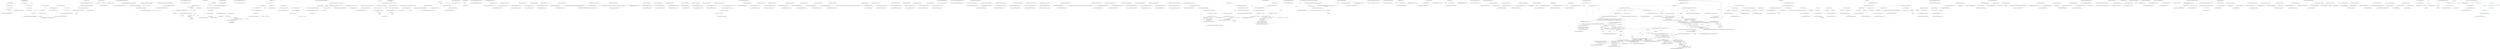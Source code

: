 digraph  {
n11 [label="Humanizer.Tests.AmbientCulture", span=""];
n0 [cluster="Humanizer.Tests.AmbientCulture.AmbientCulture(System.Globalization.CultureInfo)", label="Entry Humanizer.Tests.AmbientCulture.AmbientCulture(System.Globalization.CultureInfo)", span="12-12"];
n1 [cluster="Humanizer.Tests.AmbientCulture.AmbientCulture(System.Globalization.CultureInfo)", color=red, community=0, label="23: _culture = Thread.CurrentThread.CurrentUICulture", span="14-14"];
n2 [cluster="Humanizer.Tests.AmbientCulture.AmbientCulture(System.Globalization.CultureInfo)", color=red, community=0, label="33: Thread.CurrentThread.CurrentCulture = culture", span="15-15"];
n3 [cluster="Humanizer.Tests.AmbientCulture.AmbientCulture(System.Globalization.CultureInfo)", color=red, community=0, label="33: Thread.CurrentThread.CurrentUICulture = culture", span="16-16"];
n4 [cluster="Humanizer.Tests.AmbientCulture.AmbientCulture(System.Globalization.CultureInfo)", label="Exit Humanizer.Tests.AmbientCulture.AmbientCulture(System.Globalization.CultureInfo)", span="12-12"];
n5 [cluster="Humanizer.Tests.AmbientCulture.AmbientCulture(string)", label="Entry Humanizer.Tests.AmbientCulture.AmbientCulture(string)", span="19-19"];
n6 [cluster="Humanizer.Tests.AmbientCulture.AmbientCulture(string)", label="Exit Humanizer.Tests.AmbientCulture.AmbientCulture(string)", span="19-19"];
n7 [cluster="Humanizer.Tests.AmbientCulture.Dispose()", label="Entry Humanizer.Tests.AmbientCulture.Dispose()", span="26-26"];
n8 [cluster="Humanizer.Tests.AmbientCulture.Dispose()", color=red, community=0, label="45: Thread.CurrentThread.CurrentUICulture = _culture", span="28-28"];
n9 [cluster="Humanizer.Tests.AmbientCulture.Dispose()", color=red, community=0, label="37: Thread.CurrentThread.CurrentCulture = _culture", span="29-29"];
n10 [cluster="Humanizer.Tests.AmbientCulture.Dispose()", label="Exit Humanizer.Tests.AmbientCulture.Dispose()", span="26-26"];
m0_3 [cluster="System.Type.GetTypeInfo()", file="App.xaml.cs", label="Entry System.Type.GetTypeInfo()", span="0-0"];
m0_4 [cluster="Unk.AddTestAssembly", file="App.xaml.cs", label="Entry Unk.AddTestAssembly", span=""];
m0_0 [cluster="Humanizer.Tests.Uwp.Runner.App.OnInitializeRunner()", file="App.xaml.cs", label="Entry Humanizer.Tests.Uwp.Runner.App.OnInitializeRunner()", span="26-26"];
m0_1 [cluster="Humanizer.Tests.Uwp.Runner.App.OnInitializeRunner()", color=green, community=0, file="App.xaml.cs", label="12: AddTestAssembly(typeof(App).GetTypeInfo().Assembly)", span="28-28"];
m0_2 [cluster="Humanizer.Tests.Uwp.Runner.App.OnInitializeRunner()", file="App.xaml.cs", label="Exit Humanizer.Tests.Uwp.Runner.App.OnInitializeRunner()", span="26-26"];
m2_2 [cluster="Humanizer.Tests.BitFieldEnumHumanizeTests.CanHumanizeSingleWordDescriptionAttribute()", file="BitFieldEnumHumanizeTests.cs", label="Entry Humanizer.Tests.BitFieldEnumHumanizeTests.CanHumanizeSingleWordDescriptionAttribute()", span="14-14"];
m2_3 [cluster="Humanizer.Tests.BitFieldEnumHumanizeTests.CanHumanizeSingleWordDescriptionAttribute()", file="BitFieldEnumHumanizeTests.cs", label="Assert.Equal(BitFlagEnumTestsResources.MemberWithSingleWordDisplayAttribute, BitFieldEnumUnderTest.RED.Humanize())", span="16-16"];
m2_4 [cluster="Humanizer.Tests.BitFieldEnumHumanizeTests.CanHumanizeSingleWordDescriptionAttribute()", file="BitFieldEnumHumanizeTests.cs", label="Exit Humanizer.Tests.BitFieldEnumHumanizeTests.CanHumanizeSingleWordDescriptionAttribute()", span="14-14"];
m2_10 [cluster="Humanizer.Tests.BitFieldEnumHumanizeTests.CanHumanizeMultipleValueBitFieldEnum()", file="BitFieldEnumHumanizeTests.cs", label="Entry Humanizer.Tests.BitFieldEnumHumanizeTests.CanHumanizeMultipleValueBitFieldEnum()", span="26-26"];
m2_11 [cluster="Humanizer.Tests.BitFieldEnumHumanizeTests.CanHumanizeMultipleValueBitFieldEnum()", file="BitFieldEnumHumanizeTests.cs", label="var xoredBitFlag = (BitFieldEnumUnderTest.RED | BitFieldEnumUnderTest.DARK_GRAY)", span="28-28"];
m2_12 [cluster="Humanizer.Tests.BitFieldEnumHumanizeTests.CanHumanizeMultipleValueBitFieldEnum()", file="BitFieldEnumHumanizeTests.cs", label="Assert.Equal(BitFlagEnumTestsResources.ExpectedResultWhenBothValuesXored, xoredBitFlag.Humanize())", span="29-29"];
m2_13 [cluster="Humanizer.Tests.BitFieldEnumHumanizeTests.CanHumanizeMultipleValueBitFieldEnum()", file="BitFieldEnumHumanizeTests.cs", label="Exit Humanizer.Tests.BitFieldEnumHumanizeTests.CanHumanizeMultipleValueBitFieldEnum()", span="26-26"];
m2_0 [cluster="Humanizer.Tests.BitFieldEnumHumanizeTests.BitFieldEnumHumanizeTests()", file="BitFieldEnumHumanizeTests.cs", label="Entry Humanizer.Tests.BitFieldEnumHumanizeTests.BitFieldEnumHumanizeTests()", span="11-11"];
m2_1 [cluster="Humanizer.Tests.BitFieldEnumHumanizeTests.BitFieldEnumHumanizeTests()", file="BitFieldEnumHumanizeTests.cs", label="Exit Humanizer.Tests.BitFieldEnumHumanizeTests.BitFieldEnumHumanizeTests()", span="11-11"];
m2_6 [cluster="Unk.Equal", file="BitFieldEnumHumanizeTests.cs", label="Entry Unk.Equal", span=""];
m2_5 [cluster="System.Enum.Humanize()", file="BitFieldEnumHumanizeTests.cs", label="Entry System.Enum.Humanize()", span="23-23"];
m2_7 [cluster="Humanizer.Tests.BitFieldEnumHumanizeTests.CanHumanizeMultipleWordDescriptionAttribute()", file="BitFieldEnumHumanizeTests.cs", label="Entry Humanizer.Tests.BitFieldEnumHumanizeTests.CanHumanizeMultipleWordDescriptionAttribute()", span="20-20"];
m2_8 [cluster="Humanizer.Tests.BitFieldEnumHumanizeTests.CanHumanizeMultipleWordDescriptionAttribute()", file="BitFieldEnumHumanizeTests.cs", label="Assert.Equal(BitFlagEnumTestsResources.MemberWithMultipleWordDisplayAttribute, BitFieldEnumUnderTest.DARK_GRAY.Humanize())", span="22-22"];
m2_9 [cluster="Humanizer.Tests.BitFieldEnumHumanizeTests.CanHumanizeMultipleWordDescriptionAttribute()", file="BitFieldEnumHumanizeTests.cs", label="Exit Humanizer.Tests.BitFieldEnumHumanizeTests.CanHumanizeMultipleWordDescriptionAttribute()", span="20-20"];
m3_11 [cluster="Humanizer.Bytes.ByteRate.Humanize(Humanizer.Localisation.TimeUnit)", file="ByteRateTests.cs", label="Entry Humanizer.Bytes.ByteRate.Humanize(Humanizer.Localisation.TimeUnit)", span="39-39"];
m3_10 [cluster="Humanizer.Bytes.ByteSize.Per(System.TimeSpan)", file="ByteRateTests.cs", label="Entry Humanizer.Bytes.ByteSize.Per(System.TimeSpan)", span="498-498"];
m3_20 [cluster="Humanizer.Bytes.ByteSize.FromMegabytes(double)", file="ByteRateTests.cs", label="Entry Humanizer.Bytes.ByteSize.FromMegabytes(double)", span="130-130"];
m3_21 [cluster="Humanizer.Tests.Bytes.ByteRateTests.ThowsOnUnsupportedData(Humanizer.Localisation.TimeUnit)", file="ByteRateTests.cs", label="Entry Humanizer.Tests.Bytes.ByteRateTests.ThowsOnUnsupportedData(Humanizer.Localisation.TimeUnit)", span="55-55"];
m3_22 [cluster="Humanizer.Tests.Bytes.ByteRateTests.ThowsOnUnsupportedData(Humanizer.Localisation.TimeUnit)", file="ByteRateTests.cs", label="var dummyRate = ByteSize.FromBits(1).Per(TimeSpan.FromSeconds(1))", span="57-57"];
m3_23 [cluster="Humanizer.Tests.Bytes.ByteRateTests.ThowsOnUnsupportedData(Humanizer.Localisation.TimeUnit)", file="ByteRateTests.cs", label="Assert.Throws<NotSupportedException>(() =>\r\n            {\r\n                dummyRate.Humanize(units);\r\n            })", span="59-62"];
m3_24 [cluster="Humanizer.Tests.Bytes.ByteRateTests.ThowsOnUnsupportedData(Humanizer.Localisation.TimeUnit)", file="ByteRateTests.cs", label="Exit Humanizer.Tests.Bytes.ByteRateTests.ThowsOnUnsupportedData(Humanizer.Localisation.TimeUnit)", span="55-55"];
m3_26 [cluster="Unk.>", file="ByteRateTests.cs", label="Entry Unk.>", span=""];
m3_0 [cluster="Humanizer.Tests.Bytes.ByteRateTests.ByteRateTests()", file="ByteRateTests.cs", label="Entry Humanizer.Tests.Bytes.ByteRateTests.ByteRateTests()", span="9-9"];
m3_1 [cluster="Humanizer.Tests.Bytes.ByteRateTests.ByteRateTests()", file="ByteRateTests.cs", label="Exit Humanizer.Tests.Bytes.ByteRateTests.ByteRateTests()", span="9-9"];
m3_13 [cluster="Humanizer.Tests.Bytes.ByteRateTests.TimeUnitTests(long, double, Humanizer.Localisation.TimeUnit, string)", file="ByteRateTests.cs", label="Entry Humanizer.Tests.Bytes.ByteRateTests.TimeUnitTests(long, double, Humanizer.Localisation.TimeUnit, string)", span="38-38"];
m3_14 [cluster="Humanizer.Tests.Bytes.ByteRateTests.TimeUnitTests(long, double, Humanizer.Localisation.TimeUnit, string)", file="ByteRateTests.cs", label="var size = ByteSize.FromMegabytes(megabytes)", span="40-40"];
m3_15 [cluster="Humanizer.Tests.Bytes.ByteRateTests.TimeUnitTests(long, double, Humanizer.Localisation.TimeUnit, string)", file="ByteRateTests.cs", label="var measurementInterval = TimeSpan.FromSeconds(measurementIntervalSeconds)", span="41-41"];
m3_17 [cluster="Humanizer.Tests.Bytes.ByteRateTests.TimeUnitTests(long, double, Humanizer.Localisation.TimeUnit, string)", file="ByteRateTests.cs", label="var text = rate.Humanize(displayInterval)", span="44-44"];
m3_18 [cluster="Humanizer.Tests.Bytes.ByteRateTests.TimeUnitTests(long, double, Humanizer.Localisation.TimeUnit, string)", file="ByteRateTests.cs", label="Assert.Equal(expectedValue, text)", span="46-46"];
m3_16 [cluster="Humanizer.Tests.Bytes.ByteRateTests.TimeUnitTests(long, double, Humanizer.Localisation.TimeUnit, string)", file="ByteRateTests.cs", label="var rate = size.Per(measurementInterval)", span="43-43"];
m3_19 [cluster="Humanizer.Tests.Bytes.ByteRateTests.TimeUnitTests(long, double, Humanizer.Localisation.TimeUnit, string)", file="ByteRateTests.cs", label="Exit Humanizer.Tests.Bytes.ByteRateTests.TimeUnitTests(long, double, Humanizer.Localisation.TimeUnit, string)", span="38-38"];
m3_25 [cluster="Humanizer.Bytes.ByteSize.FromBits(long)", file="ByteRateTests.cs", label="Entry Humanizer.Bytes.ByteSize.FromBits(long)", span="115-115"];
m3_9 [cluster="System.TimeSpan.FromSeconds(double)", file="ByteRateTests.cs", label="Entry System.TimeSpan.FromSeconds(double)", span="0-0"];
m3_12 [cluster="Unk.Equal", file="ByteRateTests.cs", label="Entry Unk.Equal", span=""];
m3_2 [cluster="Humanizer.Tests.Bytes.ByteRateTests.HumanizesRates(long, double, string)", file="ByteRateTests.cs", label="Entry Humanizer.Tests.Bytes.ByteRateTests.HumanizesRates(long, double, string)", span="18-18"];
m3_3 [cluster="Humanizer.Tests.Bytes.ByteRateTests.HumanizesRates(long, double, string)", file="ByteRateTests.cs", label="var size = new ByteSize(inputBytes)", span="20-20"];
m3_4 [cluster="Humanizer.Tests.Bytes.ByteRateTests.HumanizesRates(long, double, string)", file="ByteRateTests.cs", label="var interval = TimeSpan.FromSeconds(perSeconds)", span="21-21"];
m3_6 [cluster="Humanizer.Tests.Bytes.ByteRateTests.HumanizesRates(long, double, string)", file="ByteRateTests.cs", label="Assert.Equal(expectedValue, rate)", span="25-25"];
m3_5 [cluster="Humanizer.Tests.Bytes.ByteRateTests.HumanizesRates(long, double, string)", file="ByteRateTests.cs", label="var rate = size.Per(interval).Humanize()", span="23-23"];
m3_7 [cluster="Humanizer.Tests.Bytes.ByteRateTests.HumanizesRates(long, double, string)", file="ByteRateTests.cs", label="Exit Humanizer.Tests.Bytes.ByteRateTests.HumanizesRates(long, double, string)", span="18-18"];
m3_27 [cluster="lambda expression", file="ByteRateTests.cs", label="Entry lambda expression", span="59-62"];
m3_28 [cluster="lambda expression", file="ByteRateTests.cs", label="dummyRate.Humanize(units)", span="61-61"];
m3_29 [cluster="lambda expression", file="ByteRateTests.cs", label="Exit lambda expression", span="59-62"];
m3_8 [cluster="Humanizer.Bytes.ByteSize.ByteSize(double)", file="ByteRateTests.cs", label="Entry Humanizer.Bytes.ByteSize.ByteSize(double)", span="102-102"];
m3_30 [file="ByteRateTests.cs", label="Humanizer.Localisation.TimeUnit", span=""];
m3_31 [file="ByteRateTests.cs", label=dummyRate, span=""];
m5_0 [cluster="Humanizer.Tests.Localisation.de.CollectionFormatterTests.CollectionFormatterTests()", file="CollectionFormatterTests.cs", label="Entry Humanizer.Tests.Localisation.de.CollectionFormatterTests.CollectionFormatterTests()", span="7-7"];
m5_1 [cluster="Humanizer.Tests.Localisation.de.CollectionFormatterTests.CollectionFormatterTests()", file="CollectionFormatterTests.cs", label="Exit Humanizer.Tests.Localisation.de.CollectionFormatterTests.CollectionFormatterTests()", span="7-7"];
m5_8 [cluster="System.Collections.Generic.IEnumerable<T>.Humanize<T>()", file="CollectionFormatterTests.cs", label="Entry System.Collections.Generic.IEnumerable<T>.Humanize<T>()", span="17-17"];
m5_9 [cluster="Unk.Equal", file="CollectionFormatterTests.cs", label="Entry Unk.Equal", span=""];
m5_7 [cluster="System.Collections.Generic.List<T>.List(System.Collections.Generic.IEnumerable<T>)", file="CollectionFormatterTests.cs", label="Entry System.Collections.Generic.List<T>.List(System.Collections.Generic.IEnumerable<T>)", span="0-0"];
m5_15 [cluster="Humanizer.Tests.Localisation.de.CollectionFormatterTests.MoreThanTwoItems()", file="CollectionFormatterTests.cs", label="Entry Humanizer.Tests.Localisation.de.CollectionFormatterTests.MoreThanTwoItems()", span="29-29"];
m5_16 [cluster="Humanizer.Tests.Localisation.de.CollectionFormatterTests.MoreThanTwoItems()", file="CollectionFormatterTests.cs", label="var collection = new List<int>(new int[] {1, 2, 3})", span="31-31"];
m5_17 [cluster="Humanizer.Tests.Localisation.de.CollectionFormatterTests.MoreThanTwoItems()", file="CollectionFormatterTests.cs", label="var humanized = ''1, 2 und 3''", span="32-32"];
m5_18 [cluster="Humanizer.Tests.Localisation.de.CollectionFormatterTests.MoreThanTwoItems()", file="CollectionFormatterTests.cs", label="Assert.Equal(humanized, collection.Humanize())", span="33-33"];
m5_19 [cluster="Humanizer.Tests.Localisation.de.CollectionFormatterTests.MoreThanTwoItems()", file="CollectionFormatterTests.cs", label="Exit Humanizer.Tests.Localisation.de.CollectionFormatterTests.MoreThanTwoItems()", span="29-29"];
m5_10 [cluster="Humanizer.Tests.Localisation.de.CollectionFormatterTests.TwoItems()", file="CollectionFormatterTests.cs", label="Entry Humanizer.Tests.Localisation.de.CollectionFormatterTests.TwoItems()", span="21-21"];
m5_11 [cluster="Humanizer.Tests.Localisation.de.CollectionFormatterTests.TwoItems()", file="CollectionFormatterTests.cs", label="var collection = new List<int>(new int[] {1, 2})", span="23-23"];
m5_12 [cluster="Humanizer.Tests.Localisation.de.CollectionFormatterTests.TwoItems()", file="CollectionFormatterTests.cs", label="var humanized = ''1 und 2''", span="24-24"];
m5_13 [cluster="Humanizer.Tests.Localisation.de.CollectionFormatterTests.TwoItems()", file="CollectionFormatterTests.cs", label="Assert.Equal(humanized, collection.Humanize())", span="25-25"];
m5_14 [cluster="Humanizer.Tests.Localisation.de.CollectionFormatterTests.TwoItems()", file="CollectionFormatterTests.cs", label="Exit Humanizer.Tests.Localisation.de.CollectionFormatterTests.TwoItems()", span="21-21"];
m5_2 [cluster="Humanizer.Tests.Localisation.de.CollectionFormatterTests.OneItem()", file="CollectionFormatterTests.cs", label="Entry Humanizer.Tests.Localisation.de.CollectionFormatterTests.OneItem()", span="13-13"];
m5_3 [cluster="Humanizer.Tests.Localisation.de.CollectionFormatterTests.OneItem()", file="CollectionFormatterTests.cs", label="var collection = new List<int>(new int[] {1})", span="15-15"];
m5_4 [cluster="Humanizer.Tests.Localisation.de.CollectionFormatterTests.OneItem()", file="CollectionFormatterTests.cs", label="var humanized = ''1''", span="16-16"];
m5_5 [cluster="Humanizer.Tests.Localisation.de.CollectionFormatterTests.OneItem()", file="CollectionFormatterTests.cs", label="Assert.Equal(humanized, collection.Humanize())", span="17-17"];
m5_6 [cluster="Humanizer.Tests.Localisation.de.CollectionFormatterTests.OneItem()", file="CollectionFormatterTests.cs", label="Exit Humanizer.Tests.Localisation.de.CollectionFormatterTests.OneItem()", span="13-13"];
m6_37 [cluster="Humanizer.Tests.CollectionHumanizeTests.HumanizeUsesObjectFormatterWhenSeparatorIsProvided()", file="CollectionHumanizeTests.cs", label="Entry Humanizer.Tests.CollectionHumanizeTests.HumanizeUsesObjectFormatterWhenSeparatorIsProvided()", span="85-85"];
m6_38 [cluster="Humanizer.Tests.CollectionHumanizeTests.HumanizeUsesObjectFormatterWhenSeparatorIsProvided()", file="CollectionHumanizeTests.cs", label="var humanized = _testCollection.Humanize(sc => string.Format(''SomeObject #{0} - {1}'', sc.SomeInt, sc.SomeString), ''or'')", span="87-87"];
m6_39 [cluster="Humanizer.Tests.CollectionHumanizeTests.HumanizeUsesObjectFormatterWhenSeparatorIsProvided()", file="CollectionHumanizeTests.cs", label="Assert.Equal(''SomeObject #1 - One, SomeObject #2 - Two, or SomeObject #3 - Three'', humanized)", span="88-88"];
m6_40 [cluster="Humanizer.Tests.CollectionHumanizeTests.HumanizeUsesObjectFormatterWhenSeparatorIsProvided()", file="CollectionHumanizeTests.cs", label="Exit Humanizer.Tests.CollectionHumanizeTests.HumanizeUsesObjectFormatterWhenSeparatorIsProvided()", span="85-85"];
m6_32 [cluster="System.Collections.Generic.IEnumerable<T>.Humanize<T>(System.Func<T, string>)", file="CollectionHumanizeTests.cs", label="Entry System.Collections.Generic.IEnumerable<T>.Humanize<T>(System.Func<T, string>)", span="27-27"];
m6_3 [cluster="Humanizer.Tests.CollectionHumanizeTests.CollectionHumanizeTests()", file="CollectionHumanizeTests.cs", label="Entry Humanizer.Tests.CollectionHumanizeTests.CollectionHumanizeTests()", span="17-17"];
m6_4 [cluster="Humanizer.Tests.CollectionHumanizeTests.CollectionHumanizeTests()", file="CollectionHumanizeTests.cs", label="Exit Humanizer.Tests.CollectionHumanizeTests.CollectionHumanizeTests()", span="17-17"];
m6_9 [cluster="System.Collections.Generic.List<T>.List()", file="CollectionHumanizeTests.cs", label="Entry System.Collections.Generic.List<T>.List()", span="0-0"];
m6_10 [cluster="System.Collections.Generic.IEnumerable<T>.Humanize<T>()", file="CollectionHumanizeTests.cs", label="Entry System.Collections.Generic.IEnumerable<T>.Humanize<T>()", span="17-17"];
m6_0 [cluster="Humanizer.Tests.SomeClass.ToString()", file="CollectionHumanizeTests.cs", label="Entry Humanizer.Tests.SomeClass.ToString()", span="9-9"];
m6_1 [cluster="Humanizer.Tests.SomeClass.ToString()", file="CollectionHumanizeTests.cs", label="return ''ToString'';", span="11-11"];
m6_2 [cluster="Humanizer.Tests.SomeClass.ToString()", file="CollectionHumanizeTests.cs", label="Exit Humanizer.Tests.SomeClass.ToString()", span="9-9"];
m6_41 [cluster="System.Collections.Generic.IEnumerable<T>.Humanize<T>(System.Func<T, string>, string)", file="CollectionHumanizeTests.cs", label="Entry System.Collections.Generic.IEnumerable<T>.Humanize<T>(System.Func<T, string>, string)", span="51-51"];
m6_36 [cluster="string.Format(string, object, object)", file="CollectionHumanizeTests.cs", label="Entry string.Format(string, object, object)", span="0-0"];
m6_5 [cluster="Humanizer.Tests.CollectionHumanizeTests.HumanizeReturnsOnlyNameWhenCollectionContainsOneItem()", file="CollectionHumanizeTests.cs", label="Entry Humanizer.Tests.CollectionHumanizeTests.HumanizeReturnsOnlyNameWhenCollectionContainsOneItem()", span="20-20"];
m6_6 [cluster="Humanizer.Tests.CollectionHumanizeTests.HumanizeReturnsOnlyNameWhenCollectionContainsOneItem()", file="CollectionHumanizeTests.cs", label="var collection = new List<string> { ''A String'' }", span="22-22"];
m6_7 [cluster="Humanizer.Tests.CollectionHumanizeTests.HumanizeReturnsOnlyNameWhenCollectionContainsOneItem()", file="CollectionHumanizeTests.cs", label="Assert.Equal(''A String'', collection.Humanize())", span="24-24"];
m6_8 [cluster="Humanizer.Tests.CollectionHumanizeTests.HumanizeReturnsOnlyNameWhenCollectionContainsOneItem()", file="CollectionHumanizeTests.cs", label="Exit Humanizer.Tests.CollectionHumanizeTests.HumanizeReturnsOnlyNameWhenCollectionContainsOneItem()", span="20-20"];
m6_25 [cluster="Humanizer.Tests.CollectionHumanizeTests.HumanizeDefaultsToToString()", file="CollectionHumanizeTests.cs", label="Entry Humanizer.Tests.CollectionHumanizeTests.HumanizeDefaultsToToString()", span="72-72"];
m6_26 [cluster="Humanizer.Tests.CollectionHumanizeTests.HumanizeDefaultsToToString()", file="CollectionHumanizeTests.cs", label="Assert.Equal(''ToString, ToString, or ToString'', _testCollection.Humanize(''or''))", span="74-74"];
m6_27 [cluster="Humanizer.Tests.CollectionHumanizeTests.HumanizeDefaultsToToString()", file="CollectionHumanizeTests.cs", label="Exit Humanizer.Tests.CollectionHumanizeTests.HumanizeDefaultsToToString()", span="72-72"];
m6_11 [cluster="Unk.Equal", file="CollectionHumanizeTests.cs", label="Entry Unk.Equal", span=""];
m6_12 [cluster="Humanizer.Tests.CollectionHumanizeTests.HumanizeUsesSeparatorWhenMoreThanOneItemIsInCollection()", file="CollectionHumanizeTests.cs", label="Entry Humanizer.Tests.CollectionHumanizeTests.HumanizeUsesSeparatorWhenMoreThanOneItemIsInCollection()", span="28-28"];
m6_13 [cluster="Humanizer.Tests.CollectionHumanizeTests.HumanizeUsesSeparatorWhenMoreThanOneItemIsInCollection()", file="CollectionHumanizeTests.cs", label="var collection = new List<string>\r\n            {\r\n                ''A String'',\r\n                ''Another String'',\r\n            }", span="30-34"];
m6_14 [cluster="Humanizer.Tests.CollectionHumanizeTests.HumanizeUsesSeparatorWhenMoreThanOneItemIsInCollection()", file="CollectionHumanizeTests.cs", label="Assert.Equal(''A String or Another String'', collection.Humanize(''or''))", span="36-36"];
m6_15 [cluster="Humanizer.Tests.CollectionHumanizeTests.HumanizeUsesSeparatorWhenMoreThanOneItemIsInCollection()", file="CollectionHumanizeTests.cs", label="Exit Humanizer.Tests.CollectionHumanizeTests.HumanizeUsesSeparatorWhenMoreThanOneItemIsInCollection()", span="28-28"];
m6_28 [cluster="Humanizer.Tests.CollectionHumanizeTests.HumanizeUsesObjectFormatter()", file="CollectionHumanizeTests.cs", label="Entry Humanizer.Tests.CollectionHumanizeTests.HumanizeUsesObjectFormatter()", span="78-78"];
m6_29 [cluster="Humanizer.Tests.CollectionHumanizeTests.HumanizeUsesObjectFormatter()", file="CollectionHumanizeTests.cs", label="var humanized = _testCollection.Humanize(sc => string.Format(''SomeObject #{0} - {1}'', sc.SomeInt, sc.SomeString))", span="80-80"];
m6_30 [cluster="Humanizer.Tests.CollectionHumanizeTests.HumanizeUsesObjectFormatter()", file="CollectionHumanizeTests.cs", label="Assert.Equal(''SomeObject #1 - One, SomeObject #2 - Two, and SomeObject #3 - Three'', humanized)", span="81-81"];
m6_31 [cluster="Humanizer.Tests.CollectionHumanizeTests.HumanizeUsesObjectFormatter()", file="CollectionHumanizeTests.cs", label="Exit Humanizer.Tests.CollectionHumanizeTests.HumanizeUsesObjectFormatter()", span="78-78"];
m6_16 [cluster="System.Collections.Generic.IEnumerable<T>.Humanize<T>(string)", file="CollectionHumanizeTests.cs", label="Entry System.Collections.Generic.IEnumerable<T>.Humanize<T>(string)", span="40-40"];
m6_21 [cluster="Humanizer.Tests.CollectionHumanizeTests.HumanizeUsesOxfordComma()", file="CollectionHumanizeTests.cs", label="Entry Humanizer.Tests.CollectionHumanizeTests.HumanizeUsesOxfordComma()", span="52-52"];
m6_22 [cluster="Humanizer.Tests.CollectionHumanizeTests.HumanizeUsesOxfordComma()", file="CollectionHumanizeTests.cs", label="var collection = new List<string>\r\n            {\r\n                ''A String'',\r\n                ''Another String'',\r\n                ''A Third String'',\r\n            }", span="54-59"];
m6_23 [cluster="Humanizer.Tests.CollectionHumanizeTests.HumanizeUsesOxfordComma()", file="CollectionHumanizeTests.cs", label="Assert.Equal(''A String, Another String, or A Third String'', collection.Humanize(''or''))", span="61-61"];
m6_24 [cluster="Humanizer.Tests.CollectionHumanizeTests.HumanizeUsesOxfordComma()", file="CollectionHumanizeTests.cs", label="Exit Humanizer.Tests.CollectionHumanizeTests.HumanizeUsesOxfordComma()", span="52-52"];
m6_17 [cluster="Humanizer.Tests.CollectionHumanizeTests.HumanizeDefaultsSeparatorToAnd()", file="CollectionHumanizeTests.cs", label="Entry Humanizer.Tests.CollectionHumanizeTests.HumanizeDefaultsSeparatorToAnd()", span="40-40"];
m6_18 [cluster="Humanizer.Tests.CollectionHumanizeTests.HumanizeDefaultsSeparatorToAnd()", file="CollectionHumanizeTests.cs", label="var collection = new List<string>\r\n            {\r\n                ''A String'',\r\n                ''Another String'',\r\n            }", span="42-46"];
m6_19 [cluster="Humanizer.Tests.CollectionHumanizeTests.HumanizeDefaultsSeparatorToAnd()", file="CollectionHumanizeTests.cs", label="Assert.Equal(''A String and Another String'', collection.Humanize())", span="48-48"];
m6_20 [cluster="Humanizer.Tests.CollectionHumanizeTests.HumanizeDefaultsSeparatorToAnd()", file="CollectionHumanizeTests.cs", label="Exit Humanizer.Tests.CollectionHumanizeTests.HumanizeDefaultsSeparatorToAnd()", span="40-40"];
m6_42 [cluster="lambda expression", file="CollectionHumanizeTests.cs", label="Entry lambda expression", span="87-87"];
m6_33 [cluster="lambda expression", file="CollectionHumanizeTests.cs", label="Entry lambda expression", span="80-80"];
m6_34 [cluster="lambda expression", file="CollectionHumanizeTests.cs", label="string.Format(''SomeObject #{0} - {1}'', sc.SomeInt, sc.SomeString)", span="80-80"];
m6_35 [cluster="lambda expression", file="CollectionHumanizeTests.cs", label="Exit lambda expression", span="80-80"];
m6_43 [cluster="lambda expression", file="CollectionHumanizeTests.cs", label="string.Format(''SomeObject #{0} - {1}'', sc.SomeInt, sc.SomeString)", span="87-87"];
m6_44 [cluster="lambda expression", file="CollectionHumanizeTests.cs", label="Exit lambda expression", span="87-87"];
m6_45 [file="CollectionHumanizeTests.cs", label="Humanizer.Tests.CollectionHumanizeTests", span=""];
m7_0 [cluster="Humanizer.Tests.DateHumanizeDefaultStrategyTests.DateHumanizeDefaultStrategyTests()", file="DateHumanizeDefaultStrategyTests.cs", label="Entry Humanizer.Tests.DateHumanizeDefaultStrategyTests.DateHumanizeDefaultStrategyTests()", span="9-9"];
m7_1 [cluster="Humanizer.Tests.DateHumanizeDefaultStrategyTests.DateHumanizeDefaultStrategyTests()", file="DateHumanizeDefaultStrategyTests.cs", label="Exit Humanizer.Tests.DateHumanizeDefaultStrategyTests.DateHumanizeDefaultStrategyTests()", span="9-9"];
m7_15 [cluster="Humanizer.Tests.DateHumanizeDefaultStrategyTests.HoursAgo(int, string)", file="DateHumanizeDefaultStrategyTests.cs", label="Entry Humanizer.Tests.DateHumanizeDefaultStrategyTests.HoursAgo(int, string)", span="65-65"];
m7_16 [cluster="Humanizer.Tests.DateHumanizeDefaultStrategyTests.HoursAgo(int, string)", file="DateHumanizeDefaultStrategyTests.cs", label="DateHumanize.Verify(expected, hours, TimeUnit.Hour, Tense.Past)", span="67-67"];
m7_17 [cluster="Humanizer.Tests.DateHumanizeDefaultStrategyTests.HoursAgo(int, string)", file="DateHumanizeDefaultStrategyTests.cs", label="Exit Humanizer.Tests.DateHumanizeDefaultStrategyTests.HoursAgo(int, string)", span="65-65"];
m7_12 [cluster="Humanizer.Tests.DateHumanizeDefaultStrategyTests.MinutesFromNow(int, string)", file="DateHumanizeDefaultStrategyTests.cs", label="Entry Humanizer.Tests.DateHumanizeDefaultStrategyTests.MinutesFromNow(int, string)", span="55-55"];
m7_13 [cluster="Humanizer.Tests.DateHumanizeDefaultStrategyTests.MinutesFromNow(int, string)", file="DateHumanizeDefaultStrategyTests.cs", label="DateHumanize.Verify(expected, minutes, TimeUnit.Minute, Tense.Future)", span="57-57"];
m7_14 [cluster="Humanizer.Tests.DateHumanizeDefaultStrategyTests.MinutesFromNow(int, string)", file="DateHumanizeDefaultStrategyTests.cs", label="Exit Humanizer.Tests.DateHumanizeDefaultStrategyTests.MinutesFromNow(int, string)", span="55-55"];
m7_30 [cluster="Humanizer.Tests.DateHumanizeDefaultStrategyTests.DaysFromNow(int, string)", file="DateHumanizeDefaultStrategyTests.cs", label="Entry Humanizer.Tests.DateHumanizeDefaultStrategyTests.DaysFromNow(int, string)", span="107-107"];
m7_31 [cluster="Humanizer.Tests.DateHumanizeDefaultStrategyTests.DaysFromNow(int, string)", file="DateHumanizeDefaultStrategyTests.cs", label="DateHumanize.Verify(expected, days, TimeUnit.Day, Tense.Future)", span="109-109"];
m7_32 [cluster="Humanizer.Tests.DateHumanizeDefaultStrategyTests.DaysFromNow(int, string)", file="DateHumanizeDefaultStrategyTests.cs", label="Exit Humanizer.Tests.DateHumanizeDefaultStrategyTests.DaysFromNow(int, string)", span="107-107"];
m7_39 [cluster="Humanizer.Tests.DateHumanizeDefaultStrategyTests.YearsAgo(int, string)", file="DateHumanizeDefaultStrategyTests.cs", label="Entry Humanizer.Tests.DateHumanizeDefaultStrategyTests.YearsAgo(int, string)", span="135-135"];
m7_40 [cluster="Humanizer.Tests.DateHumanizeDefaultStrategyTests.YearsAgo(int, string)", file="DateHumanizeDefaultStrategyTests.cs", label="DateHumanize.Verify(expected, years, TimeUnit.Year, Tense.Past)", span="137-137"];
m7_41 [cluster="Humanizer.Tests.DateHumanizeDefaultStrategyTests.YearsAgo(int, string)", file="DateHumanizeDefaultStrategyTests.cs", label="Exit Humanizer.Tests.DateHumanizeDefaultStrategyTests.YearsAgo(int, string)", span="135-135"];
m7_9 [cluster="Humanizer.Tests.DateHumanizeDefaultStrategyTests.MinutesAgo(int, string)", file="DateHumanizeDefaultStrategyTests.cs", label="Entry Humanizer.Tests.DateHumanizeDefaultStrategyTests.MinutesAgo(int, string)", span="43-43"];
m7_10 [cluster="Humanizer.Tests.DateHumanizeDefaultStrategyTests.MinutesAgo(int, string)", file="DateHumanizeDefaultStrategyTests.cs", label="DateHumanize.Verify(expected, minutes, TimeUnit.Minute, Tense.Past)", span="45-45"];
m7_11 [cluster="Humanizer.Tests.DateHumanizeDefaultStrategyTests.MinutesAgo(int, string)", file="DateHumanizeDefaultStrategyTests.cs", label="Exit Humanizer.Tests.DateHumanizeDefaultStrategyTests.MinutesAgo(int, string)", span="43-43"];
m7_42 [cluster="Humanizer.Tests.DateHumanizeDefaultStrategyTests.YearsFromNow(int, string)", file="DateHumanizeDefaultStrategyTests.cs", label="Entry Humanizer.Tests.DateHumanizeDefaultStrategyTests.YearsFromNow(int, string)", span="143-143"];
m7_43 [cluster="Humanizer.Tests.DateHumanizeDefaultStrategyTests.YearsFromNow(int, string)", file="DateHumanizeDefaultStrategyTests.cs", label="DateHumanize.Verify(expected, years, TimeUnit.Year, Tense.Future)", span="145-145"];
m7_44 [cluster="Humanizer.Tests.DateHumanizeDefaultStrategyTests.YearsFromNow(int, string)", file="DateHumanizeDefaultStrategyTests.cs", label="Exit Humanizer.Tests.DateHumanizeDefaultStrategyTests.YearsFromNow(int, string)", span="143-143"];
m7_48 [cluster="Humanizer.Tests.DateHumanizeDefaultStrategyTests.CanSpecifyCultureExplicitly(int, Humanizer.Localisation.TimeUnit, Humanizer.Localisation.Tense, string, string)", file="DateHumanizeDefaultStrategyTests.cs", label="Entry Humanizer.Tests.DateHumanizeDefaultStrategyTests.CanSpecifyCultureExplicitly(int, Humanizer.Localisation.TimeUnit, Humanizer.Localisation.Tense, string, string)", span="158-158"];
m7_49 [cluster="Humanizer.Tests.DateHumanizeDefaultStrategyTests.CanSpecifyCultureExplicitly(int, Humanizer.Localisation.TimeUnit, Humanizer.Localisation.Tense, string, string)", file="DateHumanizeDefaultStrategyTests.cs", label="DateHumanize.Verify(expected, unit, timeUnit, tense, culture: new CultureInfo(culture))", span="160-160"];
m7_50 [cluster="Humanizer.Tests.DateHumanizeDefaultStrategyTests.CanSpecifyCultureExplicitly(int, Humanizer.Localisation.TimeUnit, Humanizer.Localisation.Tense, string, string)", file="DateHumanizeDefaultStrategyTests.cs", label="Exit Humanizer.Tests.DateHumanizeDefaultStrategyTests.CanSpecifyCultureExplicitly(int, Humanizer.Localisation.TimeUnit, Humanizer.Localisation.Tense, string, string)", span="158-158"];
m7_2 [cluster="Humanizer.Tests.DateHumanizeDefaultStrategyTests.SecondsAgo(int, string)", file="DateHumanizeDefaultStrategyTests.cs", label="Entry Humanizer.Tests.DateHumanizeDefaultStrategyTests.SecondsAgo(int, string)", span="19-19"];
m7_3 [cluster="Humanizer.Tests.DateHumanizeDefaultStrategyTests.SecondsAgo(int, string)", file="DateHumanizeDefaultStrategyTests.cs", label="DateHumanize.Verify(expected, seconds, TimeUnit.Second, Tense.Past)", span="21-21"];
m7_4 [cluster="Humanizer.Tests.DateHumanizeDefaultStrategyTests.SecondsAgo(int, string)", file="DateHumanizeDefaultStrategyTests.cs", label="Exit Humanizer.Tests.DateHumanizeDefaultStrategyTests.SecondsAgo(int, string)", span="19-19"];
m7_26 [cluster="System.DateTime.DateTime(int, int, int, int, int, int, System.DateTimeKind)", file="DateHumanizeDefaultStrategyTests.cs", label="Entry System.DateTime.DateTime(int, int, int, int, int, int, System.DateTimeKind)", span="0-0"];
m7_27 [cluster="Humanizer.Tests.DateHumanizeDefaultStrategyTests.DaysAgo(int, string)", file="DateHumanizeDefaultStrategyTests.cs", label="Entry Humanizer.Tests.DateHumanizeDefaultStrategyTests.DaysAgo(int, string)", span="97-97"];
m7_28 [cluster="Humanizer.Tests.DateHumanizeDefaultStrategyTests.DaysAgo(int, string)", file="DateHumanizeDefaultStrategyTests.cs", label="DateHumanize.Verify(expected, days, TimeUnit.Day, Tense.Past)", span="99-99"];
m7_29 [cluster="Humanizer.Tests.DateHumanizeDefaultStrategyTests.DaysAgo(int, string)", file="DateHumanizeDefaultStrategyTests.cs", label="Exit Humanizer.Tests.DateHumanizeDefaultStrategyTests.DaysAgo(int, string)", span="97-97"];
m7_5 [cluster="Humanizer.Tests.DateHumanize.Verify(string, int, Humanizer.Localisation.TimeUnit, Humanizer.Localisation.Tense, double?, System.Globalization.CultureInfo, System.DateTime?, System.DateTime?)", file="DateHumanizeDefaultStrategyTests.cs", label="Entry Humanizer.Tests.DateHumanize.Verify(string, int, Humanizer.Localisation.TimeUnit, Humanizer.Localisation.Tense, double?, System.Globalization.CultureInfo, System.DateTime?, System.DateTime?)", span="35-35"];
m7_33 [cluster="Humanizer.Tests.DateHumanizeDefaultStrategyTests.MonthsAgo(int, string)", file="DateHumanizeDefaultStrategyTests.cs", label="Entry Humanizer.Tests.DateHumanizeDefaultStrategyTests.MonthsAgo(int, string)", span="117-117"];
m7_34 [cluster="Humanizer.Tests.DateHumanizeDefaultStrategyTests.MonthsAgo(int, string)", file="DateHumanizeDefaultStrategyTests.cs", label="DateHumanize.Verify(expected, months, TimeUnit.Month, Tense.Past)", span="119-119"];
m7_35 [cluster="Humanizer.Tests.DateHumanizeDefaultStrategyTests.MonthsAgo(int, string)", file="DateHumanizeDefaultStrategyTests.cs", label="Exit Humanizer.Tests.DateHumanizeDefaultStrategyTests.MonthsAgo(int, string)", span="117-117"];
m7_36 [cluster="Humanizer.Tests.DateHumanizeDefaultStrategyTests.MonthsFromNow(int, string)", file="DateHumanizeDefaultStrategyTests.cs", label="Entry Humanizer.Tests.DateHumanizeDefaultStrategyTests.MonthsFromNow(int, string)", span="127-127"];
m7_37 [cluster="Humanizer.Tests.DateHumanizeDefaultStrategyTests.MonthsFromNow(int, string)", file="DateHumanizeDefaultStrategyTests.cs", label="DateHumanize.Verify(expected, months, TimeUnit.Month, Tense.Future)", span="129-129"];
m7_38 [cluster="Humanizer.Tests.DateHumanizeDefaultStrategyTests.MonthsFromNow(int, string)", file="DateHumanizeDefaultStrategyTests.cs", label="Exit Humanizer.Tests.DateHumanizeDefaultStrategyTests.MonthsFromNow(int, string)", span="127-127"];
m7_45 [cluster="Humanizer.Tests.DateHumanizeDefaultStrategyTests.Now()", file="DateHumanizeDefaultStrategyTests.cs", label="Entry Humanizer.Tests.DateHumanizeDefaultStrategyTests.Now()", span="149-149"];
m7_46 [cluster="Humanizer.Tests.DateHumanizeDefaultStrategyTests.Now()", file="DateHumanizeDefaultStrategyTests.cs", label="DateHumanize.Verify(''now'', 0, TimeUnit.Year, Tense.Future)", span="151-151"];
m7_47 [cluster="Humanizer.Tests.DateHumanizeDefaultStrategyTests.Now()", file="DateHumanizeDefaultStrategyTests.cs", label="Exit Humanizer.Tests.DateHumanizeDefaultStrategyTests.Now()", span="149-149"];
m7_6 [cluster="Humanizer.Tests.DateHumanizeDefaultStrategyTests.SecondsFromNow(int, string)", file="DateHumanizeDefaultStrategyTests.cs", label="Entry Humanizer.Tests.DateHumanizeDefaultStrategyTests.SecondsFromNow(int, string)", span="29-29"];
m7_7 [cluster="Humanizer.Tests.DateHumanizeDefaultStrategyTests.SecondsFromNow(int, string)", file="DateHumanizeDefaultStrategyTests.cs", label="DateHumanize.Verify(expected, seconds, TimeUnit.Second, Tense.Future)", span="31-31"];
m7_8 [cluster="Humanizer.Tests.DateHumanizeDefaultStrategyTests.SecondsFromNow(int, string)", file="DateHumanizeDefaultStrategyTests.cs", label="Exit Humanizer.Tests.DateHumanizeDefaultStrategyTests.SecondsFromNow(int, string)", span="29-29"];
m7_18 [cluster="Humanizer.Tests.DateHumanizeDefaultStrategyTests.HoursFromNow(int, string)", file="DateHumanizeDefaultStrategyTests.cs", label="Entry Humanizer.Tests.DateHumanizeDefaultStrategyTests.HoursFromNow(int, string)", span="75-75"];
m7_19 [cluster="Humanizer.Tests.DateHumanizeDefaultStrategyTests.HoursFromNow(int, string)", file="DateHumanizeDefaultStrategyTests.cs", label="DateHumanize.Verify(expected, hours, TimeUnit.Hour, Tense.Future)", span="77-77"];
m7_20 [cluster="Humanizer.Tests.DateHumanizeDefaultStrategyTests.HoursFromNow(int, string)", file="DateHumanizeDefaultStrategyTests.cs", label="Exit Humanizer.Tests.DateHumanizeDefaultStrategyTests.HoursFromNow(int, string)", span="75-75"];
m7_51 [cluster="System.Globalization.CultureInfo.CultureInfo(string)", file="DateHumanizeDefaultStrategyTests.cs", label="Entry System.Globalization.CultureInfo.CultureInfo(string)", span="0-0"];
m7_21 [cluster="Humanizer.Tests.DateHumanizeDefaultStrategyTests.HoursFromNowNotTomorrow(int, string)", file="DateHumanizeDefaultStrategyTests.cs", label="Entry Humanizer.Tests.DateHumanizeDefaultStrategyTests.HoursFromNowNotTomorrow(int, string)", span="83-83"];
m7_22 [cluster="Humanizer.Tests.DateHumanizeDefaultStrategyTests.HoursFromNowNotTomorrow(int, string)", file="DateHumanizeDefaultStrategyTests.cs", label="var utcNow = new DateTime(2014, 6, 28, 9, 58, 22, DateTimeKind.Utc)", span="86-86"];
m7_24 [cluster="Humanizer.Tests.DateHumanizeDefaultStrategyTests.HoursFromNowNotTomorrow(int, string)", file="DateHumanizeDefaultStrategyTests.cs", label="DateHumanize.Verify(expected, hours, TimeUnit.Hour, Tense.Future, null, null, now, utcNow)", span="89-89"];
m7_23 [cluster="Humanizer.Tests.DateHumanizeDefaultStrategyTests.HoursFromNowNotTomorrow(int, string)", file="DateHumanizeDefaultStrategyTests.cs", label="var now = new DateTime(2014, 6, 28, 9, 58, 22, DateTimeKind.Local)", span="87-87"];
m7_25 [cluster="Humanizer.Tests.DateHumanizeDefaultStrategyTests.HoursFromNowNotTomorrow(int, string)", file="DateHumanizeDefaultStrategyTests.cs", label="Exit Humanizer.Tests.DateHumanizeDefaultStrategyTests.HoursFromNowNotTomorrow(int, string)", span="83-83"];
m8_33 [cluster="Humanizer.Tests.Localisation.uzLatn.DateHumanizeTests.YearsAgo(int, string)", file="DateHumanizeTests.cs", label="Entry Humanizer.Tests.Localisation.uzLatn.DateHumanizeTests.YearsAgo(int, string)", span="96-96"];
m8_34 [cluster="Humanizer.Tests.Localisation.uzLatn.DateHumanizeTests.YearsAgo(int, string)", file="DateHumanizeTests.cs", label="DateHumanize.Verify(expected, years, TimeUnit.Year, Tense.Past)", span="98-98"];
m8_35 [cluster="Humanizer.Tests.Localisation.uzLatn.DateHumanizeTests.YearsAgo(int, string)", file="DateHumanizeTests.cs", label="Exit Humanizer.Tests.Localisation.uzLatn.DateHumanizeTests.YearsAgo(int, string)", span="96-96"];
m8_27 [cluster="Humanizer.Tests.Localisation.uzLatn.DateHumanizeTests.MonthsAgo(int, string)", file="DateHumanizeTests.cs", label="Entry Humanizer.Tests.Localisation.uzLatn.DateHumanizeTests.MonthsAgo(int, string)", span="80-80"];
m8_28 [cluster="Humanizer.Tests.Localisation.uzLatn.DateHumanizeTests.MonthsAgo(int, string)", file="DateHumanizeTests.cs", label="DateHumanize.Verify(expected, months, TimeUnit.Month, Tense.Past)", span="82-82"];
m8_29 [cluster="Humanizer.Tests.Localisation.uzLatn.DateHumanizeTests.MonthsAgo(int, string)", file="DateHumanizeTests.cs", label="Exit Humanizer.Tests.Localisation.uzLatn.DateHumanizeTests.MonthsAgo(int, string)", span="80-80"];
m8_24 [cluster="Humanizer.Tests.Localisation.uzLatn.DateHumanizeTests.DaysFromNow(int, string)", file="DateHumanizeTests.cs", label="Entry Humanizer.Tests.Localisation.uzLatn.DateHumanizeTests.DaysFromNow(int, string)", span="72-72"];
m8_25 [cluster="Humanizer.Tests.Localisation.uzLatn.DateHumanizeTests.DaysFromNow(int, string)", file="DateHumanizeTests.cs", label="DateHumanize.Verify(expected, days, TimeUnit.Day, Tense.Future)", span="74-74"];
m8_26 [cluster="Humanizer.Tests.Localisation.uzLatn.DateHumanizeTests.DaysFromNow(int, string)", file="DateHumanizeTests.cs", label="Exit Humanizer.Tests.Localisation.uzLatn.DateHumanizeTests.DaysFromNow(int, string)", span="72-72"];
m8_2 [cluster="Humanizer.Tests.Localisation.uzLatn.DateHumanizeTests.SecondsAgo(int, string)", file="DateHumanizeTests.cs", label="Entry Humanizer.Tests.Localisation.uzLatn.DateHumanizeTests.SecondsAgo(int, string)", span="15-15"];
m8_3 [cluster="Humanizer.Tests.Localisation.uzLatn.DateHumanizeTests.SecondsAgo(int, string)", file="DateHumanizeTests.cs", label="DateHumanize.Verify(expected, seconds, TimeUnit.Second, Tense.Past)", span="17-17"];
m8_4 [cluster="Humanizer.Tests.Localisation.uzLatn.DateHumanizeTests.SecondsAgo(int, string)", file="DateHumanizeTests.cs", label="Exit Humanizer.Tests.Localisation.uzLatn.DateHumanizeTests.SecondsAgo(int, string)", span="15-15"];
m8_18 [cluster="Humanizer.Tests.Localisation.uzLatn.DateHumanizeTests.HoursFromNow(int, string)", file="DateHumanizeTests.cs", label="Entry Humanizer.Tests.Localisation.uzLatn.DateHumanizeTests.HoursFromNow(int, string)", span="56-56"];
m8_19 [cluster="Humanizer.Tests.Localisation.uzLatn.DateHumanizeTests.HoursFromNow(int, string)", file="DateHumanizeTests.cs", label="DateHumanize.Verify(expected, hours, TimeUnit.Hour, Tense.Future)", span="58-58"];
m8_20 [cluster="Humanizer.Tests.Localisation.uzLatn.DateHumanizeTests.HoursFromNow(int, string)", file="DateHumanizeTests.cs", label="Exit Humanizer.Tests.Localisation.uzLatn.DateHumanizeTests.HoursFromNow(int, string)", span="56-56"];
m8_30 [cluster="Humanizer.Tests.Localisation.uzLatn.DateHumanizeTests.MonthsFromNow(int, string)", file="DateHumanizeTests.cs", label="Entry Humanizer.Tests.Localisation.uzLatn.DateHumanizeTests.MonthsFromNow(int, string)", span="88-88"];
m8_31 [cluster="Humanizer.Tests.Localisation.uzLatn.DateHumanizeTests.MonthsFromNow(int, string)", file="DateHumanizeTests.cs", label="DateHumanize.Verify(expected, months, TimeUnit.Month, Tense.Future)", span="90-90"];
m8_32 [cluster="Humanizer.Tests.Localisation.uzLatn.DateHumanizeTests.MonthsFromNow(int, string)", file="DateHumanizeTests.cs", label="Exit Humanizer.Tests.Localisation.uzLatn.DateHumanizeTests.MonthsFromNow(int, string)", span="88-88"];
m8_0 [cluster="Humanizer.Tests.Localisation.uzLatn.DateHumanizeTests.DateHumanizeTests()", file="DateHumanizeTests.cs", label="Entry Humanizer.Tests.Localisation.uzLatn.DateHumanizeTests.DateHumanizeTests()", span="7-7"];
m8_1 [cluster="Humanizer.Tests.Localisation.uzLatn.DateHumanizeTests.DateHumanizeTests()", file="DateHumanizeTests.cs", label="Exit Humanizer.Tests.Localisation.uzLatn.DateHumanizeTests.DateHumanizeTests()", span="7-7"];
m8_36 [cluster="Humanizer.Tests.Localisation.uzLatn.DateHumanizeTests.YearsFromNow(int, string)", file="DateHumanizeTests.cs", label="Entry Humanizer.Tests.Localisation.uzLatn.DateHumanizeTests.YearsFromNow(int, string)", span="104-104"];
m8_37 [cluster="Humanizer.Tests.Localisation.uzLatn.DateHumanizeTests.YearsFromNow(int, string)", file="DateHumanizeTests.cs", label="DateHumanize.Verify(expected, years, TimeUnit.Year, Tense.Future)", span="106-106"];
m8_38 [cluster="Humanizer.Tests.Localisation.uzLatn.DateHumanizeTests.YearsFromNow(int, string)", file="DateHumanizeTests.cs", label="Exit Humanizer.Tests.Localisation.uzLatn.DateHumanizeTests.YearsFromNow(int, string)", span="104-104"];
m8_5 [cluster="Humanizer.Tests.DateHumanize.Verify(string, int, Humanizer.Localisation.TimeUnit, Humanizer.Localisation.Tense, double?, System.Globalization.CultureInfo, System.DateTime?, System.DateTime?)", file="DateHumanizeTests.cs", label="Entry Humanizer.Tests.DateHumanize.Verify(string, int, Humanizer.Localisation.TimeUnit, Humanizer.Localisation.Tense, double?, System.Globalization.CultureInfo, System.DateTime?, System.DateTime?)", span="35-35"];
m8_39 [cluster="Humanizer.Tests.Localisation.uzLatn.DateHumanizeTests.Now()", file="DateHumanizeTests.cs", label="Entry Humanizer.Tests.Localisation.uzLatn.DateHumanizeTests.Now()", span="110-110"];
m8_40 [cluster="Humanizer.Tests.Localisation.uzLatn.DateHumanizeTests.Now()", file="DateHumanizeTests.cs", label="DateHumanize.Verify(''hozir'', 0, TimeUnit.Year, Tense.Future)", span="112-112"];
m8_41 [cluster="Humanizer.Tests.Localisation.uzLatn.DateHumanizeTests.Now()", file="DateHumanizeTests.cs", label="Exit Humanizer.Tests.Localisation.uzLatn.DateHumanizeTests.Now()", span="110-110"];
m8_12 [cluster="Humanizer.Tests.Localisation.uzLatn.DateHumanizeTests.MinutesFromNow(int, string)", file="DateHumanizeTests.cs", label="Entry Humanizer.Tests.Localisation.uzLatn.DateHumanizeTests.MinutesFromNow(int, string)", span="40-40"];
m8_13 [cluster="Humanizer.Tests.Localisation.uzLatn.DateHumanizeTests.MinutesFromNow(int, string)", file="DateHumanizeTests.cs", label="DateHumanize.Verify(expected, minutes, TimeUnit.Minute, Tense.Future)", span="42-42"];
m8_14 [cluster="Humanizer.Tests.Localisation.uzLatn.DateHumanizeTests.MinutesFromNow(int, string)", file="DateHumanizeTests.cs", label="Exit Humanizer.Tests.Localisation.uzLatn.DateHumanizeTests.MinutesFromNow(int, string)", span="40-40"];
m8_6 [cluster="Humanizer.Tests.Localisation.uzLatn.DateHumanizeTests.SecondsFromNow(int, string)", file="DateHumanizeTests.cs", label="Entry Humanizer.Tests.Localisation.uzLatn.DateHumanizeTests.SecondsFromNow(int, string)", span="23-23"];
m8_7 [cluster="Humanizer.Tests.Localisation.uzLatn.DateHumanizeTests.SecondsFromNow(int, string)", file="DateHumanizeTests.cs", label="DateHumanize.Verify(expected, seconds, TimeUnit.Second, Tense.Future)", span="25-25"];
m8_8 [cluster="Humanizer.Tests.Localisation.uzLatn.DateHumanizeTests.SecondsFromNow(int, string)", file="DateHumanizeTests.cs", label="Exit Humanizer.Tests.Localisation.uzLatn.DateHumanizeTests.SecondsFromNow(int, string)", span="23-23"];
m8_21 [cluster="Humanizer.Tests.Localisation.uzLatn.DateHumanizeTests.DaysAgo(int, string)", file="DateHumanizeTests.cs", label="Entry Humanizer.Tests.Localisation.uzLatn.DateHumanizeTests.DaysAgo(int, string)", span="64-64"];
m8_22 [cluster="Humanizer.Tests.Localisation.uzLatn.DateHumanizeTests.DaysAgo(int, string)", file="DateHumanizeTests.cs", label="DateHumanize.Verify(expected, days, TimeUnit.Day, Tense.Past)", span="66-66"];
m8_23 [cluster="Humanizer.Tests.Localisation.uzLatn.DateHumanizeTests.DaysAgo(int, string)", file="DateHumanizeTests.cs", label="Exit Humanizer.Tests.Localisation.uzLatn.DateHumanizeTests.DaysAgo(int, string)", span="64-64"];
m8_9 [cluster="Humanizer.Tests.Localisation.uzLatn.DateHumanizeTests.MinutesAgo(int, string)", file="DateHumanizeTests.cs", label="Entry Humanizer.Tests.Localisation.uzLatn.DateHumanizeTests.MinutesAgo(int, string)", span="32-32"];
m8_10 [cluster="Humanizer.Tests.Localisation.uzLatn.DateHumanizeTests.MinutesAgo(int, string)", file="DateHumanizeTests.cs", label="DateHumanize.Verify(expected, minutes, TimeUnit.Minute, Tense.Past)", span="34-34"];
m8_11 [cluster="Humanizer.Tests.Localisation.uzLatn.DateHumanizeTests.MinutesAgo(int, string)", file="DateHumanizeTests.cs", label="Exit Humanizer.Tests.Localisation.uzLatn.DateHumanizeTests.MinutesAgo(int, string)", span="32-32"];
m8_15 [cluster="Humanizer.Tests.Localisation.uzLatn.DateHumanizeTests.HoursAgo(int, string)", file="DateHumanizeTests.cs", label="Entry Humanizer.Tests.Localisation.uzLatn.DateHumanizeTests.HoursAgo(int, string)", span="48-48"];
m8_16 [cluster="Humanizer.Tests.Localisation.uzLatn.DateHumanizeTests.HoursAgo(int, string)", file="DateHumanizeTests.cs", label="DateHumanize.Verify(expected, hours, TimeUnit.Hour, Tense.Past)", span="50-50"];
m8_17 [cluster="Humanizer.Tests.Localisation.uzLatn.DateHumanizeTests.HoursAgo(int, string)", file="DateHumanizeTests.cs", label="Exit Humanizer.Tests.Localisation.uzLatn.DateHumanizeTests.HoursAgo(int, string)", span="48-48"];
m9_0 [cluster="Humanizer.Tests.DateTimeHumanizePrecisionStrategyTests.DateTimeHumanizePrecisionStrategyTests()", file="DateTimeHumanizePrecisionStrategyTests.cs", label="Entry Humanizer.Tests.DateTimeHumanizePrecisionStrategyTests.DateTimeHumanizePrecisionStrategyTests()", span="7-7"];
m9_1 [cluster="Humanizer.Tests.DateTimeHumanizePrecisionStrategyTests.DateTimeHumanizePrecisionStrategyTests()", file="DateTimeHumanizePrecisionStrategyTests.cs", label="Exit Humanizer.Tests.DateTimeHumanizePrecisionStrategyTests.DateTimeHumanizePrecisionStrategyTests()", span="7-7"];
m9_15 [cluster="Humanizer.Tests.DateTimeHumanizePrecisionStrategyTests.MinutesAgo(int, string)", file="DateTimeHumanizePrecisionStrategyTests.cs", label="Entry Humanizer.Tests.DateTimeHumanizePrecisionStrategyTests.MinutesAgo(int, string)", span="72-72"];
m9_16 [cluster="Humanizer.Tests.DateTimeHumanizePrecisionStrategyTests.MinutesAgo(int, string)", file="DateTimeHumanizePrecisionStrategyTests.cs", label="DateHumanize.Verify(expected, minutes, TimeUnit.Minute, Tense.Past, DefaultPrecision)", span="74-74"];
m9_17 [cluster="Humanizer.Tests.DateTimeHumanizePrecisionStrategyTests.MinutesAgo(int, string)", file="DateTimeHumanizePrecisionStrategyTests.cs", label="Exit Humanizer.Tests.DateTimeHumanizePrecisionStrategyTests.MinutesAgo(int, string)", span="72-72"];
m9_33 [cluster="Humanizer.Tests.DateTimeHumanizePrecisionStrategyTests.MonthsAgo(int, string)", file="DateTimeHumanizePrecisionStrategyTests.cs", label="Entry Humanizer.Tests.DateTimeHumanizePrecisionStrategyTests.MonthsAgo(int, string)", span="156-156"];
m9_34 [cluster="Humanizer.Tests.DateTimeHumanizePrecisionStrategyTests.MonthsAgo(int, string)", file="DateTimeHumanizePrecisionStrategyTests.cs", label="DateHumanize.Verify(expected, months, TimeUnit.Month, Tense.Past, DefaultPrecision)", span="158-158"];
m9_35 [cluster="Humanizer.Tests.DateTimeHumanizePrecisionStrategyTests.MonthsAgo(int, string)", file="DateTimeHumanizePrecisionStrategyTests.cs", label="Exit Humanizer.Tests.DateTimeHumanizePrecisionStrategyTests.MonthsAgo(int, string)", span="156-156"];
m9_12 [cluster="Humanizer.Tests.DateTimeHumanizePrecisionStrategyTests.SecondsFromNow(int, string)", file="DateTimeHumanizePrecisionStrategyTests.cs", label="Entry Humanizer.Tests.DateTimeHumanizePrecisionStrategyTests.SecondsFromNow(int, string)", span="58-58"];
m9_13 [cluster="Humanizer.Tests.DateTimeHumanizePrecisionStrategyTests.SecondsFromNow(int, string)", file="DateTimeHumanizePrecisionStrategyTests.cs", label="DateHumanize.Verify(expected, seconds, TimeUnit.Second, Tense.Future, DefaultPrecision)", span="60-60"];
m9_14 [cluster="Humanizer.Tests.DateTimeHumanizePrecisionStrategyTests.SecondsFromNow(int, string)", file="DateTimeHumanizePrecisionStrategyTests.cs", label="Exit Humanizer.Tests.DateTimeHumanizePrecisionStrategyTests.SecondsFromNow(int, string)", span="58-58"];
m9_30 [cluster="Humanizer.Tests.DateTimeHumanizePrecisionStrategyTests.DaysFromNow(int, string)", file="DateTimeHumanizePrecisionStrategyTests.cs", label="Entry Humanizer.Tests.DateTimeHumanizePrecisionStrategyTests.DaysFromNow(int, string)", span="143-143"];
m9_31 [cluster="Humanizer.Tests.DateTimeHumanizePrecisionStrategyTests.DaysFromNow(int, string)", file="DateTimeHumanizePrecisionStrategyTests.cs", label="DateHumanize.Verify(expected, days, TimeUnit.Day, Tense.Future, DefaultPrecision)", span="145-145"];
m9_32 [cluster="Humanizer.Tests.DateTimeHumanizePrecisionStrategyTests.DaysFromNow(int, string)", file="DateTimeHumanizePrecisionStrategyTests.cs", label="Exit Humanizer.Tests.DateTimeHumanizePrecisionStrategyTests.DaysFromNow(int, string)", span="143-143"];
m9_36 [cluster="Humanizer.Tests.DateTimeHumanizePrecisionStrategyTests.MonthsFromNow(int, string)", file="DateTimeHumanizePrecisionStrategyTests.cs", label="Entry Humanizer.Tests.DateTimeHumanizePrecisionStrategyTests.MonthsFromNow(int, string)", span="169-169"];
m9_37 [cluster="Humanizer.Tests.DateTimeHumanizePrecisionStrategyTests.MonthsFromNow(int, string)", file="DateTimeHumanizePrecisionStrategyTests.cs", label="DateHumanize.Verify(expected, months, TimeUnit.Month, Tense.Future, DefaultPrecision)", span="171-171"];
m9_38 [cluster="Humanizer.Tests.DateTimeHumanizePrecisionStrategyTests.MonthsFromNow(int, string)", file="DateTimeHumanizePrecisionStrategyTests.cs", label="Exit Humanizer.Tests.DateTimeHumanizePrecisionStrategyTests.MonthsFromNow(int, string)", span="169-169"];
m9_24 [cluster="Humanizer.Tests.DateTimeHumanizePrecisionStrategyTests.HoursFromNow(int, string)", file="DateTimeHumanizePrecisionStrategyTests.cs", label="Entry Humanizer.Tests.DateTimeHumanizePrecisionStrategyTests.HoursFromNow(int, string)", span="115-115"];
m9_25 [cluster="Humanizer.Tests.DateTimeHumanizePrecisionStrategyTests.HoursFromNow(int, string)", file="DateTimeHumanizePrecisionStrategyTests.cs", label="DateHumanize.Verify(expected, hours, TimeUnit.Hour, Tense.Future, DefaultPrecision)", span="117-117"];
m9_26 [cluster="Humanizer.Tests.DateTimeHumanizePrecisionStrategyTests.HoursFromNow(int, string)", file="DateTimeHumanizePrecisionStrategyTests.cs", label="Exit Humanizer.Tests.DateTimeHumanizePrecisionStrategyTests.HoursFromNow(int, string)", span="115-115"];
m9_27 [cluster="Humanizer.Tests.DateTimeHumanizePrecisionStrategyTests.DaysAgo(int, string)", file="DateTimeHumanizePrecisionStrategyTests.cs", label="Entry Humanizer.Tests.DateTimeHumanizePrecisionStrategyTests.DaysAgo(int, string)", span="129-129"];
m9_28 [cluster="Humanizer.Tests.DateTimeHumanizePrecisionStrategyTests.DaysAgo(int, string)", file="DateTimeHumanizePrecisionStrategyTests.cs", label="DateHumanize.Verify(expected, days, TimeUnit.Day, Tense.Past, DefaultPrecision)", span="131-131"];
m9_29 [cluster="Humanizer.Tests.DateTimeHumanizePrecisionStrategyTests.DaysAgo(int, string)", file="DateTimeHumanizePrecisionStrategyTests.cs", label="Exit Humanizer.Tests.DateTimeHumanizePrecisionStrategyTests.DaysAgo(int, string)", span="129-129"];
m9_39 [cluster="Humanizer.Tests.DateTimeHumanizePrecisionStrategyTests.YearsAgo(int, string)", file="DateTimeHumanizePrecisionStrategyTests.cs", label="Entry Humanizer.Tests.DateTimeHumanizePrecisionStrategyTests.YearsAgo(int, string)", span="177-177"];
m9_40 [cluster="Humanizer.Tests.DateTimeHumanizePrecisionStrategyTests.YearsAgo(int, string)", file="DateTimeHumanizePrecisionStrategyTests.cs", label="DateHumanize.Verify(expected, years, TimeUnit.Year, Tense.Past, DefaultPrecision)", span="179-179"];
m9_41 [cluster="Humanizer.Tests.DateTimeHumanizePrecisionStrategyTests.YearsAgo(int, string)", file="DateTimeHumanizePrecisionStrategyTests.cs", label="Exit Humanizer.Tests.DateTimeHumanizePrecisionStrategyTests.YearsAgo(int, string)", span="177-177"];
m9_18 [cluster="Humanizer.Tests.DateTimeHumanizePrecisionStrategyTests.MinutesFromNow(int, string)", file="DateTimeHumanizePrecisionStrategyTests.cs", label="Entry Humanizer.Tests.DateTimeHumanizePrecisionStrategyTests.MinutesFromNow(int, string)", span="86-86"];
m9_19 [cluster="Humanizer.Tests.DateTimeHumanizePrecisionStrategyTests.MinutesFromNow(int, string)", file="DateTimeHumanizePrecisionStrategyTests.cs", label="DateHumanize.Verify(expected, minutes, TimeUnit.Minute, Tense.Future, DefaultPrecision)", span="88-88"];
m9_20 [cluster="Humanizer.Tests.DateTimeHumanizePrecisionStrategyTests.MinutesFromNow(int, string)", file="DateTimeHumanizePrecisionStrategyTests.cs", label="Exit Humanizer.Tests.DateTimeHumanizePrecisionStrategyTests.MinutesFromNow(int, string)", span="86-86"];
m9_42 [cluster="Humanizer.Tests.DateTimeHumanizePrecisionStrategyTests.YearsFromNow(int, string)", file="DateTimeHumanizePrecisionStrategyTests.cs", label="Entry Humanizer.Tests.DateTimeHumanizePrecisionStrategyTests.YearsFromNow(int, string)", span="185-185"];
m9_43 [cluster="Humanizer.Tests.DateTimeHumanizePrecisionStrategyTests.YearsFromNow(int, string)", file="DateTimeHumanizePrecisionStrategyTests.cs", label="DateHumanize.Verify(expected, years, TimeUnit.Year, Tense.Future, DefaultPrecision)", span="187-187"];
m9_44 [cluster="Humanizer.Tests.DateTimeHumanizePrecisionStrategyTests.YearsFromNow(int, string)", file="DateTimeHumanizePrecisionStrategyTests.cs", label="Exit Humanizer.Tests.DateTimeHumanizePrecisionStrategyTests.YearsFromNow(int, string)", span="185-185"];
m9_9 [cluster="Humanizer.Tests.DateTimeHumanizePrecisionStrategyTests.SecondsAgo(int, string)", file="DateTimeHumanizePrecisionStrategyTests.cs", label="Entry Humanizer.Tests.DateTimeHumanizePrecisionStrategyTests.SecondsAgo(int, string)", span="44-44"];
m9_10 [cluster="Humanizer.Tests.DateTimeHumanizePrecisionStrategyTests.SecondsAgo(int, string)", file="DateTimeHumanizePrecisionStrategyTests.cs", label="DateHumanize.Verify(expected, seconds, TimeUnit.Second, Tense.Past, DefaultPrecision)", span="46-46"];
m9_11 [cluster="Humanizer.Tests.DateTimeHumanizePrecisionStrategyTests.SecondsAgo(int, string)", file="DateTimeHumanizePrecisionStrategyTests.cs", label="Exit Humanizer.Tests.DateTimeHumanizePrecisionStrategyTests.SecondsAgo(int, string)", span="44-44"];
m9_5 [cluster="Humanizer.Tests.DateHumanize.Verify(string, int, Humanizer.Localisation.TimeUnit, Humanizer.Localisation.Tense, double?, System.Globalization.CultureInfo, System.DateTime?, System.DateTime?)", file="DateTimeHumanizePrecisionStrategyTests.cs", label="Entry Humanizer.Tests.DateHumanize.Verify(string, int, Humanizer.Localisation.TimeUnit, Humanizer.Localisation.Tense, double?, System.Globalization.CultureInfo, System.DateTime?, System.DateTime?)", span="35-35"];
m9_21 [cluster="Humanizer.Tests.DateTimeHumanizePrecisionStrategyTests.HoursAgo(int, string)", file="DateTimeHumanizePrecisionStrategyTests.cs", label="Entry Humanizer.Tests.DateTimeHumanizePrecisionStrategyTests.HoursAgo(int, string)", span="101-101"];
m9_22 [cluster="Humanizer.Tests.DateTimeHumanizePrecisionStrategyTests.HoursAgo(int, string)", file="DateTimeHumanizePrecisionStrategyTests.cs", label="DateHumanize.Verify(expected, hours, TimeUnit.Hour, Tense.Past, DefaultPrecision)", span="103-103"];
m9_23 [cluster="Humanizer.Tests.DateTimeHumanizePrecisionStrategyTests.HoursAgo(int, string)", file="DateTimeHumanizePrecisionStrategyTests.cs", label="Exit Humanizer.Tests.DateTimeHumanizePrecisionStrategyTests.HoursAgo(int, string)", span="101-101"];
m9_6 [cluster="Humanizer.Tests.DateTimeHumanizePrecisionStrategyTests.MillisecondsFromNow(int, string)", file="DateTimeHumanizePrecisionStrategyTests.cs", label="Entry Humanizer.Tests.DateTimeHumanizePrecisionStrategyTests.MillisecondsFromNow(int, string)", span="30-30"];
m9_7 [cluster="Humanizer.Tests.DateTimeHumanizePrecisionStrategyTests.MillisecondsFromNow(int, string)", file="DateTimeHumanizePrecisionStrategyTests.cs", label="DateHumanize.Verify(expected, milliseconds, TimeUnit.Millisecond, Tense.Future, DefaultPrecision)", span="32-32"];
m9_8 [cluster="Humanizer.Tests.DateTimeHumanizePrecisionStrategyTests.MillisecondsFromNow(int, string)", file="DateTimeHumanizePrecisionStrategyTests.cs", label="Exit Humanizer.Tests.DateTimeHumanizePrecisionStrategyTests.MillisecondsFromNow(int, string)", span="30-30"];
m9_2 [cluster="Humanizer.Tests.DateTimeHumanizePrecisionStrategyTests.MillisecondsAgo(int, string)", file="DateTimeHumanizePrecisionStrategyTests.cs", label="Entry Humanizer.Tests.DateTimeHumanizePrecisionStrategyTests.MillisecondsAgo(int, string)", span="18-18"];
m9_3 [cluster="Humanizer.Tests.DateTimeHumanizePrecisionStrategyTests.MillisecondsAgo(int, string)", file="DateTimeHumanizePrecisionStrategyTests.cs", label="DateHumanize.Verify(expected, milliseconds, TimeUnit.Millisecond, Tense.Past, DefaultPrecision)", span="20-20"];
m9_4 [cluster="Humanizer.Tests.DateTimeHumanizePrecisionStrategyTests.MillisecondsAgo(int, string)", file="DateTimeHumanizePrecisionStrategyTests.cs", label="Exit Humanizer.Tests.DateTimeHumanizePrecisionStrategyTests.MillisecondsAgo(int, string)", span="18-18"];
m10_32 [cluster="Humanizer.Tests.DateTimeOffsetHumanizeTests.PrecisionStrategy_DifferentOffsets()", file="DateTimeOffsetHumanizeTests.cs", label="Entry Humanizer.Tests.DateTimeOffsetHumanizeTests.PrecisionStrategy_DifferentOffsets()", span="59-59"];
m10_33 [cluster="Humanizer.Tests.DateTimeOffsetHumanizeTests.PrecisionStrategy_DifferentOffsets()", file="DateTimeOffsetHumanizeTests.cs", label="Configurator.DateTimeOffsetHumanizeStrategy = new PrecisionDateTimeOffsetHumanizeStrategy(0.75)", span="61-61"];
m10_34 [cluster="Humanizer.Tests.DateTimeOffsetHumanizeTests.PrecisionStrategy_DifferentOffsets()", file="DateTimeOffsetHumanizeTests.cs", label="var inputTime = new DateTimeOffset(2015, 07, 05, 03, 45, 0, new TimeSpan(2, 0, 0))", span="63-63"];
m10_35 [cluster="Humanizer.Tests.DateTimeOffsetHumanizeTests.PrecisionStrategy_DifferentOffsets()", file="DateTimeOffsetHumanizeTests.cs", label="var baseTime = new DateTimeOffset(2015, 07, 05, 02, 30, 0, new TimeSpan(-5, 0, 0))", span="64-64"];
m10_37 [cluster="Humanizer.Tests.DateTimeOffsetHumanizeTests.PrecisionStrategy_DifferentOffsets()", file="DateTimeOffsetHumanizeTests.cs", label="var actualResult = inputTime.Humanize(baseTime)", span="67-67"];
m10_36 [cluster="Humanizer.Tests.DateTimeOffsetHumanizeTests.PrecisionStrategy_DifferentOffsets()", file="DateTimeOffsetHumanizeTests.cs", label="string expectedResult = ''6 hours ago''", span="66-66"];
m10_38 [cluster="Humanizer.Tests.DateTimeOffsetHumanizeTests.PrecisionStrategy_DifferentOffsets()", file="DateTimeOffsetHumanizeTests.cs", label="Assert.Equal(expectedResult, actualResult)", span="69-69"];
m10_39 [cluster="Humanizer.Tests.DateTimeOffsetHumanizeTests.PrecisionStrategy_DifferentOffsets()", file="DateTimeOffsetHumanizeTests.cs", label="Exit Humanizer.Tests.DateTimeOffsetHumanizeTests.PrecisionStrategy_DifferentOffsets()", span="59-59"];
m10_14 [cluster="Humanizer.Tests.DateTimeOffsetHumanizeTests.DefaultStrategy_DifferentOffsets()", file="DateTimeOffsetHumanizeTests.cs", label="Entry Humanizer.Tests.DateTimeOffsetHumanizeTests.DefaultStrategy_DifferentOffsets()", span="31-31"];
m10_15 [cluster="Humanizer.Tests.DateTimeOffsetHumanizeTests.DefaultStrategy_DifferentOffsets()", file="DateTimeOffsetHumanizeTests.cs", label="Configurator.DateTimeOffsetHumanizeStrategy = new DefaultDateTimeOffsetHumanizeStrategy()", span="33-33"];
m10_16 [cluster="Humanizer.Tests.DateTimeOffsetHumanizeTests.DefaultStrategy_DifferentOffsets()", file="DateTimeOffsetHumanizeTests.cs", label="var inputTime = new DateTimeOffset(2015, 07, 05, 03, 0, 0, new TimeSpan(2, 0, 0))", span="35-35"];
m10_17 [cluster="Humanizer.Tests.DateTimeOffsetHumanizeTests.DefaultStrategy_DifferentOffsets()", file="DateTimeOffsetHumanizeTests.cs", label="var baseTime = new DateTimeOffset(2015, 07, 05, 02, 30, 0, new TimeSpan(1, 0, 0))", span="36-36"];
m10_19 [cluster="Humanizer.Tests.DateTimeOffsetHumanizeTests.DefaultStrategy_DifferentOffsets()", file="DateTimeOffsetHumanizeTests.cs", label="var actualResult = inputTime.Humanize(baseTime)", span="39-39"];
m10_18 [cluster="Humanizer.Tests.DateTimeOffsetHumanizeTests.DefaultStrategy_DifferentOffsets()", file="DateTimeOffsetHumanizeTests.cs", label="string expectedResult = ''30 minutes ago''", span="38-38"];
m10_20 [cluster="Humanizer.Tests.DateTimeOffsetHumanizeTests.DefaultStrategy_DifferentOffsets()", file="DateTimeOffsetHumanizeTests.cs", label="Assert.Equal(expectedResult, actualResult)", span="41-41"];
m10_21 [cluster="Humanizer.Tests.DateTimeOffsetHumanizeTests.DefaultStrategy_DifferentOffsets()", file="DateTimeOffsetHumanizeTests.cs", label="Exit Humanizer.Tests.DateTimeOffsetHumanizeTests.DefaultStrategy_DifferentOffsets()", span="31-31"];
m10_2 [cluster="Humanizer.Tests.DateTimeOffsetHumanizeTests.DefaultStrategy_SameOffset()", file="DateTimeOffsetHumanizeTests.cs", label="Entry Humanizer.Tests.DateTimeOffsetHumanizeTests.DefaultStrategy_SameOffset()", span="17-17"];
m10_3 [cluster="Humanizer.Tests.DateTimeOffsetHumanizeTests.DefaultStrategy_SameOffset()", file="DateTimeOffsetHumanizeTests.cs", label="Configurator.DateTimeOffsetHumanizeStrategy = new DefaultDateTimeOffsetHumanizeStrategy()", span="19-19"];
m10_4 [cluster="Humanizer.Tests.DateTimeOffsetHumanizeTests.DefaultStrategy_SameOffset()", file="DateTimeOffsetHumanizeTests.cs", label="var inputTime = new DateTimeOffset(2015, 07, 05, 04, 0, 0, TimeSpan.Zero)", span="21-21"];
m10_5 [cluster="Humanizer.Tests.DateTimeOffsetHumanizeTests.DefaultStrategy_SameOffset()", file="DateTimeOffsetHumanizeTests.cs", label="var baseTime = new DateTimeOffset(2015, 07, 05, 03, 0, 0, TimeSpan.Zero)", span="22-22"];
m10_7 [cluster="Humanizer.Tests.DateTimeOffsetHumanizeTests.DefaultStrategy_SameOffset()", file="DateTimeOffsetHumanizeTests.cs", label="var actualResult = inputTime.Humanize(baseTime)", span="25-25"];
m10_6 [cluster="Humanizer.Tests.DateTimeOffsetHumanizeTests.DefaultStrategy_SameOffset()", file="DateTimeOffsetHumanizeTests.cs", label="string expectedResult = ''an hour from now''", span="24-24"];
m10_8 [cluster="Humanizer.Tests.DateTimeOffsetHumanizeTests.DefaultStrategy_SameOffset()", file="DateTimeOffsetHumanizeTests.cs", label="Assert.Equal(expectedResult, actualResult)", span="27-27"];
m10_9 [cluster="Humanizer.Tests.DateTimeOffsetHumanizeTests.DefaultStrategy_SameOffset()", file="DateTimeOffsetHumanizeTests.cs", label="Exit Humanizer.Tests.DateTimeOffsetHumanizeTests.DefaultStrategy_SameOffset()", span="17-17"];
m10_0 [cluster="Humanizer.Tests.DateTimeOffsetHumanizeTests.DateTimeOffsetHumanizeTests()", file="DateTimeOffsetHumanizeTests.cs", label="Entry Humanizer.Tests.DateTimeOffsetHumanizeTests.DateTimeOffsetHumanizeTests()", span="12-12"];
m10_1 [cluster="Humanizer.Tests.DateTimeOffsetHumanizeTests.DateTimeOffsetHumanizeTests()", file="DateTimeOffsetHumanizeTests.cs", label="Exit Humanizer.Tests.DateTimeOffsetHumanizeTests.DateTimeOffsetHumanizeTests()", span="12-12"];
m10_31 [cluster="Humanizer.DateTimeHumanizeStrategy.PrecisionDateTimeOffsetHumanizeStrategy.PrecisionDateTimeOffsetHumanizeStrategy(double)", file="DateTimeOffsetHumanizeTests.cs", label="Entry Humanizer.DateTimeHumanizeStrategy.PrecisionDateTimeOffsetHumanizeStrategy.PrecisionDateTimeOffsetHumanizeStrategy(double)", span="16-16"];
m10_23 [cluster="Humanizer.Tests.DateTimeOffsetHumanizeTests.PrecisionStrategy_SameOffset()", file="DateTimeOffsetHumanizeTests.cs", label="Entry Humanizer.Tests.DateTimeOffsetHumanizeTests.PrecisionStrategy_SameOffset()", span="45-45"];
m10_24 [cluster="Humanizer.Tests.DateTimeOffsetHumanizeTests.PrecisionStrategy_SameOffset()", file="DateTimeOffsetHumanizeTests.cs", label="Configurator.DateTimeOffsetHumanizeStrategy = new PrecisionDateTimeOffsetHumanizeStrategy(0.75)", span="47-47"];
m10_25 [cluster="Humanizer.Tests.DateTimeOffsetHumanizeTests.PrecisionStrategy_SameOffset()", file="DateTimeOffsetHumanizeTests.cs", label="var inputTime = new DateTimeOffset(2015, 07, 05, 04, 0, 0, TimeSpan.Zero)", span="49-49"];
m10_26 [cluster="Humanizer.Tests.DateTimeOffsetHumanizeTests.PrecisionStrategy_SameOffset()", file="DateTimeOffsetHumanizeTests.cs", label="var baseTime = new DateTimeOffset(2015, 07, 04, 05, 0, 0, TimeSpan.Zero)", span="50-50"];
m10_28 [cluster="Humanizer.Tests.DateTimeOffsetHumanizeTests.PrecisionStrategy_SameOffset()", file="DateTimeOffsetHumanizeTests.cs", label="var actualResult = inputTime.Humanize(baseTime)", span="53-53"];
m10_27 [cluster="Humanizer.Tests.DateTimeOffsetHumanizeTests.PrecisionStrategy_SameOffset()", file="DateTimeOffsetHumanizeTests.cs", label="string expectedResult = ''tomorrow''", span="52-52"];
m10_29 [cluster="Humanizer.Tests.DateTimeOffsetHumanizeTests.PrecisionStrategy_SameOffset()", file="DateTimeOffsetHumanizeTests.cs", label="Assert.Equal(expectedResult, actualResult)", span="55-55"];
m10_30 [cluster="Humanizer.Tests.DateTimeOffsetHumanizeTests.PrecisionStrategy_SameOffset()", file="DateTimeOffsetHumanizeTests.cs", label="Exit Humanizer.Tests.DateTimeOffsetHumanizeTests.PrecisionStrategy_SameOffset()", span="45-45"];
m10_13 [cluster="Unk.Equal", file="DateTimeOffsetHumanizeTests.cs", label="Entry Unk.Equal", span=""];
m10_12 [cluster="System.DateTimeOffset.Humanize(System.DateTimeOffset?, System.Globalization.CultureInfo)", file="DateTimeOffsetHumanizeTests.cs", label="Entry System.DateTimeOffset.Humanize(System.DateTimeOffset?, System.Globalization.CultureInfo)", span="36-36"];
m10_22 [cluster="System.TimeSpan.TimeSpan(int, int, int)", file="DateTimeOffsetHumanizeTests.cs", label="Entry System.TimeSpan.TimeSpan(int, int, int)", span="0-0"];
m10_10 [cluster="Humanizer.DateTimeHumanizeStrategy.DefaultDateTimeOffsetHumanizeStrategy.DefaultDateTimeOffsetHumanizeStrategy()", file="DateTimeOffsetHumanizeTests.cs", label="Entry Humanizer.DateTimeHumanizeStrategy.DefaultDateTimeOffsetHumanizeStrategy.DefaultDateTimeOffsetHumanizeStrategy()", span="8-8"];
m10_11 [cluster="System.DateTimeOffset.DateTimeOffset(int, int, int, int, int, int, System.TimeSpan)", file="DateTimeOffsetHumanizeTests.cs", label="Entry System.DateTimeOffset.DateTimeOffset(int, int, int, int, int, int, System.TimeSpan)", span="0-0"];
m11_7 [cluster="Humanizer.Localisation.Formatters.DefaultFormatter.DefaultFormatter(string)", file="DefaultFormatterTests.cs", label="Entry Humanizer.Localisation.Formatters.DefaultFormatter.DefaultFormatter(string)", span="16-16"];
m11_3 [cluster="Unk.>", file="DefaultFormatterTests.cs", label="Entry Unk.>", span=""];
m11_17 [cluster="System.Collections.Generic.IEnumerable<T>.Humanize<T>()", file="DefaultFormatterTests.cs", label="Entry System.Collections.Generic.IEnumerable<T>.Humanize<T>()", span="17-17"];
m11_0 [cluster="Humanizer.Tests.Localisation.DefaultFormatterTests.TimeSpanHumanizeThrowsExceptionForTimeUnitsLargerThanWeek(Humanizer.Localisation.TimeUnit, int)", file="DefaultFormatterTests.cs", label="Entry Humanizer.Tests.Localisation.DefaultFormatterTests.TimeSpanHumanizeThrowsExceptionForTimeUnitsLargerThanWeek(Humanizer.Localisation.TimeUnit, int)", span="17-17"];
m11_1 [cluster="Humanizer.Tests.Localisation.DefaultFormatterTests.TimeSpanHumanizeThrowsExceptionForTimeUnitsLargerThanWeek(Humanizer.Localisation.TimeUnit, int)", file="DefaultFormatterTests.cs", label="Assert.Throws<ArgumentOutOfRangeException>(() => new DefaultFormatter(CultureInfo.InvariantCulture.Name).TimeSpanHumanize(timeUnit, unit))", span="19-19"];
m11_2 [cluster="Humanizer.Tests.Localisation.DefaultFormatterTests.TimeSpanHumanizeThrowsExceptionForTimeUnitsLargerThanWeek(Humanizer.Localisation.TimeUnit, int)", file="DefaultFormatterTests.cs", label="Exit Humanizer.Tests.Localisation.DefaultFormatterTests.TimeSpanHumanizeThrowsExceptionForTimeUnitsLargerThanWeek(Humanizer.Localisation.TimeUnit, int)", span="17-17"];
m11_8 [cluster="Humanizer.Localisation.Formatters.DefaultFormatter.TimeSpanHumanize(Humanizer.Localisation.TimeUnit, int)", file="DefaultFormatterTests.cs", label="Entry Humanizer.Localisation.Formatters.DefaultFormatter.TimeSpanHumanize(Humanizer.Localisation.TimeUnit, int)", span="58-58"];
m11_18 [cluster="Unk.Equal", file="DefaultFormatterTests.cs", label="Entry Unk.Equal", span=""];
m11_9 [cluster="Humanizer.Tests.Localisation.DefaultFormatterTests.HandlesNotImplementedCollectionFormattersGracefully()", file="DefaultFormatterTests.cs", label="Entry Humanizer.Tests.Localisation.DefaultFormatterTests.HandlesNotImplementedCollectionFormattersGracefully()", span="23-23"];
m11_10 [cluster="Humanizer.Tests.Localisation.DefaultFormatterTests.HandlesNotImplementedCollectionFormattersGracefully()", color=green, community=0, file="DefaultFormatterTests.cs", label="4: var a = new[] {DateTime.UtcNow, DateTime.UtcNow.AddDays(10)}", span="26-26"];
m11_11 [cluster="Humanizer.Tests.Localisation.DefaultFormatterTests.HandlesNotImplementedCollectionFormattersGracefully()", color=green, community=0, file="DefaultFormatterTests.cs", label="48: var b = a.Humanize()", span="27-27"];
m11_12 [cluster="Humanizer.Tests.Localisation.DefaultFormatterTests.HandlesNotImplementedCollectionFormattersGracefully()", color=green, community=0, file="DefaultFormatterTests.cs", label="7: Assert.Equal(a[0] + '' & '' + a[1], b)", span="29-29"];
m11_13 [cluster="Humanizer.Tests.Localisation.DefaultFormatterTests.HandlesNotImplementedCollectionFormattersGracefully()", color=red, community=0, file="DefaultFormatterTests.cs", label="43: Assert.Equal(a[0] + '' & '' + a[1], b)", span="30-30"];
m11_14 [cluster="Humanizer.Tests.Localisation.DefaultFormatterTests.HandlesNotImplementedCollectionFormattersGracefully()", file="DefaultFormatterTests.cs", label="Exit Humanizer.Tests.Localisation.DefaultFormatterTests.HandlesNotImplementedCollectionFormattersGracefully()", span="23-23"];
m11_4 [cluster="lambda expression", file="DefaultFormatterTests.cs", label="Entry lambda expression", span="19-19"];
m11_5 [cluster="lambda expression", file="DefaultFormatterTests.cs", label="new DefaultFormatter(CultureInfo.InvariantCulture.Name).TimeSpanHumanize(timeUnit, unit)", span="19-19"];
m11_6 [cluster="lambda expression", file="DefaultFormatterTests.cs", label="Exit lambda expression", span="19-19"];
m11_16 [cluster="System.DateTime.AddDays(double)", file="DefaultFormatterTests.cs", label="Entry System.DateTime.AddDays(double)", span="0-0"];
m11_19 [file="DefaultFormatterTests.cs", label="Humanizer.Localisation.TimeUnit", span=""];
m11_20 [file="DefaultFormatterTests.cs", label=int, span=""];
m12_6 [cluster="Unk.Equal", file="NumberToWordsFeminineTest.cs", label="Entry Unk.Equal", span=""];
m12_5 [cluster="int.ToWords(Humanizer.GrammaticalGender, System.Globalization.CultureInfo)", file="NumberToWordsFeminineTest.cs", label="Entry int.ToWords(Humanizer.GrammaticalGender, System.Globalization.CultureInfo)", span="41-41"];
m12_2 [cluster="Humanizer.Tests.Localisation.es.NumberToWordsFeminineTests.ToWords(int, string)", file="NumberToWordsFeminineTest.cs", label="Entry Humanizer.Tests.Localisation.es.NumberToWordsFeminineTests.ToWords(int, string)", span="19-19"];
m12_3 [cluster="Humanizer.Tests.Localisation.es.NumberToWordsFeminineTests.ToWords(int, string)", file="NumberToWordsFeminineTest.cs", label="Assert.Equal(expected, number.ToWords(GrammaticalGender.Feminine))", span="21-21"];
m12_4 [cluster="Humanizer.Tests.Localisation.es.NumberToWordsFeminineTests.ToWords(int, string)", file="NumberToWordsFeminineTest.cs", label="Exit Humanizer.Tests.Localisation.es.NumberToWordsFeminineTests.ToWords(int, string)", span="19-19"];
m12_0 [cluster="Humanizer.Tests.Localisation.es.NumberToWordsFeminineTests.NumberToWordsFeminineTests()", file="NumberToWordsFeminineTest.cs", label="Entry Humanizer.Tests.Localisation.es.NumberToWordsFeminineTests.NumberToWordsFeminineTests()", span="6-6"];
m12_1 [cluster="Humanizer.Tests.Localisation.es.NumberToWordsFeminineTests.NumberToWordsFeminineTests()", file="NumberToWordsFeminineTest.cs", label="Exit Humanizer.Tests.Localisation.es.NumberToWordsFeminineTests.NumberToWordsFeminineTests()", span="6-6"];
m13_0 [cluster="Humanizer.Tests.Localisation.sr_Latn.NumberToWordsTest.NumberToWordsTest()", file="NumberToWordsTest.cs", label="Entry Humanizer.Tests.Localisation.sr_Latn.NumberToWordsTest.NumberToWordsTest()", span="10-10"];
m13_1 [cluster="Humanizer.Tests.Localisation.sr_Latn.NumberToWordsTest.NumberToWordsTest()", file="NumberToWordsTest.cs", label="Exit Humanizer.Tests.Localisation.sr_Latn.NumberToWordsTest.NumberToWordsTest()", span="10-10"];
m13_6 [cluster="Unk.Equal", file="NumberToWordsTest.cs", label="Entry Unk.Equal", span=""];
m13_5 [cluster="int.ToWords(System.Globalization.CultureInfo)", file="NumberToWordsTest.cs", label="Entry int.ToWords(System.Globalization.CultureInfo)", span="16-16"];
m13_2 [cluster="Humanizer.Tests.Localisation.sr_Latn.NumberToWordsTest.ToWords(int, string)", file="NumberToWordsTest.cs", label="Entry Humanizer.Tests.Localisation.sr_Latn.NumberToWordsTest.ToWords(int, string)", span="47-47"];
m13_3 [cluster="Humanizer.Tests.Localisation.sr_Latn.NumberToWordsTest.ToWords(int, string)", file="NumberToWordsTest.cs", label="Assert.Equal(expected, number.ToWords())", span="49-49"];
m13_4 [cluster="Humanizer.Tests.Localisation.sr_Latn.NumberToWordsTest.ToWords(int, string)", file="NumberToWordsTest.cs", label="Exit Humanizer.Tests.Localisation.sr_Latn.NumberToWordsTest.ToWords(int, string)", span="47-47"];
m14_10 [cluster="int.ToOrdinalWords(System.Globalization.CultureInfo)", file="NumberToWordsTests.cs", label="Entry int.ToOrdinalWords(System.Globalization.CultureInfo)", span="52-52"];
m14_5 [cluster="int.ToWords(System.Globalization.CultureInfo)", file="NumberToWordsTests.cs", label="Entry int.ToWords(System.Globalization.CultureInfo)", span="16-16"];
m14_0 [cluster="Humanizer.Tests.Localisation.ar.NumberToWordsTests.NumberToWordsTests()", file="NumberToWordsTests.cs", label="Entry Humanizer.Tests.Localisation.ar.NumberToWordsTests.NumberToWordsTests()", span="6-6"];
m14_1 [cluster="Humanizer.Tests.Localisation.ar.NumberToWordsTests.NumberToWordsTests()", file="NumberToWordsTests.cs", label="Exit Humanizer.Tests.Localisation.ar.NumberToWordsTests.NumberToWordsTests()", span="6-6"];
m14_6 [cluster="Unk.Equal", file="NumberToWordsTests.cs", label="Entry Unk.Equal", span=""];
m14_2 [cluster="Humanizer.Tests.Localisation.ar.NumberToWordsTests.ToWordsArabic(string, int)", file="NumberToWordsTests.cs", label="Entry Humanizer.Tests.Localisation.ar.NumberToWordsTests.ToWordsArabic(string, int)", span="16-16"];
m14_3 [cluster="Humanizer.Tests.Localisation.ar.NumberToWordsTests.ToWordsArabic(string, int)", file="NumberToWordsTests.cs", label="Assert.Equal(expected, number.ToWords())", span="18-18"];
m14_4 [cluster="Humanizer.Tests.Localisation.ar.NumberToWordsTests.ToWordsArabic(string, int)", file="NumberToWordsTests.cs", label="Exit Humanizer.Tests.Localisation.ar.NumberToWordsTests.ToWordsArabic(string, int)", span="16-16"];
m14_7 [cluster="Humanizer.Tests.Localisation.ar.NumberToWordsTests.ToOrdinalWords(int, string)", file="NumberToWordsTests.cs", label="Entry Humanizer.Tests.Localisation.ar.NumberToWordsTests.ToOrdinalWords(int, string)", span="70-70"];
m14_8 [cluster="Humanizer.Tests.Localisation.ar.NumberToWordsTests.ToOrdinalWords(int, string)", file="NumberToWordsTests.cs", label="Assert.Equal(words, number.ToOrdinalWords())", span="72-72"];
m14_9 [cluster="Humanizer.Tests.Localisation.ar.NumberToWordsTests.ToOrdinalWords(int, string)", file="NumberToWordsTests.cs", label="Exit Humanizer.Tests.Localisation.ar.NumberToWordsTests.ToOrdinalWords(int, string)", span="70-70"];
m15_22 [cluster="Humanizer.Tests.Localisation.it.OrdinalizerTests.FeminineText(string, string)", file="OrdinalizerTests.cs", label="Entry Humanizer.Tests.Localisation.it.OrdinalizerTests.FeminineText(string, string)", span="68-68"];
m15_23 [cluster="Humanizer.Tests.Localisation.it.OrdinalizerTests.FeminineText(string, string)", file="OrdinalizerTests.cs", label="Assert.Equal(expected, number.Ordinalize(GrammaticalGender.Feminine))", span="70-70"];
m15_24 [cluster="Humanizer.Tests.Localisation.it.OrdinalizerTests.FeminineText(string, string)", file="OrdinalizerTests.cs", label="Exit Humanizer.Tests.Localisation.it.OrdinalizerTests.FeminineText(string, string)", span="68-68"];
m15_0 [cluster="Humanizer.Tests.Localisation.it.OrdinalizerTests.OrdinalizerTests()", file="OrdinalizerTests.cs", label="Entry Humanizer.Tests.Localisation.it.OrdinalizerTests.OrdinalizerTests()", span="8-8"];
m15_1 [cluster="Humanizer.Tests.Localisation.it.OrdinalizerTests.OrdinalizerTests()", file="OrdinalizerTests.cs", label="Exit Humanizer.Tests.Localisation.it.OrdinalizerTests.OrdinalizerTests()", span="8-8"];
m15_14 [cluster="int.Ordinalize(Humanizer.GrammaticalGender)", file="OrdinalizerTests.cs", label="Entry int.Ordinalize(Humanizer.GrammaticalGender)", span="53-53"];
m15_18 [cluster="string.Ordinalize(Humanizer.GrammaticalGender)", file="OrdinalizerTests.cs", label="Entry string.Ordinalize(Humanizer.GrammaticalGender)", span="29-29"];
m15_11 [cluster="Humanizer.Tests.Localisation.it.OrdinalizerTests.MasculineNumber(int, string)", file="OrdinalizerTests.cs", label="Entry Humanizer.Tests.Localisation.it.OrdinalizerTests.MasculineNumber(int, string)", span="38-38"];
m15_12 [cluster="Humanizer.Tests.Localisation.it.OrdinalizerTests.MasculineNumber(int, string)", file="OrdinalizerTests.cs", label="Assert.Equal(expected, number.Ordinalize(GrammaticalGender.Masculine))", span="40-40"];
m15_13 [cluster="Humanizer.Tests.Localisation.it.OrdinalizerTests.MasculineNumber(int, string)", file="OrdinalizerTests.cs", label="Exit Humanizer.Tests.Localisation.it.OrdinalizerTests.MasculineNumber(int, string)", span="38-38"];
m15_7 [cluster="Humanizer.Tests.Localisation.it.OrdinalizerTests.GenderlessText(string, string)", file="OrdinalizerTests.cs", label="Entry Humanizer.Tests.Localisation.it.OrdinalizerTests.GenderlessText(string, string)", span="28-28"];
m15_8 [cluster="Humanizer.Tests.Localisation.it.OrdinalizerTests.GenderlessText(string, string)", file="OrdinalizerTests.cs", label="Assert.Equal(expected, number.Ordinalize())", span="30-30"];
m15_9 [cluster="Humanizer.Tests.Localisation.it.OrdinalizerTests.GenderlessText(string, string)", file="OrdinalizerTests.cs", label="Exit Humanizer.Tests.Localisation.it.OrdinalizerTests.GenderlessText(string, string)", span="28-28"];
m15_2 [cluster="Humanizer.Tests.Localisation.it.OrdinalizerTests.GenderlessNumber(int, string)", file="OrdinalizerTests.cs", label="Entry Humanizer.Tests.Localisation.it.OrdinalizerTests.GenderlessNumber(int, string)", span="18-18"];
m15_3 [cluster="Humanizer.Tests.Localisation.it.OrdinalizerTests.GenderlessNumber(int, string)", file="OrdinalizerTests.cs", label="Assert.Equal(expected, number.Ordinalize())", span="20-20"];
m15_4 [cluster="Humanizer.Tests.Localisation.it.OrdinalizerTests.GenderlessNumber(int, string)", file="OrdinalizerTests.cs", label="Exit Humanizer.Tests.Localisation.it.OrdinalizerTests.GenderlessNumber(int, string)", span="18-18"];
m15_6 [cluster="Unk.Equal", file="OrdinalizerTests.cs", label="Entry Unk.Equal", span=""];
m15_5 [cluster="int.Ordinalize()", file="OrdinalizerTests.cs", label="Entry int.Ordinalize()", span="39-39"];
m15_10 [cluster="string.Ordinalize()", file="OrdinalizerTests.cs", label="Entry string.Ordinalize()", span="15-15"];
m15_15 [cluster="Humanizer.Tests.Localisation.it.OrdinalizerTests.MasculineText(string, string)", file="OrdinalizerTests.cs", label="Entry Humanizer.Tests.Localisation.it.OrdinalizerTests.MasculineText(string, string)", span="48-48"];
m15_16 [cluster="Humanizer.Tests.Localisation.it.OrdinalizerTests.MasculineText(string, string)", file="OrdinalizerTests.cs", label="Assert.Equal(expected, number.Ordinalize(GrammaticalGender.Masculine))", span="50-50"];
m15_17 [cluster="Humanizer.Tests.Localisation.it.OrdinalizerTests.MasculineText(string, string)", file="OrdinalizerTests.cs", label="Exit Humanizer.Tests.Localisation.it.OrdinalizerTests.MasculineText(string, string)", span="48-48"];
m15_19 [cluster="Humanizer.Tests.Localisation.it.OrdinalizerTests.FeminineNumber(int, string)", file="OrdinalizerTests.cs", label="Entry Humanizer.Tests.Localisation.it.OrdinalizerTests.FeminineNumber(int, string)", span="58-58"];
m15_20 [cluster="Humanizer.Tests.Localisation.it.OrdinalizerTests.FeminineNumber(int, string)", file="OrdinalizerTests.cs", label="Assert.Equal(expected, number.Ordinalize(GrammaticalGender.Feminine))", span="60-60"];
m15_21 [cluster="Humanizer.Tests.Localisation.it.OrdinalizerTests.FeminineNumber(int, string)", file="OrdinalizerTests.cs", label="Exit Humanizer.Tests.Localisation.it.OrdinalizerTests.FeminineNumber(int, string)", span="58-58"];
m16_27 [cluster="System.Collections.Generic.List<T>.List()", file="OrdinalizeTests.cs", label="Entry System.Collections.Generic.List<T>.List()", span="0-0"];
m16_45 [cluster="Humanizer.TimeSpanHumanizeExtensions.BuildFormatTimePart(Humanizer.Localisation.Formatters.IFormatter, Humanizer.Localisation.TimeUnit, int)", file="OrdinalizeTests.cs", label="Entry Humanizer.TimeSpanHumanizeExtensions.BuildFormatTimePart(Humanizer.Localisation.Formatters.IFormatter, Humanizer.Localisation.TimeUnit, int)", span="178-178"];
m16_93 [cluster="Humanizer.TimeSpanHumanizeExtensions.BuildFormatTimePart(Humanizer.Localisation.Formatters.IFormatter, Humanizer.Localisation.TimeUnit, int)", file="OrdinalizeTests.cs", label="return amountOfTimeUnits != 0\r\n                ? cultureFormatter.TimeSpanHumanize(timeUnitType, Math.Abs(amountOfTimeUnits))\r\n                : null;", span="181-183"];
m16_94 [cluster="Humanizer.TimeSpanHumanizeExtensions.BuildFormatTimePart(Humanizer.Localisation.Formatters.IFormatter, Humanizer.Localisation.TimeUnit, int)", file="OrdinalizeTests.cs", label="Exit Humanizer.TimeSpanHumanizeExtensions.BuildFormatTimePart(Humanizer.Localisation.Formatters.IFormatter, Humanizer.Localisation.TimeUnit, int)", span="178-178"];
m16_0 [cluster="Humanizer.Tests.Localisation.ptBR.OrdinalizeTests.OrdinalizeTests()", file="OrdinalizeTests.cs", label="Entry Humanizer.Tests.Localisation.ptBR.OrdinalizeTests.OrdinalizeTests()", span="6-6"];
m16_1 [cluster="Humanizer.Tests.Localisation.ptBR.OrdinalizeTests.OrdinalizeTests()", file="OrdinalizeTests.cs", label="Exit Humanizer.Tests.Localisation.ptBR.OrdinalizeTests.OrdinalizeTests()", span="6-6"];
m16_2 [cluster="Humanizer.Tests.Localisation.ptBR.OrdinalizeTests.OrdinalizeString(string, string)", file="OrdinalizeTests.cs", label="Entry Humanizer.Tests.Localisation.ptBR.OrdinalizeTests.OrdinalizeString(string, string)", span="25-25"];
m16_66 [cluster="Humanizer.TimeSpanHumanizeExtensions.GetSpecialCaseDaysAsInteger(System.TimeSpan, bool)", file="OrdinalizeTests.cs", label="Entry Humanizer.TimeSpanHumanizeExtensions.GetSpecialCaseDaysAsInteger(System.TimeSpan, bool)", span="147-147"];
m16_81 [cluster="Humanizer.TimeSpanHumanizeExtensions.GetSpecialCaseDaysAsInteger(System.TimeSpan, bool)", file="OrdinalizeTests.cs", label=isTimeUnitToGetTheMaximumTimeUnit, span="149-149"];
m16_82 [cluster="Humanizer.TimeSpanHumanizeExtensions.GetSpecialCaseDaysAsInteger(System.TimeSpan, bool)", file="OrdinalizeTests.cs", label="return timespan.Days;", span="151-151"];
m16_83 [cluster="Humanizer.TimeSpanHumanizeExtensions.GetSpecialCaseDaysAsInteger(System.TimeSpan, bool)", file="OrdinalizeTests.cs", label="timespan.Days < _daysInAMonth", span="153-153"];
m16_86 [cluster="Humanizer.TimeSpanHumanizeExtensions.GetSpecialCaseDaysAsInteger(System.TimeSpan, bool)", file="OrdinalizeTests.cs", label="return (int)((double)timespan.Days % _daysInAMonth);", span="158-158"];
m16_85 [cluster="Humanizer.TimeSpanHumanizeExtensions.GetSpecialCaseDaysAsInteger(System.TimeSpan, bool)", file="OrdinalizeTests.cs", label="return remainingDays;", span="156-156"];
m16_84 [cluster="Humanizer.TimeSpanHumanizeExtensions.GetSpecialCaseDaysAsInteger(System.TimeSpan, bool)", file="OrdinalizeTests.cs", label="var remainingDays = timespan.Days % _daysInAWeek", span="155-155"];
m16_87 [cluster="Humanizer.TimeSpanHumanizeExtensions.GetSpecialCaseDaysAsInteger(System.TimeSpan, bool)", file="OrdinalizeTests.cs", label="Exit Humanizer.TimeSpanHumanizeExtensions.GetSpecialCaseDaysAsInteger(System.TimeSpan, bool)", span="147-147"];
m16_101 [cluster="System.Collections.Generic.IEnumerable<TSource>.Count<TSource>(System.Func<TSource, bool>)", file="OrdinalizeTests.cs", label="Entry System.Collections.Generic.IEnumerable<TSource>.Count<TSource>(System.Func<TSource, bool>)", span="0-0"];
m16_37 [cluster="System.Collections.Generic.IEnumerable<TSource>.Reverse<TSource>()", file="OrdinalizeTests.cs", label="Entry System.Collections.Generic.IEnumerable<TSource>.Reverse<TSource>()", span="0-0"];
m16_6 [cluster="Humanizer.TimeSpanHumanizeExtensions.Humanize(System.TimeSpan, int, bool, System.Globalization.CultureInfo, Humanizer.Localisation.TimeUnit, Humanizer.Localisation.TimeUnit, string)", file="OrdinalizeTests.cs", label="return ConcatenateTimeSpanParts(timeParts, collectionSeparator);", span="50-50"];
m16_36 [cluster="System.Enum.GetValues(System.Type)", file="OrdinalizeTests.cs", label="Entry System.Enum.GetValues(System.Type)", span="0-0"];
m16_10 [cluster="Humanizer.Tests.Localisation.ptBR.OrdinalizeTests.OrdinalizeNumber(int, string)", file="OrdinalizeTests.cs", label="Entry Humanizer.Tests.Localisation.ptBR.OrdinalizeTests.OrdinalizeNumber(int, string)", span="64-64"];
m16_120 [cluster="Humanizer.TimeSpanHumanizeExtensions.ConcatenateTimeSpanParts(System.Collections.Generic.IEnumerable<string>, string)", file="OrdinalizeTests.cs", label="collectionSeparator == null", span="209-209"];
m16_121 [cluster="Humanizer.TimeSpanHumanizeExtensions.ConcatenateTimeSpanParts(System.Collections.Generic.IEnumerable<string>, string)", file="OrdinalizeTests.cs", label="return Configurator.CollectionFormatter.Humanize(timeSpanParts);", span="211-211"];
m16_122 [cluster="Humanizer.TimeSpanHumanizeExtensions.ConcatenateTimeSpanParts(System.Collections.Generic.IEnumerable<string>, string)", file="OrdinalizeTests.cs", label="return string.Join(collectionSeparator, timeSpanParts);", span="214-214"];
m16_123 [cluster="Humanizer.TimeSpanHumanizeExtensions.ConcatenateTimeSpanParts(System.Collections.Generic.IEnumerable<string>, string)", file="OrdinalizeTests.cs", label="Exit Humanizer.TimeSpanHumanizeExtensions.ConcatenateTimeSpanParts(System.Collections.Generic.IEnumerable<string>, string)", span="207-207"];
m16_9 [cluster="Humanizer.Tests.Localisation.ptBR.OrdinalizeTests.OrdinalizeStringFeminine(string, string)", file="OrdinalizeTests.cs", label="Exit Humanizer.Tests.Localisation.ptBR.OrdinalizeTests.OrdinalizeStringFeminine(string, string)", span="44-44"];
m16_105 [cluster="Humanizer.TimeSpanHumanizeExtensions.SetPrecisionOfTimeSpan(System.Collections.Generic.IEnumerable<string>, int, bool)", file="OrdinalizeTests.cs", label="!countEmptyUnits", span="198-198"];
m16_106 [cluster="Humanizer.TimeSpanHumanizeExtensions.SetPrecisionOfTimeSpan(System.Collections.Generic.IEnumerable<string>, int, bool)", file="OrdinalizeTests.cs", label="timeParts = timeParts.Where(x => x != null)", span="199-199"];
m16_107 [cluster="Humanizer.TimeSpanHumanizeExtensions.SetPrecisionOfTimeSpan(System.Collections.Generic.IEnumerable<string>, int, bool)", file="OrdinalizeTests.cs", label="timeParts = timeParts.Take(precision)", span="200-200"];
m16_108 [cluster="Humanizer.TimeSpanHumanizeExtensions.SetPrecisionOfTimeSpan(System.Collections.Generic.IEnumerable<string>, int, bool)", file="OrdinalizeTests.cs", label=countEmptyUnits, span="201-201"];
m16_110 [cluster="Humanizer.TimeSpanHumanizeExtensions.SetPrecisionOfTimeSpan(System.Collections.Generic.IEnumerable<string>, int, bool)", file="OrdinalizeTests.cs", label="return timeParts;", span="204-204"];
m16_109 [cluster="Humanizer.TimeSpanHumanizeExtensions.SetPrecisionOfTimeSpan(System.Collections.Generic.IEnumerable<string>, int, bool)", file="OrdinalizeTests.cs", label="timeParts = timeParts.Where(x => x != null)", span="202-202"];
m16_111 [cluster="Humanizer.TimeSpanHumanizeExtensions.SetPrecisionOfTimeSpan(System.Collections.Generic.IEnumerable<string>, int, bool)", file="OrdinalizeTests.cs", label="Exit Humanizer.TimeSpanHumanizeExtensions.SetPrecisionOfTimeSpan(System.Collections.Generic.IEnumerable<string>, int, bool)", span="196-196"];
m16_11 [cluster="Humanizer.TimeSpanHumanizeExtensions.CreateTheTimePartsWithUpperAndLowerLimits(System.TimeSpan, System.Globalization.CultureInfo, Humanizer.Localisation.TimeUnit, Humanizer.Localisation.TimeUnit)", file="OrdinalizeTests.cs", label="var cultureFormatter = Configurator.GetFormatter(culture)", span="55-55"];
m16_12 [cluster="Humanizer.TimeSpanHumanizeExtensions.CreateTheTimePartsWithUpperAndLowerLimits(System.TimeSpan, System.Globalization.CultureInfo, Humanizer.Localisation.TimeUnit, Humanizer.Localisation.TimeUnit)", file="OrdinalizeTests.cs", label="var firstValueFound = false", span="56-56"];
m16_7 [cluster="Humanizer.TimeSpanHumanizeExtensions.Humanize(System.TimeSpan, int, bool, System.Globalization.CultureInfo, Humanizer.Localisation.TimeUnit, Humanizer.Localisation.TimeUnit, string)", file="OrdinalizeTests.cs", label="Exit Humanizer.TimeSpanHumanizeExtensions.Humanize(System.TimeSpan, int, bool, System.Globalization.CultureInfo, Humanizer.Localisation.TimeUnit, Humanizer.Localisation.TimeUnit, string)", span="45-45"];
m16_8 [cluster="Humanizer.TimeSpanHumanizeExtensions.CreateTheTimePartsWithUpperAndLowerLimits(System.TimeSpan, System.Globalization.CultureInfo, Humanizer.Localisation.TimeUnit, Humanizer.Localisation.TimeUnit)", file="OrdinalizeTests.cs", label="Entry Humanizer.TimeSpanHumanizeExtensions.CreateTheTimePartsWithUpperAndLowerLimits(System.TimeSpan, System.Globalization.CultureInfo, Humanizer.Localisation.TimeUnit, Humanizer.Localisation.TimeUnit)", span="53-53"];
m16_124 [cluster="Humanizer.Localisation.CollectionFormatters.ICollectionFormatter.Humanize<T>(System.Collections.Generic.IEnumerable<T>)", file="OrdinalizeTests.cs", label="Entry Humanizer.Localisation.CollectionFormatters.ICollectionFormatter.Humanize<T>(System.Collections.Generic.IEnumerable<T>)", span="14-14"];
m16_67 [cluster="Humanizer.TimeSpanHumanizeExtensions.GetSpecialCaseWeeksAsInteger(System.TimeSpan, bool)", file="OrdinalizeTests.cs", label="Entry Humanizer.TimeSpanHumanizeExtensions.GetSpecialCaseWeeksAsInteger(System.TimeSpan, bool)", span="138-138"];
m16_77 [cluster="Humanizer.TimeSpanHumanizeExtensions.GetSpecialCaseWeeksAsInteger(System.TimeSpan, bool)", file="OrdinalizeTests.cs", label="isTimeUnitToGetTheMaximumTimeUnit || timespan.Days < _daysInAMonth", span="140-140"];
m16_78 [cluster="Humanizer.TimeSpanHumanizeExtensions.GetSpecialCaseWeeksAsInteger(System.TimeSpan, bool)", file="OrdinalizeTests.cs", label="return timespan.Days / _daysInAWeek;", span="142-142"];
m16_79 [cluster="Humanizer.TimeSpanHumanizeExtensions.GetSpecialCaseWeeksAsInteger(System.TimeSpan, bool)", file="OrdinalizeTests.cs", label="return 0;", span="144-144"];
m16_80 [cluster="Humanizer.TimeSpanHumanizeExtensions.GetSpecialCaseWeeksAsInteger(System.TimeSpan, bool)", file="OrdinalizeTests.cs", label="Exit Humanizer.TimeSpanHumanizeExtensions.GetSpecialCaseWeeksAsInteger(System.TimeSpan, bool)", span="138-138"];
m16_96 [cluster="Humanizer.Localisation.Formatters.IFormatter.TimeSpanHumanize(Humanizer.Localisation.TimeUnit, int)", file="OrdinalizeTests.cs", label="Entry Humanizer.Localisation.Formatters.IFormatter.TimeSpanHumanize(Humanizer.Localisation.TimeUnit, int)", span="42-42"];
m16_112 [cluster="Unk.Where", file="OrdinalizeTests.cs", label="Entry Unk.Where", span=""];
m16_16 [cluster="Humanizer.Tests.Localisation.ptBR.OrdinalizeTests.OrdinalizeNumberFeminine(int, string)", file="OrdinalizeTests.cs", label="Exit Humanizer.Tests.Localisation.ptBR.OrdinalizeTests.OrdinalizeNumberFeminine(int, string)", span="84-84"];
m16_15 [cluster="Humanizer.Tests.Localisation.ptBR.OrdinalizeTests.OrdinalizeNumberFeminine(int, string)", file="OrdinalizeTests.cs", label="Assert.Equal(number.Ordinalize(GrammaticalGender.Feminine), ordinalized)", span="86-86"];
m16_17 [cluster="Humanizer.TimeSpanHumanizeExtensions.CreateTheTimePartsWithUpperAndLowerLimits(System.TimeSpan, System.Globalization.CultureInfo, Humanizer.Localisation.TimeUnit, Humanizer.Localisation.TimeUnit)", file="OrdinalizeTests.cs", label="timepart != null || firstValueFound", span="64-64"];
m16_19 [cluster="Humanizer.TimeSpanHumanizeExtensions.CreateTheTimePartsWithUpperAndLowerLimits(System.TimeSpan, System.Globalization.CultureInfo, Humanizer.Localisation.TimeUnit, Humanizer.Localisation.TimeUnit)", file="OrdinalizeTests.cs", label="timeParts.Add(timepart)", span="67-67"];
m16_21 [cluster="Humanizer.TimeSpanHumanizeExtensions.CreateTheTimePartsWithUpperAndLowerLimits(System.TimeSpan, System.Globalization.CultureInfo, Humanizer.Localisation.TimeUnit, Humanizer.Localisation.TimeUnit)", file="OrdinalizeTests.cs", label="var noTimeValueCultureFarmated = cultureFormatter.TimeSpanHumanize_Zero()", span="72-72"];
m16_13 [cluster="int.Ordinalize(Humanizer.GrammaticalGender)", file="OrdinalizeTests.cs", label="Entry int.Ordinalize(Humanizer.GrammaticalGender)", span="53-53"];
m16_14 [cluster="Humanizer.Tests.Localisation.ptBR.OrdinalizeTests.OrdinalizeNumberFeminine(int, string)", file="OrdinalizeTests.cs", label="Entry Humanizer.Tests.Localisation.ptBR.OrdinalizeTests.OrdinalizeNumberFeminine(int, string)", span="84-84"];
m16_20 [cluster="Humanizer.TimeSpanHumanizeExtensions.CreateTheTimePartsWithUpperAndLowerLimits(System.TimeSpan, System.Globalization.CultureInfo, Humanizer.Localisation.TimeUnit, Humanizer.Localisation.TimeUnit)", file="OrdinalizeTests.cs", label="IsContainingOnlyNullValue(timeParts)", span="70-70"];
m16_18 [cluster="Humanizer.TimeSpanHumanizeExtensions.CreateTheTimePartsWithUpperAndLowerLimits(System.TimeSpan, System.Globalization.CultureInfo, Humanizer.Localisation.TimeUnit, Humanizer.Localisation.TimeUnit)", file="OrdinalizeTests.cs", label="firstValueFound = true", span="66-66"];
m16_23 [cluster="Humanizer.TimeSpanHumanizeExtensions.CreateTheTimePartsWithUpperAndLowerLimits(System.TimeSpan, System.Globalization.CultureInfo, Humanizer.Localisation.TimeUnit, Humanizer.Localisation.TimeUnit)", file="OrdinalizeTests.cs", label="return timeParts;", span="75-75"];
m16_22 [cluster="Humanizer.TimeSpanHumanizeExtensions.CreateTheTimePartsWithUpperAndLowerLimits(System.TimeSpan, System.Globalization.CultureInfo, Humanizer.Localisation.TimeUnit, Humanizer.Localisation.TimeUnit)", file="OrdinalizeTests.cs", label="timeParts = CreateTimePartsWithNoTimeValue(noTimeValueCultureFarmated)", span="73-73"];
m16_24 [cluster="Humanizer.TimeSpanHumanizeExtensions.CreateTheTimePartsWithUpperAndLowerLimits(System.TimeSpan, System.Globalization.CultureInfo, Humanizer.Localisation.TimeUnit, Humanizer.Localisation.TimeUnit)", file="OrdinalizeTests.cs", label="Exit Humanizer.TimeSpanHumanizeExtensions.CreateTheTimePartsWithUpperAndLowerLimits(System.TimeSpan, System.Globalization.CultureInfo, Humanizer.Localisation.TimeUnit, Humanizer.Localisation.TimeUnit)", span="53-53"];
m16_95 [cluster="System.Math.Abs(int)", file="OrdinalizeTests.cs", label="Entry System.Math.Abs(int)", span="0-0"];
m16_125 [cluster="string.Join(string, System.Collections.Generic.IEnumerable<string>)", file="OrdinalizeTests.cs", label="Entry string.Join(string, System.Collections.Generic.IEnumerable<string>)", span="0-0"];
m16_113 [cluster="System.Collections.Generic.IEnumerable<TSource>.Take<TSource>(int)", file="OrdinalizeTests.cs", label="Entry System.Collections.Generic.IEnumerable<TSource>.Take<TSource>(int)", span="0-0"];
m16_5 [cluster="Humanizer.TimeSpanHumanizeExtensions.Humanize(System.TimeSpan, int, bool, System.Globalization.CultureInfo, Humanizer.Localisation.TimeUnit, Humanizer.Localisation.TimeUnit, string)", file="OrdinalizeTests.cs", label="timeParts = SetPrecisionOfTimeSpan(timeParts, precision, countEmptyUnits)", span="48-48"];
m16_3 [cluster="Humanizer.Tests.Localisation.ptBR.OrdinalizeTests.OrdinalizeString(string, string)", file="OrdinalizeTests.cs", label="Assert.Equal(number.Ordinalize(GrammaticalGender.Masculine), ordinalized)", span="27-27"];
m16_4 [cluster="Humanizer.Tests.Localisation.ptBR.OrdinalizeTests.OrdinalizeString(string, string)", file="OrdinalizeTests.cs", label="Exit Humanizer.Tests.Localisation.ptBR.OrdinalizeTests.OrdinalizeString(string, string)", span="25-25"];
m16_26 [cluster="Humanizer.TimeSpanHumanizeExtensions.GetEnumTypesForTimeUnit()", file="OrdinalizeTests.cs", label="Entry Humanizer.TimeSpanHumanizeExtensions.GetEnumTypesForTimeUnit()", span="78-78"];
m16_33 [cluster="Humanizer.TimeSpanHumanizeExtensions.GetEnumTypesForTimeUnit()", file="OrdinalizeTests.cs", label="var enumTypeEnumerator = (IEnumerable<TimeUnit>)Enum.GetValues(typeof(TimeUnit))", span="80-80"];
m16_34 [cluster="Humanizer.TimeSpanHumanizeExtensions.GetEnumTypesForTimeUnit()", file="OrdinalizeTests.cs", label="return enumTypeEnumerator.Reverse();", span="81-81"];
m16_35 [cluster="Humanizer.TimeSpanHumanizeExtensions.GetEnumTypesForTimeUnit()", file="OrdinalizeTests.cs", label="Exit Humanizer.TimeSpanHumanizeExtensions.GetEnumTypesForTimeUnit()", span="78-78"];
m16_44 [cluster="Humanizer.TimeSpanHumanizeExtensions.GetTimeUnitNumericalValue(Humanizer.Localisation.TimeUnit, System.TimeSpan, bool)", file="OrdinalizeTests.cs", label="Entry Humanizer.TimeSpanHumanizeExtensions.GetTimeUnitNumericalValue(Humanizer.Localisation.TimeUnit, System.TimeSpan, bool)", span="95-95"];
m16_46 [cluster="Humanizer.TimeSpanHumanizeExtensions.GetTimeUnitNumericalValue(Humanizer.Localisation.TimeUnit, System.TimeSpan, bool)", file="OrdinalizeTests.cs", label=timeUnitToGet, span="97-97"];
m16_48 [cluster="Humanizer.TimeSpanHumanizeExtensions.GetTimeUnitNumericalValue(Humanizer.Localisation.TimeUnit, System.TimeSpan, bool)", file="OrdinalizeTests.cs", label="return GetNormalCaseTimeAsInteger(timespan.Milliseconds, timespan.TotalMilliseconds, isTimeUnitToGetTheMaximumTimeUnit);", span="100-100"];
m16_50 [cluster="Humanizer.TimeSpanHumanizeExtensions.GetTimeUnitNumericalValue(Humanizer.Localisation.TimeUnit, System.TimeSpan, bool)", file="OrdinalizeTests.cs", label="return GetNormalCaseTimeAsInteger(timespan.Seconds, timespan.TotalSeconds, isTimeUnitToGetTheMaximumTimeUnit);", span="102-102"];
m16_52 [cluster="Humanizer.TimeSpanHumanizeExtensions.GetTimeUnitNumericalValue(Humanizer.Localisation.TimeUnit, System.TimeSpan, bool)", file="OrdinalizeTests.cs", label="return GetNormalCaseTimeAsInteger(timespan.Minutes, timespan.TotalMinutes, isTimeUnitToGetTheMaximumTimeUnit);", span="104-104"];
m16_54 [cluster="Humanizer.TimeSpanHumanizeExtensions.GetTimeUnitNumericalValue(Humanizer.Localisation.TimeUnit, System.TimeSpan, bool)", file="OrdinalizeTests.cs", label="return GetNormalCaseTimeAsInteger(timespan.Hours, timespan.TotalHours, isTimeUnitToGetTheMaximumTimeUnit);", span="106-106"];
m16_56 [cluster="Humanizer.TimeSpanHumanizeExtensions.GetTimeUnitNumericalValue(Humanizer.Localisation.TimeUnit, System.TimeSpan, bool)", file="OrdinalizeTests.cs", label="return GetSpecialCaseDaysAsInteger(timespan, isTimeUnitToGetTheMaximumTimeUnit);", span="108-108"];
m16_58 [cluster="Humanizer.TimeSpanHumanizeExtensions.GetTimeUnitNumericalValue(Humanizer.Localisation.TimeUnit, System.TimeSpan, bool)", file="OrdinalizeTests.cs", label="return GetSpecialCaseWeeksAsInteger(timespan, isTimeUnitToGetTheMaximumTimeUnit);", span="110-110"];
m16_60 [cluster="Humanizer.TimeSpanHumanizeExtensions.GetTimeUnitNumericalValue(Humanizer.Localisation.TimeUnit, System.TimeSpan, bool)", file="OrdinalizeTests.cs", label="return GetSpecialCaseMonthAsInteger(timespan, isTimeUnitToGetTheMaximumTimeUnit);", span="112-112"];
m16_63 [cluster="Humanizer.TimeSpanHumanizeExtensions.GetTimeUnitNumericalValue(Humanizer.Localisation.TimeUnit, System.TimeSpan, bool)", file="OrdinalizeTests.cs", label="return 0;", span="116-116"];
m16_62 [cluster="Humanizer.TimeSpanHumanizeExtensions.GetTimeUnitNumericalValue(Humanizer.Localisation.TimeUnit, System.TimeSpan, bool)", file="OrdinalizeTests.cs", label="return GetSpecialCaseYearAsInteger(timespan);", span="114-114"];
m16_47 [cluster="Humanizer.TimeSpanHumanizeExtensions.GetTimeUnitNumericalValue(Humanizer.Localisation.TimeUnit, System.TimeSpan, bool)", file="OrdinalizeTests.cs", label="TimeUnit.Millisecond", span="99-99"];
m16_49 [cluster="Humanizer.TimeSpanHumanizeExtensions.GetTimeUnitNumericalValue(Humanizer.Localisation.TimeUnit, System.TimeSpan, bool)", file="OrdinalizeTests.cs", label="TimeUnit.Second", span="101-101"];
m16_51 [cluster="Humanizer.TimeSpanHumanizeExtensions.GetTimeUnitNumericalValue(Humanizer.Localisation.TimeUnit, System.TimeSpan, bool)", file="OrdinalizeTests.cs", label="TimeUnit.Minute", span="103-103"];
m16_53 [cluster="Humanizer.TimeSpanHumanizeExtensions.GetTimeUnitNumericalValue(Humanizer.Localisation.TimeUnit, System.TimeSpan, bool)", file="OrdinalizeTests.cs", label="TimeUnit.Hour", span="105-105"];
m16_55 [cluster="Humanizer.TimeSpanHumanizeExtensions.GetTimeUnitNumericalValue(Humanizer.Localisation.TimeUnit, System.TimeSpan, bool)", file="OrdinalizeTests.cs", label="TimeUnit.Day", span="107-107"];
m16_57 [cluster="Humanizer.TimeSpanHumanizeExtensions.GetTimeUnitNumericalValue(Humanizer.Localisation.TimeUnit, System.TimeSpan, bool)", file="OrdinalizeTests.cs", label="TimeUnit.Week", span="109-109"];
m16_59 [cluster="Humanizer.TimeSpanHumanizeExtensions.GetTimeUnitNumericalValue(Humanizer.Localisation.TimeUnit, System.TimeSpan, bool)", file="OrdinalizeTests.cs", label="TimeUnit.Month", span="111-111"];
m16_61 [cluster="Humanizer.TimeSpanHumanizeExtensions.GetTimeUnitNumericalValue(Humanizer.Localisation.TimeUnit, System.TimeSpan, bool)", file="OrdinalizeTests.cs", label="TimeUnit.Year", span="113-113"];
m16_64 [cluster="Humanizer.TimeSpanHumanizeExtensions.GetTimeUnitNumericalValue(Humanizer.Localisation.TimeUnit, System.TimeSpan, bool)", file="OrdinalizeTests.cs", label="Exit Humanizer.TimeSpanHumanizeExtensions.GetTimeUnitNumericalValue(Humanizer.Localisation.TimeUnit, System.TimeSpan, bool)", span="95-95"];
m16_117 [cluster="lambda expression", file="OrdinalizeTests.cs", label="Entry lambda expression", span="202-202"];
m16_102 [cluster="lambda expression", file="OrdinalizeTests.cs", label="Entry lambda expression", span="193-193"];
m16_114 [cluster="lambda expression", file="OrdinalizeTests.cs", label="Entry lambda expression", span="199-199"];
m16_104 [cluster="lambda expression", file="OrdinalizeTests.cs", label="Exit lambda expression", span="193-193"];
m16_103 [cluster="lambda expression", file="OrdinalizeTests.cs", label="x != null", span="193-193"];
m16_116 [cluster="lambda expression", file="OrdinalizeTests.cs", label="Exit lambda expression", span="199-199"];
m16_115 [cluster="lambda expression", file="OrdinalizeTests.cs", label="x != null", span="199-199"];
m16_118 [cluster="lambda expression", file="OrdinalizeTests.cs", label="x != null", span="202-202"];
m16_119 [cluster="lambda expression", file="OrdinalizeTests.cs", label="Exit lambda expression", span="202-202"];
m16_32 [cluster="Humanizer.TimeSpanHumanizeExtensions.CreateTimePartsWithNoTimeValue(string)", file="OrdinalizeTests.cs", label="Entry Humanizer.TimeSpanHumanizeExtensions.CreateTimePartsWithNoTimeValue(string)", span="186-186"];
m16_97 [cluster="Humanizer.TimeSpanHumanizeExtensions.CreateTimePartsWithNoTimeValue(string)", file="OrdinalizeTests.cs", label="return new List<string>() { noTimeValue };", span="188-188"];
m16_98 [cluster="Humanizer.TimeSpanHumanizeExtensions.CreateTimePartsWithNoTimeValue(string)", file="OrdinalizeTests.cs", label="Exit Humanizer.TimeSpanHumanizeExtensions.CreateTimePartsWithNoTimeValue(string)", span="186-186"];
m16_25 [cluster="Humanizer.Configuration.Configurator.GetFormatter(System.Globalization.CultureInfo)", file="OrdinalizeTests.cs", label="Entry Humanizer.Configuration.Configurator.GetFormatter(System.Globalization.CultureInfo)", span="66-66"];
m16_30 [cluster="Humanizer.TimeSpanHumanizeExtensions.IsContainingOnlyNullValue(System.Collections.Generic.IEnumerable<string>)", file="OrdinalizeTests.cs", label="Entry Humanizer.TimeSpanHumanizeExtensions.IsContainingOnlyNullValue(System.Collections.Generic.IEnumerable<string>)", span="191-191"];
m16_99 [cluster="Humanizer.TimeSpanHumanizeExtensions.IsContainingOnlyNullValue(System.Collections.Generic.IEnumerable<string>)", file="OrdinalizeTests.cs", label="return (timeParts.Count(x => x != null) == 0);", span="193-193"];
m16_100 [cluster="Humanizer.TimeSpanHumanizeExtensions.IsContainingOnlyNullValue(System.Collections.Generic.IEnumerable<string>)", file="OrdinalizeTests.cs", label="Exit Humanizer.TimeSpanHumanizeExtensions.IsContainingOnlyNullValue(System.Collections.Generic.IEnumerable<string>)", span="191-191"];
m16_68 [cluster="Humanizer.TimeSpanHumanizeExtensions.GetSpecialCaseMonthAsInteger(System.TimeSpan, bool)", file="OrdinalizeTests.cs", label="Entry Humanizer.TimeSpanHumanizeExtensions.GetSpecialCaseMonthAsInteger(System.TimeSpan, bool)", span="120-120"];
m16_70 [cluster="Humanizer.TimeSpanHumanizeExtensions.GetSpecialCaseMonthAsInteger(System.TimeSpan, bool)", file="OrdinalizeTests.cs", label=isTimeUnitToGetTheMaximumTimeUnit, span="122-122"];
m16_71 [cluster="Humanizer.TimeSpanHumanizeExtensions.GetSpecialCaseMonthAsInteger(System.TimeSpan, bool)", file="OrdinalizeTests.cs", label="return (int)((double)timespan.Days / _daysInAMonth);", span="124-124"];
m16_72 [cluster="Humanizer.TimeSpanHumanizeExtensions.GetSpecialCaseMonthAsInteger(System.TimeSpan, bool)", file="OrdinalizeTests.cs", label="var remainingDays = (double)timespan.Days % _daysInAYear", span="128-128"];
m16_73 [cluster="Humanizer.TimeSpanHumanizeExtensions.GetSpecialCaseMonthAsInteger(System.TimeSpan, bool)", file="OrdinalizeTests.cs", label="return (int)(remainingDays / _daysInAMonth);", span="129-129"];
m16_74 [cluster="Humanizer.TimeSpanHumanizeExtensions.GetSpecialCaseMonthAsInteger(System.TimeSpan, bool)", file="OrdinalizeTests.cs", label="Exit Humanizer.TimeSpanHumanizeExtensions.GetSpecialCaseMonthAsInteger(System.TimeSpan, bool)", span="120-120"];
m16_28 [cluster="Humanizer.TimeSpanHumanizeExtensions.GetTimeUnitPart(Humanizer.Localisation.TimeUnit, System.TimeSpan, System.Globalization.CultureInfo, Humanizer.Localisation.TimeUnit, Humanizer.Localisation.TimeUnit, Humanizer.Localisation.Formatters.IFormatter)", file="OrdinalizeTests.cs", label="Entry Humanizer.TimeSpanHumanizeExtensions.GetTimeUnitPart(Humanizer.Localisation.TimeUnit, System.TimeSpan, System.Globalization.CultureInfo, Humanizer.Localisation.TimeUnit, Humanizer.Localisation.TimeUnit, Humanizer.Localisation.Formatters.IFormatter)", span="84-84"];
m16_38 [cluster="Humanizer.TimeSpanHumanizeExtensions.GetTimeUnitPart(Humanizer.Localisation.TimeUnit, System.TimeSpan, System.Globalization.CultureInfo, Humanizer.Localisation.TimeUnit, Humanizer.Localisation.TimeUnit, Humanizer.Localisation.Formatters.IFormatter)", color=green, community=0, file="OrdinalizeTests.cs", label="15: timeUnitToGet <= maximumTimeUnit && timeUnitToGet >= minimumTimeUnit", span="86-86"];
m16_39 [cluster="Humanizer.TimeSpanHumanizeExtensions.GetTimeUnitPart(Humanizer.Localisation.TimeUnit, System.TimeSpan, System.Globalization.CultureInfo, Humanizer.Localisation.TimeUnit, Humanizer.Localisation.TimeUnit, Humanizer.Localisation.Formatters.IFormatter)", file="OrdinalizeTests.cs", label="var isTimeUnitToGetTheMaximumTimeUnit = (timeUnitToGet == maximumTimeUnit)", span="88-88"];
m16_42 [cluster="Humanizer.TimeSpanHumanizeExtensions.GetTimeUnitPart(Humanizer.Localisation.TimeUnit, System.TimeSpan, System.Globalization.CultureInfo, Humanizer.Localisation.TimeUnit, Humanizer.Localisation.TimeUnit, Humanizer.Localisation.Formatters.IFormatter)", file="OrdinalizeTests.cs", label="return null;", span="92-92"];
m16_40 [cluster="Humanizer.TimeSpanHumanizeExtensions.GetTimeUnitPart(Humanizer.Localisation.TimeUnit, System.TimeSpan, System.Globalization.CultureInfo, Humanizer.Localisation.TimeUnit, Humanizer.Localisation.TimeUnit, Humanizer.Localisation.Formatters.IFormatter)", file="OrdinalizeTests.cs", label="var numberOfTimeUnits = GetTimeUnitNumericalValue(timeUnitToGet, timespan, isTimeUnitToGetTheMaximumTimeUnit)", span="89-89"];
m16_41 [cluster="Humanizer.TimeSpanHumanizeExtensions.GetTimeUnitPart(Humanizer.Localisation.TimeUnit, System.TimeSpan, System.Globalization.CultureInfo, Humanizer.Localisation.TimeUnit, Humanizer.Localisation.TimeUnit, Humanizer.Localisation.Formatters.IFormatter)", file="OrdinalizeTests.cs", label="return BuildFormatTimePart(cultureFormatter, timeUnitToGet, numberOfTimeUnits);", span="90-90"];
m16_43 [cluster="Humanizer.TimeSpanHumanizeExtensions.GetTimeUnitPart(Humanizer.Localisation.TimeUnit, System.TimeSpan, System.Globalization.CultureInfo, Humanizer.Localisation.TimeUnit, Humanizer.Localisation.TimeUnit, Humanizer.Localisation.Formatters.IFormatter)", file="OrdinalizeTests.cs", label="Exit Humanizer.TimeSpanHumanizeExtensions.GetTimeUnitPart(Humanizer.Localisation.TimeUnit, System.TimeSpan, System.Globalization.CultureInfo, Humanizer.Localisation.TimeUnit, Humanizer.Localisation.TimeUnit, Humanizer.Localisation.Formatters.IFormatter)", span="84-84"];
m16_29 [cluster="System.Collections.Generic.List<T>.Add(T)", file="OrdinalizeTests.cs", label="Entry System.Collections.Generic.List<T>.Add(T)", span="0-0"];
m16_31 [cluster="Humanizer.Localisation.Formatters.IFormatter.TimeSpanHumanize_Zero()", file="OrdinalizeTests.cs", label="Entry Humanizer.Localisation.Formatters.IFormatter.TimeSpanHumanize_Zero()", span="34-34"];
m16_69 [cluster="Humanizer.TimeSpanHumanizeExtensions.GetSpecialCaseYearAsInteger(System.TimeSpan)", file="OrdinalizeTests.cs", label="Entry Humanizer.TimeSpanHumanizeExtensions.GetSpecialCaseYearAsInteger(System.TimeSpan)", span="133-133"];
m16_75 [cluster="Humanizer.TimeSpanHumanizeExtensions.GetSpecialCaseYearAsInteger(System.TimeSpan)", file="OrdinalizeTests.cs", label="return (int)((double)timespan.Days / _daysInAYear);", span="135-135"];
m16_76 [cluster="Humanizer.TimeSpanHumanizeExtensions.GetSpecialCaseYearAsInteger(System.TimeSpan)", file="OrdinalizeTests.cs", label="Exit Humanizer.TimeSpanHumanizeExtensions.GetSpecialCaseYearAsInteger(System.TimeSpan)", span="133-133"];
m16_65 [cluster="Humanizer.TimeSpanHumanizeExtensions.GetNormalCaseTimeAsInteger(int, double, bool)", file="OrdinalizeTests.cs", label="Entry Humanizer.TimeSpanHumanizeExtensions.GetNormalCaseTimeAsInteger(int, double, bool)", span="161-161"];
m16_88 [cluster="Humanizer.TimeSpanHumanizeExtensions.GetNormalCaseTimeAsInteger(int, double, bool)", file="OrdinalizeTests.cs", label=isTimeUnitToGetTheMaximumTimeUnit, span="163-163"];
m16_89 [cluster="Humanizer.TimeSpanHumanizeExtensions.GetNormalCaseTimeAsInteger(int, double, bool)", file="OrdinalizeTests.cs", label="return (int)totalTimeNumberOfUnits;", span="167-167"];
m16_90 [cluster="Humanizer.TimeSpanHumanizeExtensions.GetNormalCaseTimeAsInteger(int, double, bool)", file="OrdinalizeTests.cs", label="return timeNumberOfUnits;", span="175-175"];
m16_92 [cluster="Humanizer.TimeSpanHumanizeExtensions.GetNormalCaseTimeAsInteger(int, double, bool)", file="OrdinalizeTests.cs", label="return 0;", span="172-172"];
m16_91 [cluster="Humanizer.TimeSpanHumanizeExtensions.GetNormalCaseTimeAsInteger(int, double, bool)", file="OrdinalizeTests.cs", label="Exit Humanizer.TimeSpanHumanizeExtensions.GetNormalCaseTimeAsInteger(int, double, bool)", span="161-161"];
m17_13 [cluster="Humanizer.Tests.Localisation.fr.TimeSpanHumanizeTests.Days(int, string)", file="ParsingTests.cs", label="Entry Humanizer.Tests.Localisation.fr.TimeSpanHumanizeTests.Days(int, string)", span="43-43"];
m17_14 [cluster="Humanizer.Tests.Localisation.fr.TimeSpanHumanizeTests.Days(int, string)", file="ParsingTests.cs", label="var actual = TimeSpan.FromDays(days).Humanize()", span="45-45"];
m17_15 [cluster="Humanizer.Tests.Localisation.fr.TimeSpanHumanizeTests.Days(int, string)", file="ParsingTests.cs", label="Assert.Equal(expected, actual)", span="46-46"];
m17_16 [cluster="Humanizer.Tests.Localisation.fr.TimeSpanHumanizeTests.Days(int, string)", file="ParsingTests.cs", label="Exit Humanizer.Tests.Localisation.fr.TimeSpanHumanizeTests.Days(int, string)", span="43-43"];
m17_32 [cluster="Humanizer.Tests.Localisation.fr.TimeSpanHumanizeTests.Milliseconds(int, string)", file="ParsingTests.cs", label="Entry Humanizer.Tests.Localisation.fr.TimeSpanHumanizeTests.Milliseconds(int, string)", span="79-79"];
m17_33 [cluster="Humanizer.Tests.Localisation.fr.TimeSpanHumanizeTests.Milliseconds(int, string)", file="ParsingTests.cs", label="var actual = TimeSpan.FromMilliseconds(ms).Humanize()", span="81-81"];
m17_34 [cluster="Humanizer.Tests.Localisation.fr.TimeSpanHumanizeTests.Milliseconds(int, string)", file="ParsingTests.cs", label="Assert.Equal(expected, actual)", span="82-82"];
m17_35 [cluster="Humanizer.Tests.Localisation.fr.TimeSpanHumanizeTests.Milliseconds(int, string)", file="ParsingTests.cs", label="Exit Humanizer.Tests.Localisation.fr.TimeSpanHumanizeTests.Milliseconds(int, string)", span="79-79"];
m17_22 [cluster="Humanizer.Tests.Localisation.fr.TimeSpanHumanizeTests.Minutes(int, string)", file="ParsingTests.cs", label="Entry Humanizer.Tests.Localisation.fr.TimeSpanHumanizeTests.Minutes(int, string)", span="61-61"];
m17_23 [cluster="Humanizer.Tests.Localisation.fr.TimeSpanHumanizeTests.Minutes(int, string)", file="ParsingTests.cs", label="var actual = TimeSpan.FromMinutes(minutes).Humanize()", span="63-63"];
m17_24 [cluster="Humanizer.Tests.Localisation.fr.TimeSpanHumanizeTests.Minutes(int, string)", file="ParsingTests.cs", label="Assert.Equal(expected, actual)", span="64-64"];
m17_25 [cluster="Humanizer.Tests.Localisation.fr.TimeSpanHumanizeTests.Minutes(int, string)", file="ParsingTests.cs", label="Exit Humanizer.Tests.Localisation.fr.TimeSpanHumanizeTests.Minutes(int, string)", span="61-61"];
m17_26 [cluster="System.TimeSpan.FromMinutes(double)", file="ParsingTests.cs", label="Entry System.TimeSpan.FromMinutes(double)", span="0-0"];
m17_4 [cluster="System.TimeSpan.Humanize(int, System.Globalization.CultureInfo, Humanizer.Localisation.TimeUnit, Humanizer.Localisation.TimeUnit, string)", file="ParsingTests.cs", label="Entry System.TimeSpan.Humanize(int, System.Globalization.CultureInfo, Humanizer.Localisation.TimeUnit, Humanizer.Localisation.TimeUnit, string)", span="29-29"];
m17_6 [cluster="Humanizer.Tests.Localisation.fr.TimeSpanHumanizeTests.Months(int, string)", file="ParsingTests.cs", label="Entry Humanizer.Tests.Localisation.fr.TimeSpanHumanizeTests.Months(int, string)", span="26-26"];
m17_7 [cluster="Humanizer.Tests.Localisation.fr.TimeSpanHumanizeTests.Months(int, string)", file="ParsingTests.cs", label="Assert.Equal(expected, TimeSpan.FromDays(days).Humanize(maxUnit: Humanizer.Localisation.TimeUnit.Year))", span="28-28"];
m17_8 [cluster="Humanizer.Tests.Localisation.fr.TimeSpanHumanizeTests.Months(int, string)", file="ParsingTests.cs", label="Exit Humanizer.Tests.Localisation.fr.TimeSpanHumanizeTests.Months(int, string)", span="26-26"];
m17_36 [cluster="System.TimeSpan.FromMilliseconds(double)", file="ParsingTests.cs", label="Entry System.TimeSpan.FromMilliseconds(double)", span="0-0"];
m17_5 [cluster="Unk.Equal", file="ParsingTests.cs", label="Entry Unk.Equal", span=""];
m17_31 [cluster="System.TimeSpan.FromSeconds(double)", file="ParsingTests.cs", label="Entry System.TimeSpan.FromSeconds(double)", span="0-0"];
m17_21 [cluster="System.TimeSpan.FromHours(double)", file="ParsingTests.cs", label="Entry System.TimeSpan.FromHours(double)", span="0-0"];
m17_17 [cluster="Humanizer.Tests.Localisation.fr.TimeSpanHumanizeTests.Hours(int, string)", file="ParsingTests.cs", label="Entry Humanizer.Tests.Localisation.fr.TimeSpanHumanizeTests.Hours(int, string)", span="52-52"];
m17_18 [cluster="Humanizer.Tests.Localisation.fr.TimeSpanHumanizeTests.Hours(int, string)", file="ParsingTests.cs", label="var actual = TimeSpan.FromHours(hours).Humanize()", span="54-54"];
m17_19 [cluster="Humanizer.Tests.Localisation.fr.TimeSpanHumanizeTests.Hours(int, string)", file="ParsingTests.cs", label="Assert.Equal(expected, actual)", span="55-55"];
m17_20 [cluster="Humanizer.Tests.Localisation.fr.TimeSpanHumanizeTests.Hours(int, string)", file="ParsingTests.cs", label="Exit Humanizer.Tests.Localisation.fr.TimeSpanHumanizeTests.Hours(int, string)", span="52-52"];
m17_37 [cluster="Humanizer.Tests.Localisation.fr.TimeSpanHumanizeTests.NoTime()", file="ParsingTests.cs", label="Entry Humanizer.Tests.Localisation.fr.TimeSpanHumanizeTests.NoTime()", span="86-86"];
m17_38 [cluster="Humanizer.Tests.Localisation.fr.TimeSpanHumanizeTests.NoTime()", file="ParsingTests.cs", label="var noTime = TimeSpan.Zero", span="88-88"];
m17_39 [cluster="Humanizer.Tests.Localisation.fr.TimeSpanHumanizeTests.NoTime()", file="ParsingTests.cs", label="var actual = noTime.Humanize()", span="89-89"];
m17_40 [cluster="Humanizer.Tests.Localisation.fr.TimeSpanHumanizeTests.NoTime()", file="ParsingTests.cs", label="Assert.Equal(''pas de temps'', actual)", span="90-90"];
m17_41 [cluster="Humanizer.Tests.Localisation.fr.TimeSpanHumanizeTests.NoTime()", file="ParsingTests.cs", label="Exit Humanizer.Tests.Localisation.fr.TimeSpanHumanizeTests.NoTime()", span="86-86"];
m17_0 [cluster="Humanizer.Tests.Localisation.fr.TimeSpanHumanizeTests.Years(int, string)", file="ParsingTests.cs", label="Entry Humanizer.Tests.Localisation.fr.TimeSpanHumanizeTests.Years(int, string)", span="15-15"];
m17_1 [cluster="Humanizer.Tests.Localisation.fr.TimeSpanHumanizeTests.Years(int, string)", file="ParsingTests.cs", label="Assert.Equal(expected, TimeSpan.FromDays(days).Humanize(maxUnit: Humanizer.Localisation.TimeUnit.Year))", span="17-17"];
m17_2 [cluster="Humanizer.Tests.Localisation.fr.TimeSpanHumanizeTests.Years(int, string)", file="ParsingTests.cs", label="Exit Humanizer.Tests.Localisation.fr.TimeSpanHumanizeTests.Years(int, string)", span="15-15"];
m17_3 [cluster="System.TimeSpan.FromDays(double)", file="ParsingTests.cs", label="Entry System.TimeSpan.FromDays(double)", span="0-0"];
m17_9 [cluster="Humanizer.Tests.Localisation.fr.TimeSpanHumanizeTests.Weeks(int, string)", file="ParsingTests.cs", label="Entry Humanizer.Tests.Localisation.fr.TimeSpanHumanizeTests.Weeks(int, string)", span="34-34"];
m17_10 [cluster="Humanizer.Tests.Localisation.fr.TimeSpanHumanizeTests.Weeks(int, string)", file="ParsingTests.cs", label="var actual = TimeSpan.FromDays(days).Humanize()", span="36-36"];
m17_11 [cluster="Humanizer.Tests.Localisation.fr.TimeSpanHumanizeTests.Weeks(int, string)", file="ParsingTests.cs", label="Assert.Equal(expected, actual)", span="37-37"];
m17_12 [cluster="Humanizer.Tests.Localisation.fr.TimeSpanHumanizeTests.Weeks(int, string)", file="ParsingTests.cs", label="Exit Humanizer.Tests.Localisation.fr.TimeSpanHumanizeTests.Weeks(int, string)", span="34-34"];
m17_27 [cluster="Humanizer.Tests.Localisation.fr.TimeSpanHumanizeTests.Seconds(int, string)", file="ParsingTests.cs", label="Entry Humanizer.Tests.Localisation.fr.TimeSpanHumanizeTests.Seconds(int, string)", span="70-70"];
m17_28 [cluster="Humanizer.Tests.Localisation.fr.TimeSpanHumanizeTests.Seconds(int, string)", file="ParsingTests.cs", label="var actual = TimeSpan.FromSeconds(seconds).Humanize()", span="72-72"];
m17_29 [cluster="Humanizer.Tests.Localisation.fr.TimeSpanHumanizeTests.Seconds(int, string)", file="ParsingTests.cs", label="Assert.Equal(expected, actual)", span="73-73"];
m17_30 [cluster="Humanizer.Tests.Localisation.fr.TimeSpanHumanizeTests.Seconds(int, string)", file="ParsingTests.cs", label="Exit Humanizer.Tests.Localisation.fr.TimeSpanHumanizeTests.Seconds(int, string)", span="70-70"];
m18_0 [cluster="Humanizer.Tests.Localisation.ResourcesTests.CanGetCultureSpecificTranslationsWithImplicitCulture()", file="ResourcesTests.cs", label="Entry Humanizer.Tests.Localisation.ResourcesTests.CanGetCultureSpecificTranslationsWithImplicitCulture()", span="9-9"];
m18_1 [cluster="Humanizer.Tests.Localisation.ResourcesTests.CanGetCultureSpecificTranslationsWithImplicitCulture()", color=green, community=0, file="ResourcesTests.cs", label="4: var format = Resources.GetResource(''DateHumanize_MultipleYearsAgo'')", span="12-12"];
m18_2 [cluster="Humanizer.Tests.Localisation.ResourcesTests.CanGetCultureSpecificTranslationsWithImplicitCulture()", color=green, community=0, file="ResourcesTests.cs", label="49: Assert.Equal(''acum {0}{1} ani'', format)", span="13-13"];
m18_3 [cluster="Humanizer.Tests.Localisation.ResourcesTests.CanGetCultureSpecificTranslationsWithImplicitCulture()", color=red, community=0, file="ResourcesTests.cs", label="49: Assert.Equal(''acum {0}{1} ani'', format)", span="14-14"];
m18_4 [cluster="Humanizer.Tests.Localisation.ResourcesTests.CanGetCultureSpecificTranslationsWithImplicitCulture()", file="ResourcesTests.cs", label="Exit Humanizer.Tests.Localisation.ResourcesTests.CanGetCultureSpecificTranslationsWithImplicitCulture()", span="9-9"];
m18_8 [cluster="Humanizer.Tests.Localisation.ResourcesTests.CanGetCultureSpecificTranslationsWithExplicitCulture()", file="ResourcesTests.cs", label="Entry Humanizer.Tests.Localisation.ResourcesTests.CanGetCultureSpecificTranslationsWithExplicitCulture()", span="19-19"];
m18_9 [cluster="Humanizer.Tests.Localisation.ResourcesTests.CanGetCultureSpecificTranslationsWithExplicitCulture()", file="ResourcesTests.cs", label="var format = Resources.GetResource(''DateHumanize_MultipleYearsAgo'', new CultureInfo(''ro''))", span="21-21"];
m18_10 [cluster="Humanizer.Tests.Localisation.ResourcesTests.CanGetCultureSpecificTranslationsWithExplicitCulture()", file="ResourcesTests.cs", label="Assert.Equal(''acum {0}{1} ani'', format)", span="22-22"];
m18_11 [cluster="Humanizer.Tests.Localisation.ResourcesTests.CanGetCultureSpecificTranslationsWithExplicitCulture()", file="ResourcesTests.cs", label="Exit Humanizer.Tests.Localisation.ResourcesTests.CanGetCultureSpecificTranslationsWithExplicitCulture()", span="19-19"];
m18_7 [cluster="Unk.Equal", file="ResourcesTests.cs", label="Entry Unk.Equal", span=""];
m18_6 [cluster="Humanizer.Localisation.Resources.GetResource(string, System.Globalization.CultureInfo)", file="ResourcesTests.cs", label="Entry Humanizer.Localisation.Resources.GetResource(string, System.Globalization.CultureInfo)", span="19-19"];
m18_12 [cluster="System.Globalization.CultureInfo.CultureInfo(string)", file="ResourcesTests.cs", label="Entry System.Globalization.CultureInfo.CultureInfo(string)", span="0-0"];
m19_24 [cluster="Humanizer.Tests.Localisation.roRO.TimeSpanHumanizerTests.Days(int, string)", file="TimeSpanHumanizerTests.cs", label="Entry Humanizer.Tests.Localisation.roRO.TimeSpanHumanizerTests.Days(int, string)", span="68-68"];
m19_25 [cluster="Humanizer.Tests.Localisation.roRO.TimeSpanHumanizerTests.Days(int, string)", file="TimeSpanHumanizerTests.cs", label="var actual = TimeSpan.FromDays(days).Humanize()", span="70-70"];
m19_26 [cluster="Humanizer.Tests.Localisation.roRO.TimeSpanHumanizerTests.Days(int, string)", file="TimeSpanHumanizerTests.cs", label="Assert.Equal(expected, actual)", span="71-71"];
m19_27 [cluster="Humanizer.Tests.Localisation.roRO.TimeSpanHumanizerTests.Days(int, string)", file="TimeSpanHumanizerTests.cs", label="Exit Humanizer.Tests.Localisation.roRO.TimeSpanHumanizerTests.Days(int, string)", span="68-68"];
m19_28 [cluster="System.TimeSpan.FromDays(double)", file="TimeSpanHumanizerTests.cs", label="Entry System.TimeSpan.FromDays(double)", span="0-0"];
m19_19 [cluster="Humanizer.Tests.Localisation.roRO.TimeSpanHumanizerTests.Hours(int, string)", file="TimeSpanHumanizerTests.cs", label="Entry Humanizer.Tests.Localisation.roRO.TimeSpanHumanizerTests.Hours(int, string)", span="56-56"];
m19_20 [cluster="Humanizer.Tests.Localisation.roRO.TimeSpanHumanizerTests.Hours(int, string)", file="TimeSpanHumanizerTests.cs", label="var actual = TimeSpan.FromHours(hours).Humanize()", span="58-58"];
m19_21 [cluster="Humanizer.Tests.Localisation.roRO.TimeSpanHumanizerTests.Hours(int, string)", file="TimeSpanHumanizerTests.cs", label="Assert.Equal(expected, actual)", span="59-59"];
m19_22 [cluster="Humanizer.Tests.Localisation.roRO.TimeSpanHumanizerTests.Hours(int, string)", file="TimeSpanHumanizerTests.cs", label="Exit Humanizer.Tests.Localisation.roRO.TimeSpanHumanizerTests.Hours(int, string)", span="56-56"];
m19_9 [cluster="Humanizer.Tests.Localisation.roRO.TimeSpanHumanizerTests.Seconds(int, string)", file="TimeSpanHumanizerTests.cs", label="Entry Humanizer.Tests.Localisation.roRO.TimeSpanHumanizerTests.Seconds(int, string)", span="34-34"];
m19_10 [cluster="Humanizer.Tests.Localisation.roRO.TimeSpanHumanizerTests.Seconds(int, string)", file="TimeSpanHumanizerTests.cs", label="var actual = TimeSpan.FromSeconds(seconds).Humanize()", span="36-36"];
m19_11 [cluster="Humanizer.Tests.Localisation.roRO.TimeSpanHumanizerTests.Seconds(int, string)", file="TimeSpanHumanizerTests.cs", label="Assert.Equal(expected, actual)", span="37-37"];
m19_12 [cluster="Humanizer.Tests.Localisation.roRO.TimeSpanHumanizerTests.Seconds(int, string)", file="TimeSpanHumanizerTests.cs", label="Exit Humanizer.Tests.Localisation.roRO.TimeSpanHumanizerTests.Seconds(int, string)", span="34-34"];
m19_18 [cluster="System.TimeSpan.FromMinutes(double)", file="TimeSpanHumanizerTests.cs", label="Entry System.TimeSpan.FromMinutes(double)", span="0-0"];
m19_2 [cluster="Humanizer.Tests.Localisation.roRO.TimeSpanHumanizerTests.Milliseconds(int, string)", file="TimeSpanHumanizerTests.cs", label="Entry Humanizer.Tests.Localisation.roRO.TimeSpanHumanizerTests.Milliseconds(int, string)", span="23-23"];
m19_3 [cluster="Humanizer.Tests.Localisation.roRO.TimeSpanHumanizerTests.Milliseconds(int, string)", file="TimeSpanHumanizerTests.cs", label="var actual = TimeSpan.FromMilliseconds(millisSeconds).Humanize()", span="25-25"];
m19_4 [cluster="Humanizer.Tests.Localisation.roRO.TimeSpanHumanizerTests.Milliseconds(int, string)", file="TimeSpanHumanizerTests.cs", label="Assert.Equal(expected, actual)", span="26-26"];
m19_5 [cluster="Humanizer.Tests.Localisation.roRO.TimeSpanHumanizerTests.Milliseconds(int, string)", file="TimeSpanHumanizerTests.cs", label="Exit Humanizer.Tests.Localisation.roRO.TimeSpanHumanizerTests.Milliseconds(int, string)", span="23-23"];
m19_6 [cluster="System.TimeSpan.FromMilliseconds(double)", file="TimeSpanHumanizerTests.cs", label="Entry System.TimeSpan.FromMilliseconds(double)", span="0-0"];
m19_8 [cluster="Unk.Equal", file="TimeSpanHumanizerTests.cs", label="Entry Unk.Equal", span=""];
m19_13 [cluster="System.TimeSpan.FromSeconds(double)", file="TimeSpanHumanizerTests.cs", label="Entry System.TimeSpan.FromSeconds(double)", span="0-0"];
m19_0 [cluster="Humanizer.Tests.Localisation.roRO.TimeSpanHumanizerTests.TimeSpanHumanizerTests()", file="TimeSpanHumanizerTests.cs", label="Entry Humanizer.Tests.Localisation.roRO.TimeSpanHumanizerTests.TimeSpanHumanizerTests()", span="14-14"];
m19_1 [cluster="Humanizer.Tests.Localisation.roRO.TimeSpanHumanizerTests.TimeSpanHumanizerTests()", file="TimeSpanHumanizerTests.cs", label="Exit Humanizer.Tests.Localisation.roRO.TimeSpanHumanizerTests.TimeSpanHumanizerTests()", span="14-14"];
m19_14 [cluster="Humanizer.Tests.Localisation.roRO.TimeSpanHumanizerTests.Minutes(int, string)", file="TimeSpanHumanizerTests.cs", label="Entry Humanizer.Tests.Localisation.roRO.TimeSpanHumanizerTests.Minutes(int, string)", span="45-45"];
m19_15 [cluster="Humanizer.Tests.Localisation.roRO.TimeSpanHumanizerTests.Minutes(int, string)", file="TimeSpanHumanizerTests.cs", label="var actual = TimeSpan.FromMinutes(minutes).Humanize()", span="47-47"];
m19_16 [cluster="Humanizer.Tests.Localisation.roRO.TimeSpanHumanizerTests.Minutes(int, string)", file="TimeSpanHumanizerTests.cs", label="Assert.Equal(expected, actual)", span="48-48"];
m19_17 [cluster="Humanizer.Tests.Localisation.roRO.TimeSpanHumanizerTests.Minutes(int, string)", file="TimeSpanHumanizerTests.cs", label="Exit Humanizer.Tests.Localisation.roRO.TimeSpanHumanizerTests.Minutes(int, string)", span="45-45"];
m19_23 [cluster="System.TimeSpan.FromHours(double)", file="TimeSpanHumanizerTests.cs", label="Entry System.TimeSpan.FromHours(double)", span="0-0"];
m19_7 [cluster="System.TimeSpan.Humanize(int, System.Globalization.CultureInfo, Humanizer.Localisation.TimeUnit, Humanizer.Localisation.TimeUnit)", file="TimeSpanHumanizerTests.cs", label="Entry System.TimeSpan.Humanize(int, System.Globalization.CultureInfo, Humanizer.Localisation.TimeUnit, Humanizer.Localisation.TimeUnit)", span="27-27"];
m19_29 [cluster="Humanizer.Tests.Localisation.roRO.TimeSpanHumanizerTests.Weeks(int, string)", file="TimeSpanHumanizerTests.cs", label="Entry Humanizer.Tests.Localisation.roRO.TimeSpanHumanizerTests.Weeks(int, string)", span="78-78"];
m19_30 [cluster="Humanizer.Tests.Localisation.roRO.TimeSpanHumanizerTests.Weeks(int, string)", file="TimeSpanHumanizerTests.cs", label="var actual = TimeSpan.FromDays(7 * weeks).Humanize()", span="80-80"];
m19_31 [cluster="Humanizer.Tests.Localisation.roRO.TimeSpanHumanizerTests.Weeks(int, string)", file="TimeSpanHumanizerTests.cs", label="Assert.Equal(expected, actual)", span="81-81"];
m19_32 [cluster="Humanizer.Tests.Localisation.roRO.TimeSpanHumanizerTests.Weeks(int, string)", file="TimeSpanHumanizerTests.cs", label="Exit Humanizer.Tests.Localisation.roRO.TimeSpanHumanizerTests.Weeks(int, string)", span="78-78"];
m20_27 [cluster="Humanizer.Tests.Localisation.pl.TimeSpanHumanizeTests.NoTime()", file="TimeSpanHumanizeTests.cs", label="Entry Humanizer.Tests.Localisation.pl.TimeSpanHumanizeTests.NoTime()", span="89-89"];
m20_28 [cluster="Humanizer.Tests.Localisation.pl.TimeSpanHumanizeTests.NoTime()", file="TimeSpanHumanizeTests.cs", label="Assert.Equal(''brak czasu'', TimeSpan.Zero.Humanize())", span="91-91"];
m20_29 [cluster="Humanizer.Tests.Localisation.pl.TimeSpanHumanizeTests.NoTime()", file="TimeSpanHumanizeTests.cs", label="Exit Humanizer.Tests.Localisation.pl.TimeSpanHumanizeTests.NoTime()", span="89-89"];
m20_23 [cluster="System.TimeSpan.FromDays(double)", file="TimeSpanHumanizeTests.cs", label="Entry System.TimeSpan.FromDays(double)", span="0-0"];
m20_8 [cluster="Humanizer.Tests.Localisation.pl.TimeSpanHumanizeTests.Seconds(int, string)", file="TimeSpanHumanizeTests.cs", label="Entry Humanizer.Tests.Localisation.pl.TimeSpanHumanizeTests.Seconds(int, string)", span="33-33"];
m20_9 [cluster="Humanizer.Tests.Localisation.pl.TimeSpanHumanizeTests.Seconds(int, string)", file="TimeSpanHumanizeTests.cs", label="Assert.Equal(expected, TimeSpan.FromSeconds(number).Humanize())", span="35-35"];
m20_10 [cluster="Humanizer.Tests.Localisation.pl.TimeSpanHumanizeTests.Seconds(int, string)", file="TimeSpanHumanizeTests.cs", label="Exit Humanizer.Tests.Localisation.pl.TimeSpanHumanizeTests.Seconds(int, string)", span="33-33"];
m20_2 [cluster="Humanizer.Tests.Localisation.pl.TimeSpanHumanizeTests.Milliseconds(int, string)", file="TimeSpanHumanizeTests.cs", label="Entry Humanizer.Tests.Localisation.pl.TimeSpanHumanizeTests.Milliseconds(int, string)", span="20-20"];
m20_3 [cluster="Humanizer.Tests.Localisation.pl.TimeSpanHumanizeTests.Milliseconds(int, string)", file="TimeSpanHumanizeTests.cs", label="Assert.Equal(expected, TimeSpan.FromMilliseconds(number).Humanize())", span="22-22"];
m20_4 [cluster="Humanizer.Tests.Localisation.pl.TimeSpanHumanizeTests.Milliseconds(int, string)", file="TimeSpanHumanizeTests.cs", label="Exit Humanizer.Tests.Localisation.pl.TimeSpanHumanizeTests.Milliseconds(int, string)", span="20-20"];
m20_16 [cluster="Humanizer.Tests.Localisation.pl.TimeSpanHumanizeTests.Hours(int, string)", file="TimeSpanHumanizeTests.cs", label="Entry Humanizer.Tests.Localisation.pl.TimeSpanHumanizeTests.Hours(int, string)", span="59-59"];
m20_17 [cluster="Humanizer.Tests.Localisation.pl.TimeSpanHumanizeTests.Hours(int, string)", file="TimeSpanHumanizeTests.cs", label="Assert.Equal(expected, TimeSpan.FromHours(number).Humanize())", span="61-61"];
m20_18 [cluster="Humanizer.Tests.Localisation.pl.TimeSpanHumanizeTests.Hours(int, string)", file="TimeSpanHumanizeTests.cs", label="Exit Humanizer.Tests.Localisation.pl.TimeSpanHumanizeTests.Hours(int, string)", span="59-59"];
m20_20 [cluster="Humanizer.Tests.Localisation.pl.TimeSpanHumanizeTests.Days(int, string)", file="TimeSpanHumanizeTests.cs", label="Entry Humanizer.Tests.Localisation.pl.TimeSpanHumanizeTests.Days(int, string)", span="71-71"];
m20_21 [cluster="Humanizer.Tests.Localisation.pl.TimeSpanHumanizeTests.Days(int, string)", file="TimeSpanHumanizeTests.cs", label="Assert.Equal(expected, TimeSpan.FromDays(number).Humanize())", span="73-73"];
m20_22 [cluster="Humanizer.Tests.Localisation.pl.TimeSpanHumanizeTests.Days(int, string)", file="TimeSpanHumanizeTests.cs", label="Exit Humanizer.Tests.Localisation.pl.TimeSpanHumanizeTests.Days(int, string)", span="71-71"];
m20_15 [cluster="System.TimeSpan.FromMinutes(double)", file="TimeSpanHumanizeTests.cs", label="Entry System.TimeSpan.FromMinutes(double)", span="0-0"];
m20_24 [cluster="Humanizer.Tests.Localisation.pl.TimeSpanHumanizeTests.Weeks(int, string)", file="TimeSpanHumanizeTests.cs", label="Entry Humanizer.Tests.Localisation.pl.TimeSpanHumanizeTests.Weeks(int, string)", span="83-83"];
m20_25 [cluster="Humanizer.Tests.Localisation.pl.TimeSpanHumanizeTests.Weeks(int, string)", file="TimeSpanHumanizeTests.cs", label="Assert.Equal(expected, TimeSpan.FromDays(number * 7).Humanize())", span="85-85"];
m20_26 [cluster="Humanizer.Tests.Localisation.pl.TimeSpanHumanizeTests.Weeks(int, string)", file="TimeSpanHumanizeTests.cs", label="Exit Humanizer.Tests.Localisation.pl.TimeSpanHumanizeTests.Weeks(int, string)", span="83-83"];
m20_5 [cluster="System.TimeSpan.FromMilliseconds(double)", file="TimeSpanHumanizeTests.cs", label="Entry System.TimeSpan.FromMilliseconds(double)", span="0-0"];
m20_7 [cluster="Unk.Equal", file="TimeSpanHumanizeTests.cs", label="Entry Unk.Equal", span=""];
m20_11 [cluster="System.TimeSpan.FromSeconds(double)", file="TimeSpanHumanizeTests.cs", label="Entry System.TimeSpan.FromSeconds(double)", span="0-0"];
m20_19 [cluster="System.TimeSpan.FromHours(double)", file="TimeSpanHumanizeTests.cs", label="Entry System.TimeSpan.FromHours(double)", span="0-0"];
m20_6 [cluster="System.TimeSpan.Humanize(int, System.Globalization.CultureInfo, Humanizer.Localisation.TimeUnit, Humanizer.Localisation.TimeUnit)", file="TimeSpanHumanizeTests.cs", label="Entry System.TimeSpan.Humanize(int, System.Globalization.CultureInfo, Humanizer.Localisation.TimeUnit, Humanizer.Localisation.TimeUnit)", span="27-27"];
m20_12 [cluster="Humanizer.Tests.Localisation.pl.TimeSpanHumanizeTests.Minutes(int, string)", file="TimeSpanHumanizeTests.cs", label="Entry Humanizer.Tests.Localisation.pl.TimeSpanHumanizeTests.Minutes(int, string)", span="46-46"];
m20_13 [cluster="Humanizer.Tests.Localisation.pl.TimeSpanHumanizeTests.Minutes(int, string)", file="TimeSpanHumanizeTests.cs", label="Assert.Equal(expected, TimeSpan.FromMinutes(number).Humanize())", span="48-48"];
m20_14 [cluster="Humanizer.Tests.Localisation.pl.TimeSpanHumanizeTests.Minutes(int, string)", file="TimeSpanHumanizeTests.cs", label="Exit Humanizer.Tests.Localisation.pl.TimeSpanHumanizeTests.Minutes(int, string)", span="46-46"];
m20_0 [cluster="Humanizer.Tests.Localisation.pl.TimeSpanHumanizeTests.TimeSpanHumanizeTests()", file="TimeSpanHumanizeTests.cs", label="Entry Humanizer.Tests.Localisation.pl.TimeSpanHumanizeTests.TimeSpanHumanizeTests()", span="7-7"];
m20_1 [cluster="Humanizer.Tests.Localisation.pl.TimeSpanHumanizeTests.TimeSpanHumanizeTests()", file="TimeSpanHumanizeTests.cs", label="Exit Humanizer.Tests.Localisation.pl.TimeSpanHumanizeTests.TimeSpanHumanizeTests()", span="7-7"];
m21_19 [cluster="string.ToQuantity(int, string, System.IFormatProvider)", file="ToQuantityTests.cs", label="Entry string.ToQuantity(int, string, System.IFormatProvider)", span="64-64"];
m21_24 [cluster="System.Globalization.CultureInfo.CultureInfo(string)", file="ToQuantityTests.cs", label="Entry System.Globalization.CultureInfo.CultureInfo(string)", span="0-0"];
m21_5 [cluster="string.ToQuantity(int, Humanizer.ShowQuantityAs)", file="ToQuantityTests.cs", label="Entry string.ToQuantity(int, Humanizer.ShowQuantityAs)", span="46-46"];
m21_0 [cluster="Humanizer.Tests.ToQuantityTests.ToQuantityTests()", file="ToQuantityTests.cs", label="Entry Humanizer.Tests.ToQuantityTests.ToQuantityTests()", span="9-9"];
m21_1 [cluster="Humanizer.Tests.ToQuantityTests.ToQuantityTests()", file="ToQuantityTests.cs", label="Exit Humanizer.Tests.ToQuantityTests.ToQuantityTests()", span="9-9"];
m21_2 [cluster="Humanizer.Tests.ToQuantityTests.ToQuantity(string, int, string)", file="ToQuantityTests.cs", label="Entry Humanizer.Tests.ToQuantityTests.ToQuantity(string, int, string)", span="26-26"];
m21_3 [cluster="Humanizer.Tests.ToQuantityTests.ToQuantity(string, int, string)", file="ToQuantityTests.cs", label="Assert.Equal(expected, word.ToQuantity(quantity))", span="28-28"];
m21_4 [cluster="Humanizer.Tests.ToQuantityTests.ToQuantity(string, int, string)", file="ToQuantityTests.cs", label="Exit Humanizer.Tests.ToQuantityTests.ToQuantity(string, int, string)", span="26-26"];
m21_6 [cluster="Unk.Equal", file="ToQuantityTests.cs", label="Entry Unk.Equal", span=""];
m21_13 [cluster="Humanizer.Tests.ToQuantityTests.ToQuantityWords(string, int, string)", file="ToQuantityTests.cs", label="Entry Humanizer.Tests.ToQuantityTests.ToQuantityWords(string, int, string)", span="79-79"];
m21_14 [cluster="Humanizer.Tests.ToQuantityTests.ToQuantityWords(string, int, string)", file="ToQuantityTests.cs", label="Assert.Equal(expected, word.ToQuantity(quantity, ShowQuantityAs.Words))", span="81-81"];
m21_15 [cluster="Humanizer.Tests.ToQuantityTests.ToQuantityWords(string, int, string)", file="ToQuantityTests.cs", label="Exit Humanizer.Tests.ToQuantityTests.ToQuantityWords(string, int, string)", span="79-79"];
m21_16 [cluster="Humanizer.Tests.ToQuantityTests.ToQuantityWordsWithCurrentCultureFormatting(string, int, string, string)", file="ToQuantityTests.cs", label="Entry Humanizer.Tests.ToQuantityTests.ToQuantityWordsWithCurrentCultureFormatting(string, int, string, string)", span="96-96"];
m21_17 [cluster="Humanizer.Tests.ToQuantityTests.ToQuantityWordsWithCurrentCultureFormatting(string, int, string, string)", file="ToQuantityTests.cs", label="Assert.Equal(expected, word.ToQuantity(quantity, format))", span="98-98"];
m21_18 [cluster="Humanizer.Tests.ToQuantityTests.ToQuantityWordsWithCurrentCultureFormatting(string, int, string, string)", file="ToQuantityTests.cs", label="Exit Humanizer.Tests.ToQuantityTests.ToQuantityWordsWithCurrentCultureFormatting(string, int, string, string)", span="96-96"];
m21_25 [cluster="Humanizer.Tests.ToQuantityTests.GetStringComparer(System.Globalization.CultureInfo)", file="ToQuantityTests.cs", label="Entry Humanizer.Tests.ToQuantityTests.GetStringComparer(System.Globalization.CultureInfo)", span="118-118"];
m21_26 [cluster="Humanizer.Tests.ToQuantityTests.GetStringComparer(System.Globalization.CultureInfo)", file="ToQuantityTests.cs", label="return StringComparer.Create(culture, false);", span="123-123"];
m21_27 [cluster="Humanizer.Tests.ToQuantityTests.GetStringComparer(System.Globalization.CultureInfo)", file="ToQuantityTests.cs", label="Exit Humanizer.Tests.ToQuantityTests.GetStringComparer(System.Globalization.CultureInfo)", span="118-118"];
m21_28 [cluster="System.StringComparer.Create(System.Globalization.CultureInfo, bool)", file="ToQuantityTests.cs", label="Entry System.StringComparer.Create(System.Globalization.CultureInfo, bool)", span="0-0"];
m21_20 [cluster="Humanizer.Tests.ToQuantityTests.ToQuantityWordsWithCustomCultureFormatting(string, int, string, string, string)", file="ToQuantityTests.cs", label="Entry Humanizer.Tests.ToQuantityTests.ToQuantityWordsWithCustomCultureFormatting(string, int, string, string, string)", span="111-111"];
m21_21 [cluster="Humanizer.Tests.ToQuantityTests.ToQuantityWordsWithCustomCultureFormatting(string, int, string, string, string)", file="ToQuantityTests.cs", label="var culture = new CultureInfo(cultureCode)", span="113-113"];
m21_22 [cluster="Humanizer.Tests.ToQuantityTests.ToQuantityWordsWithCustomCultureFormatting(string, int, string, string, string)", file="ToQuantityTests.cs", label="Assert.Equal(expected, word.ToQuantity(quantity, format, culture), GetStringComparer(culture))", span="115-115"];
m21_23 [cluster="Humanizer.Tests.ToQuantityTests.ToQuantityWordsWithCustomCultureFormatting(string, int, string, string, string)", file="ToQuantityTests.cs", label="Exit Humanizer.Tests.ToQuantityTests.ToQuantityWordsWithCustomCultureFormatting(string, int, string, string, string)", span="111-111"];
m21_7 [cluster="Humanizer.Tests.ToQuantityTests.ToQuantityWithNoQuantity(string, int, string)", file="ToQuantityTests.cs", label="Entry Humanizer.Tests.ToQuantityTests.ToQuantityWithNoQuantity(string, int, string)", span="43-43"];
m21_8 [cluster="Humanizer.Tests.ToQuantityTests.ToQuantityWithNoQuantity(string, int, string)", file="ToQuantityTests.cs", label="Assert.Equal(expected, word.ToQuantity(quantity, ShowQuantityAs.None))", span="45-45"];
m21_9 [cluster="Humanizer.Tests.ToQuantityTests.ToQuantityWithNoQuantity(string, int, string)", file="ToQuantityTests.cs", label="Exit Humanizer.Tests.ToQuantityTests.ToQuantityWithNoQuantity(string, int, string)", span="43-43"];
m21_10 [cluster="Humanizer.Tests.ToQuantityTests.ToQuantityNumeric(string, int, string)", file="ToQuantityTests.cs", label="Entry Humanizer.Tests.ToQuantityTests.ToQuantityNumeric(string, int, string)", span="60-60"];
m21_11 [cluster="Humanizer.Tests.ToQuantityTests.ToQuantityNumeric(string, int, string)", file="ToQuantityTests.cs", label="Assert.Equal(expected, word.ToQuantity(quantity, ShowQuantityAs.Numeric))", span="63-63"];
m21_12 [cluster="Humanizer.Tests.ToQuantityTests.ToQuantityNumeric(string, int, string)", file="ToQuantityTests.cs", label="Exit Humanizer.Tests.ToQuantityTests.ToQuantityNumeric(string, int, string)", span="60-60"];
m22_41 [cluster="Humanizer.Tests.Bytes.ToStringTests.ReturnsLargestMetricPrefixLargerThanZero()", file="ToStringTests.cs", label="Entry Humanizer.Tests.Bytes.ToStringTests.ReturnsLargestMetricPrefixLargerThanZero()", span="92-92"];
m22_42 [cluster="Humanizer.Tests.Bytes.ToStringTests.ReturnsLargestMetricPrefixLargerThanZero()", file="ToStringTests.cs", label="Assert.Equal(''512 KB'', ByteSize.FromMegabytes(.5).ToString(''#.#''))", span="94-94"];
m22_43 [cluster="Humanizer.Tests.Bytes.ToStringTests.ReturnsLargestMetricPrefixLargerThanZero()", file="ToStringTests.cs", label="Exit Humanizer.Tests.Bytes.ToStringTests.ReturnsLargestMetricPrefixLargerThanZero()", span="92-92"];
m22_18 [cluster="Humanizer.Bytes.ByteSize.FromBits(long)", file="ToStringTests.cs", label="Entry Humanizer.Bytes.ByteSize.FromBits(long)", span="115-115"];
m22_6 [cluster="Humanizer.Bytes.ByteSize.ToString()", file="ToStringTests.cs", label="Entry Humanizer.Bytes.ByteSize.ToString()", span="151-151"];
m22_7 [cluster="Unk.Equal", file="ToStringTests.cs", label="Entry Unk.Equal", span=""];
m22_19 [cluster="Humanizer.Tests.Bytes.ToStringTests.ReturnsBytes()", file="ToStringTests.cs", label="Entry Humanizer.Tests.Bytes.ToStringTests.ReturnsBytes()", span="56-56"];
m22_20 [cluster="Humanizer.Tests.Bytes.ToStringTests.ReturnsBytes()", file="ToStringTests.cs", label="Assert.Equal(''10 B'', ByteSize.FromBytes(10).ToString(''##.#### B''))", span="58-58"];
m22_21 [cluster="Humanizer.Tests.Bytes.ToStringTests.ReturnsBytes()", file="ToStringTests.cs", label="Exit Humanizer.Tests.Bytes.ToStringTests.ReturnsBytes()", span="56-56"];
m22_29 [cluster="Humanizer.Bytes.ByteSize.FromMegabytes(double)", file="ToStringTests.cs", label="Entry Humanizer.Bytes.ByteSize.FromMegabytes(double)", span="130-130"];
m22_22 [cluster="Humanizer.Bytes.ByteSize.FromBytes(double)", file="ToStringTests.cs", label="Entry Humanizer.Bytes.ByteSize.FromBytes(double)", span="120-120"];
m22_11 [cluster="Humanizer.Bytes.ByteSize.ToString(string)", file="ToStringTests.cs", label="Entry Humanizer.Bytes.ByteSize.ToString(string)", span="156-156"];
m22_23 [cluster="Humanizer.Tests.Bytes.ToStringTests.ReturnsKilobytes()", file="ToStringTests.cs", label="Entry Humanizer.Tests.Bytes.ToStringTests.ReturnsKilobytes()", span="62-62"];
m22_24 [cluster="Humanizer.Tests.Bytes.ToStringTests.ReturnsKilobytes()", file="ToStringTests.cs", label="Assert.Equal(''10 KB'', ByteSize.FromKilobytes(10).ToString(''##.#### KB''))", span="64-64"];
m22_25 [cluster="Humanizer.Tests.Bytes.ToStringTests.ReturnsKilobytes()", file="ToStringTests.cs", label="Exit Humanizer.Tests.Bytes.ToStringTests.ReturnsKilobytes()", span="62-62"];
m22_30 [cluster="Humanizer.Tests.Bytes.ToStringTests.ReturnsGigabytes()", file="ToStringTests.cs", label="Entry Humanizer.Tests.Bytes.ToStringTests.ReturnsGigabytes()", span="74-74"];
m22_31 [cluster="Humanizer.Tests.Bytes.ToStringTests.ReturnsGigabytes()", file="ToStringTests.cs", label="Assert.Equal(''10 GB'', ByteSize.FromGigabytes(10).ToString(''##.#### GB''))", span="76-76"];
m22_32 [cluster="Humanizer.Tests.Bytes.ToStringTests.ReturnsGigabytes()", file="ToStringTests.cs", label="Exit Humanizer.Tests.Bytes.ToStringTests.ReturnsGigabytes()", span="74-74"];
m22_34 [cluster="Humanizer.Tests.Bytes.ToStringTests.ReturnsTerabytes()", file="ToStringTests.cs", label="Entry Humanizer.Tests.Bytes.ToStringTests.ReturnsTerabytes()", span="80-80"];
m22_35 [cluster="Humanizer.Tests.Bytes.ToStringTests.ReturnsTerabytes()", file="ToStringTests.cs", label="Assert.Equal(''10 TB'', ByteSize.FromTerabytes(10).ToString(''##.#### TB''))", span="82-82"];
m22_36 [cluster="Humanizer.Tests.Bytes.ToStringTests.ReturnsTerabytes()", file="ToStringTests.cs", label="Exit Humanizer.Tests.Bytes.ToStringTests.ReturnsTerabytes()", span="80-80"];
m22_37 [cluster="Humanizer.Bytes.ByteSize.FromTerabytes(double)", file="ToStringTests.cs", label="Entry Humanizer.Bytes.ByteSize.FromTerabytes(double)", span="140-140"];
m22_12 [cluster="Humanizer.Tests.Bytes.ToStringTests.ReturnsProvidedNumberFormat()", file="ToStringTests.cs", label="Entry Humanizer.Tests.Bytes.ToStringTests.ReturnsProvidedNumberFormat()", span="44-44"];
m22_13 [cluster="Humanizer.Tests.Bytes.ToStringTests.ReturnsProvidedNumberFormat()", file="ToStringTests.cs", label="Assert.Equal(''10.1234 KB'', ByteSize.FromKilobytes(10.1234).ToString(''#.#### KB''))", span="46-46"];
m22_14 [cluster="Humanizer.Tests.Bytes.ToStringTests.ReturnsProvidedNumberFormat()", file="ToStringTests.cs", label="Exit Humanizer.Tests.Bytes.ToStringTests.ReturnsProvidedNumberFormat()", span="44-44"];
m22_8 [cluster="Humanizer.Tests.Bytes.ToStringTests.ReturnsDefaultNumberFormat()", file="ToStringTests.cs", label="Entry Humanizer.Tests.Bytes.ToStringTests.ReturnsDefaultNumberFormat()", span="38-38"];
m22_9 [cluster="Humanizer.Tests.Bytes.ToStringTests.ReturnsDefaultNumberFormat()", file="ToStringTests.cs", label="Assert.Equal(''10.5 KB'', ByteSize.FromKilobytes(10.5).ToString(''KB''))", span="40-40"];
m22_10 [cluster="Humanizer.Tests.Bytes.ToStringTests.ReturnsDefaultNumberFormat()", file="ToStringTests.cs", label="Exit Humanizer.Tests.Bytes.ToStringTests.ReturnsDefaultNumberFormat()", span="38-38"];
m22_38 [cluster="Humanizer.Tests.Bytes.ToStringTests.ReturnsSelectedFormat()", file="ToStringTests.cs", label="Entry Humanizer.Tests.Bytes.ToStringTests.ReturnsSelectedFormat()", span="86-86"];
m22_39 [cluster="Humanizer.Tests.Bytes.ToStringTests.ReturnsSelectedFormat()", file="ToStringTests.cs", label="Assert.Equal(''10.0 TB'', ByteSize.FromTerabytes(10).ToString(''0.0 TB''))", span="88-88"];
m22_40 [cluster="Humanizer.Tests.Bytes.ToStringTests.ReturnsSelectedFormat()", file="ToStringTests.cs", label="Exit Humanizer.Tests.Bytes.ToStringTests.ReturnsSelectedFormat()", span="86-86"];
m22_33 [cluster="Humanizer.Bytes.ByteSize.FromGigabytes(double)", file="ToStringTests.cs", label="Entry Humanizer.Bytes.ByteSize.FromGigabytes(double)", span="135-135"];
m22_5 [cluster="Humanizer.Bytes.ByteSize.FromKilobytes(double)", file="ToStringTests.cs", label="Entry Humanizer.Bytes.ByteSize.FromKilobytes(double)", span="125-125"];
m22_44 [cluster="Humanizer.Tests.Bytes.ToStringTests.ReturnsLargestMetricPrefixLargerThanZeroForNegativeValues()", file="ToStringTests.cs", label="Entry Humanizer.Tests.Bytes.ToStringTests.ReturnsLargestMetricPrefixLargerThanZeroForNegativeValues()", span="98-98"];
m22_45 [cluster="Humanizer.Tests.Bytes.ToStringTests.ReturnsLargestMetricPrefixLargerThanZeroForNegativeValues()", file="ToStringTests.cs", label="Assert.Equal(''-512 KB'', ByteSize.FromMegabytes(-.5).ToString(''#.#''))", span="100-100"];
m22_46 [cluster="Humanizer.Tests.Bytes.ToStringTests.ReturnsLargestMetricPrefixLargerThanZeroForNegativeValues()", file="ToStringTests.cs", label="Exit Humanizer.Tests.Bytes.ToStringTests.ReturnsLargestMetricPrefixLargerThanZeroForNegativeValues()", span="98-98"];
m22_0 [cluster="Humanizer.Tests.Bytes.ToStringTests.ToStringTests()", file="ToStringTests.cs", label="Entry Humanizer.Tests.Bytes.ToStringTests.ToStringTests()", span="29-29"];
m22_1 [cluster="Humanizer.Tests.Bytes.ToStringTests.ToStringTests()", file="ToStringTests.cs", label="Exit Humanizer.Tests.Bytes.ToStringTests.ToStringTests()", span="29-29"];
m22_15 [cluster="Humanizer.Tests.Bytes.ToStringTests.ReturnsBits()", file="ToStringTests.cs", label="Entry Humanizer.Tests.Bytes.ToStringTests.ReturnsBits()", span="50-50"];
m22_16 [cluster="Humanizer.Tests.Bytes.ToStringTests.ReturnsBits()", file="ToStringTests.cs", label="Assert.Equal(''10 b'', ByteSize.FromBits(10).ToString(''##.#### b''))", span="52-52"];
m22_17 [cluster="Humanizer.Tests.Bytes.ToStringTests.ReturnsBits()", file="ToStringTests.cs", label="Exit Humanizer.Tests.Bytes.ToStringTests.ReturnsBits()", span="50-50"];
m22_2 [cluster="Humanizer.Tests.Bytes.ToStringTests.ReturnsLargestMetricSuffix()", file="ToStringTests.cs", label="Entry Humanizer.Tests.Bytes.ToStringTests.ReturnsLargestMetricSuffix()", span="32-32"];
m22_3 [cluster="Humanizer.Tests.Bytes.ToStringTests.ReturnsLargestMetricSuffix()", file="ToStringTests.cs", label="Assert.Equal(''10.5 KB'', ByteSize.FromKilobytes(10.5).ToString())", span="34-34"];
m22_4 [cluster="Humanizer.Tests.Bytes.ToStringTests.ReturnsLargestMetricSuffix()", file="ToStringTests.cs", label="Exit Humanizer.Tests.Bytes.ToStringTests.ReturnsLargestMetricSuffix()", span="32-32"];
m22_26 [cluster="Humanizer.Tests.Bytes.ToStringTests.ReturnsMegabytes()", file="ToStringTests.cs", label="Entry Humanizer.Tests.Bytes.ToStringTests.ReturnsMegabytes()", span="68-68"];
m22_27 [cluster="Humanizer.Tests.Bytes.ToStringTests.ReturnsMegabytes()", file="ToStringTests.cs", label="Assert.Equal(''10 MB'', ByteSize.FromMegabytes(10).ToString(''##.#### MB''))", span="70-70"];
m22_28 [cluster="Humanizer.Tests.Bytes.ToStringTests.ReturnsMegabytes()", file="ToStringTests.cs", label="Exit Humanizer.Tests.Bytes.ToStringTests.ReturnsMegabytes()", span="68-68"];
m23_2 [cluster="Humanizer.Tests.UseCultureAttribute.UseCultureAttribute(string, string)", file="UseCultureAttribute.cs", label="Entry Humanizer.Tests.UseCultureAttribute.UseCultureAttribute(string, string)", span="54-54"];
m23_3 [cluster="Humanizer.Tests.UseCultureAttribute.UseCultureAttribute(string, string)", color=green, community=0, file="UseCultureAttribute.cs", label="35: this.culture = new Lazy<CultureInfo>(() => new CultureInfo(culture))", span="56-56"];
m23_4 [cluster="Humanizer.Tests.UseCultureAttribute.UseCultureAttribute(string, string)", color=green, community=0, file="UseCultureAttribute.cs", label="35: this.uiCulture = new Lazy<CultureInfo>(() => new CultureInfo(uiCulture))", span="57-57"];
m23_5 [cluster="Humanizer.Tests.UseCultureAttribute.UseCultureAttribute(string, string)", file="UseCultureAttribute.cs", label="Exit Humanizer.Tests.UseCultureAttribute.UseCultureAttribute(string, string)", span="54-54"];
m23_20 [cluster="Humanizer.Tests.UseCultureAttribute.After(System.Reflection.MethodInfo)", file="UseCultureAttribute.cs", label="Entry Humanizer.Tests.UseCultureAttribute.After(System.Reflection.MethodInfo)", span="104-104"];
m23_21 [cluster="Humanizer.Tests.UseCultureAttribute.After(System.Reflection.MethodInfo)", file="UseCultureAttribute.cs", label="Thread.CurrentThread.CurrentCulture = originalCulture", span="107-107"];
m23_22 [cluster="Humanizer.Tests.UseCultureAttribute.After(System.Reflection.MethodInfo)", file="UseCultureAttribute.cs", label="Thread.CurrentThread.CurrentUICulture = originalUICulture", span="108-108"];
m23_23 [cluster="Humanizer.Tests.UseCultureAttribute.After(System.Reflection.MethodInfo)", file="UseCultureAttribute.cs", label="Exit Humanizer.Tests.UseCultureAttribute.After(System.Reflection.MethodInfo)", span="104-104"];
m23_6 [cluster="System.Lazy<T>.Lazy(System.Func<T>)", file="UseCultureAttribute.cs", label="Entry System.Lazy<T>.Lazy(System.Func<T>)", span="0-0"];
m23_14 [cluster="Humanizer.Tests.UseCultureAttribute.Before(System.Reflection.MethodInfo)", file="UseCultureAttribute.cs", label="Entry Humanizer.Tests.UseCultureAttribute.Before(System.Reflection.MethodInfo)", span="76-76"];
m23_15 [cluster="Humanizer.Tests.UseCultureAttribute.Before(System.Reflection.MethodInfo)", color=green, community=0, file="UseCultureAttribute.cs", label="18: originalCulture = CultureInfo.CurrentCulture", span="78-78"];
m23_16 [cluster="Humanizer.Tests.UseCultureAttribute.Before(System.Reflection.MethodInfo)", color=green, community=0, file="UseCultureAttribute.cs", label="37: originalUICulture = CultureInfo.CurrentUICulture", span="79-79"];
m23_17 [cluster="Humanizer.Tests.UseCultureAttribute.Before(System.Reflection.MethodInfo)", color=green, community=0, file="UseCultureAttribute.cs", label="18: Thread.CurrentThread.CurrentCulture = Culture", span="83-83"];
m23_18 [cluster="Humanizer.Tests.UseCultureAttribute.Before(System.Reflection.MethodInfo)", color=green, community=0, file="UseCultureAttribute.cs", label="37: Thread.CurrentThread.CurrentUICulture = UICulture", span="84-84"];
m23_19 [cluster="Humanizer.Tests.UseCultureAttribute.Before(System.Reflection.MethodInfo)", file="UseCultureAttribute.cs", label="Exit Humanizer.Tests.UseCultureAttribute.Before(System.Reflection.MethodInfo)", span="76-76"];
m23_11 [cluster="lambda expression", file="UseCultureAttribute.cs", label="Entry lambda expression", span="57-57"];
m23_8 [cluster="lambda expression", color=green, community=0, file="UseCultureAttribute.cs", label="0: new CultureInfo(culture)", span="56-56"];
m23_7 [cluster="lambda expression", file="UseCultureAttribute.cs", label="Entry lambda expression", span="56-56"];
m23_9 [cluster="lambda expression", file="UseCultureAttribute.cs", label="Exit lambda expression", span="56-56"];
m23_12 [cluster="lambda expression", color=green, community=0, file="UseCultureAttribute.cs", label="0: new CultureInfo(uiCulture)", span="57-57"];
m23_13 [cluster="lambda expression", file="UseCultureAttribute.cs", label="Exit lambda expression", span="57-57"];
m23_10 [cluster="System.Globalization.CultureInfo.CultureInfo(string)", file="UseCultureAttribute.cs", label="Entry System.Globalization.CultureInfo.CultureInfo(string)", span="0-0"];
m23_24 [file="UseCultureAttribute.cs", label="Humanizer.Tests.UseCultureAttribute", span=""];
m23_25 [file="UseCultureAttribute.cs", label=string, span=""];
m23_26 [file="UseCultureAttribute.cs", label=string, span=""];
n11 -> n1  [color=red, key=1, label="Humanizer.Tests.AmbientCulture", style=dashed];
n11 -> n8  [color=red, key=1, label="Humanizer.Tests.AmbientCulture", style=dashed];
n11 -> n9  [color=red, key=1, label="Humanizer.Tests.AmbientCulture", style=dashed];
n0 -> n1  [color=red, key=0, style=solid];
n0 -> n2  [color=red, key=1, label="System.Globalization.CultureInfo", style=dashed];
n0 -> n3  [color=red, key=1, label="System.Globalization.CultureInfo", style=dashed];
n1 -> n2  [color=red, key=0, style=solid];
n2 -> n3  [color=red, key=0, style=solid];
n3 -> n4  [color=red, key=0, style=solid];
n4 -> n0  [color=blue, key=0, style=bold];
n5 -> n6  [key=0, style=solid];
n6 -> n5  [color=blue, key=0, style=bold];
n7 -> n8  [color=red, key=0, style=solid];
n8 -> n9  [color=red, key=0, style=solid];
n9 -> n10  [color=red, key=0, style=solid];
n10 -> n7  [color=blue, key=0, style=bold];
m0_0 -> m0_1  [color=green, key=0, style=solid];
m0_1 -> m0_2  [color=green, key=0, style=solid];
m0_1 -> m0_3  [color=green, key=2, style=dotted];
m0_1 -> m0_4  [color=green, key=2, style=dotted];
m0_2 -> m0_0  [color=blue, key=0, style=bold];
m2_2 -> m2_3  [key=0, style=solid];
m2_3 -> m2_4  [key=0, style=solid];
m2_3 -> m2_5  [key=2, style=dotted];
m2_3 -> m2_6  [key=2, style=dotted];
m2_4 -> m2_2  [color=blue, key=0, style=bold];
m2_10 -> m2_11  [key=0, style=solid];
m2_11 -> m2_12  [key=0, style=solid];
m2_11 -> m2_11  [color=darkorchid, key=3, label="Local variable Humanizer.Tests.BitFieldEnumUnderTest xoredBitFlag", style=bold];
m2_12 -> m2_13  [key=0, style=solid];
m2_12 -> m2_5  [key=2, style=dotted];
m2_12 -> m2_6  [key=2, style=dotted];
m2_13 -> m2_10  [color=blue, key=0, style=bold];
m2_0 -> m2_1  [key=0, style=solid];
m2_1 -> m2_0  [color=blue, key=0, style=bold];
m2_7 -> m2_8  [key=0, style=solid];
m2_8 -> m2_9  [key=0, style=solid];
m2_8 -> m2_5  [key=2, style=dotted];
m2_8 -> m2_6  [key=2, style=dotted];
m2_9 -> m2_7  [color=blue, key=0, style=bold];
m3_21 -> m3_22  [key=0, style=solid];
m3_21 -> m3_23  [color=darkseagreen4, key=1, label="Humanizer.Localisation.TimeUnit", style=dashed];
m3_21 -> m3_28  [color=darkseagreen4, key=1, label="Humanizer.Localisation.TimeUnit", style=dashed];
m3_22 -> m3_23  [key=0, style=solid];
m3_22 -> m3_25  [key=2, style=dotted];
m3_22 -> m3_9  [key=2, style=dotted];
m3_22 -> m3_10  [key=2, style=dotted];
m3_22 -> m3_28  [color=darkseagreen4, key=1, label=dummyRate, style=dashed];
m3_23 -> m3_24  [key=0, style=solid];
m3_23 -> m3_26  [key=2, style=dotted];
m3_23 -> m3_27  [color=darkseagreen4, key=1, label="lambda expression", style=dashed];
m3_24 -> m3_21  [color=blue, key=0, style=bold];
m3_0 -> m3_1  [key=0, style=solid];
m3_1 -> m3_0  [color=blue, key=0, style=bold];
m3_13 -> m3_14  [key=0, style=solid];
m3_13 -> m3_15  [color=darkseagreen4, key=1, label=double, style=dashed];
m3_13 -> m3_17  [color=darkseagreen4, key=1, label="Humanizer.Localisation.TimeUnit", style=dashed];
m3_13 -> m3_18  [color=darkseagreen4, key=1, label=string, style=dashed];
m3_14 -> m3_15  [key=0, style=solid];
m3_14 -> m3_20  [key=2, style=dotted];
m3_14 -> m3_16  [color=darkseagreen4, key=1, label=size, style=dashed];
m3_15 -> m3_16  [key=0, style=solid];
m3_15 -> m3_9  [key=2, style=dotted];
m3_17 -> m3_18  [key=0, style=solid];
m3_17 -> m3_11  [key=2, style=dotted];
m3_18 -> m3_19  [key=0, style=solid];
m3_18 -> m3_12  [key=2, style=dotted];
m3_16 -> m3_17  [key=0, style=solid];
m3_16 -> m3_10  [key=2, style=dotted];
m3_19 -> m3_13  [color=blue, key=0, style=bold];
m3_2 -> m3_3  [key=0, style=solid];
m3_2 -> m3_4  [color=darkseagreen4, key=1, label=double, style=dashed];
m3_2 -> m3_6  [color=darkseagreen4, key=1, label=string, style=dashed];
m3_3 -> m3_4  [key=0, style=solid];
m3_3 -> m3_8  [key=2, style=dotted];
m3_3 -> m3_5  [color=darkseagreen4, key=1, label=size, style=dashed];
m3_4 -> m3_5  [key=0, style=solid];
m3_4 -> m3_9  [key=2, style=dotted];
m3_6 -> m3_7  [key=0, style=solid];
m3_6 -> m3_12  [key=2, style=dotted];
m3_5 -> m3_6  [key=0, style=solid];
m3_5 -> m3_10  [key=2, style=dotted];
m3_5 -> m3_11  [key=2, style=dotted];
m3_7 -> m3_2  [color=blue, key=0, style=bold];
m3_27 -> m3_28  [key=0, style=solid];
m3_28 -> m3_29  [key=0, style=solid];
m3_28 -> m3_11  [key=2, style=dotted];
m3_29 -> m3_27  [color=blue, key=0, style=bold];
m3_30 -> m3_28  [color=darkseagreen4, key=1, label="Humanizer.Localisation.TimeUnit", style=dashed];
m3_31 -> m3_28  [color=darkseagreen4, key=1, label=dummyRate, style=dashed];
m5_0 -> m5_1  [key=0, style=solid];
m5_1 -> m5_0  [color=blue, key=0, style=bold];
m5_15 -> m5_16  [key=0, style=solid];
m5_16 -> m5_17  [key=0, style=solid];
m5_16 -> m5_7  [key=2, style=dotted];
m5_16 -> m5_18  [color=darkseagreen4, key=1, label=collection, style=dashed];
m5_17 -> m5_18  [key=0, style=solid];
m5_17 -> m5_17  [color=darkorchid, key=3, label="Local variable string humanized", style=bold];
m5_18 -> m5_19  [key=0, style=solid];
m5_18 -> m5_8  [key=2, style=dotted];
m5_18 -> m5_9  [key=2, style=dotted];
m5_19 -> m5_15  [color=blue, key=0, style=bold];
m5_10 -> m5_11  [key=0, style=solid];
m5_11 -> m5_12  [key=0, style=solid];
m5_11 -> m5_7  [key=2, style=dotted];
m5_11 -> m5_13  [color=darkseagreen4, key=1, label=collection, style=dashed];
m5_12 -> m5_13  [key=0, style=solid];
m5_12 -> m5_12  [color=darkorchid, key=3, label="Local variable string humanized", style=bold];
m5_13 -> m5_14  [key=0, style=solid];
m5_13 -> m5_8  [key=2, style=dotted];
m5_13 -> m5_9  [key=2, style=dotted];
m5_14 -> m5_10  [color=blue, key=0, style=bold];
m5_2 -> m5_3  [key=0, style=solid];
m5_3 -> m5_4  [key=0, style=solid];
m5_3 -> m5_7  [key=2, style=dotted];
m5_3 -> m5_5  [color=darkseagreen4, key=1, label=collection, style=dashed];
m5_4 -> m5_5  [key=0, style=solid];
m5_4 -> m5_4  [color=darkorchid, key=3, label="Local variable string humanized", style=bold];
m5_5 -> m5_6  [key=0, style=solid];
m5_5 -> m5_8  [key=2, style=dotted];
m5_5 -> m5_9  [key=2, style=dotted];
m5_6 -> m5_2  [color=blue, key=0, style=bold];
m6_37 -> m6_38  [key=0, style=solid];
m6_38 -> m6_39  [key=0, style=solid];
m6_38 -> m6_41  [key=2, style=dotted];
m6_38 -> m6_42  [color=darkseagreen4, key=1, label="lambda expression", style=dashed];
m6_39 -> m6_40  [key=0, style=solid];
m6_39 -> m6_11  [key=2, style=dotted];
m6_40 -> m6_37  [color=blue, key=0, style=bold];
m6_3 -> m6_4  [key=0, style=solid];
m6_4 -> m6_3  [color=blue, key=0, style=bold];
m6_0 -> m6_1  [key=0, style=solid];
m6_1 -> m6_2  [key=0, style=solid];
m6_2 -> m6_0  [color=blue, key=0, style=bold];
m6_5 -> m6_6  [key=0, style=solid];
m6_6 -> m6_7  [key=0, style=solid];
m6_6 -> m6_9  [key=2, style=dotted];
m6_7 -> m6_8  [key=0, style=solid];
m6_7 -> m6_10  [key=2, style=dotted];
m6_7 -> m6_11  [key=2, style=dotted];
m6_8 -> m6_5  [color=blue, key=0, style=bold];
m6_25 -> m6_26  [key=0, style=solid];
m6_26 -> m6_27  [key=0, style=solid];
m6_26 -> m6_16  [key=2, style=dotted];
m6_26 -> m6_11  [key=2, style=dotted];
m6_27 -> m6_25  [color=blue, key=0, style=bold];
m6_12 -> m6_13  [key=0, style=solid];
m6_13 -> m6_14  [key=0, style=solid];
m6_13 -> m6_9  [key=2, style=dotted];
m6_14 -> m6_15  [key=0, style=solid];
m6_14 -> m6_16  [key=2, style=dotted];
m6_14 -> m6_11  [key=2, style=dotted];
m6_15 -> m6_12  [color=blue, key=0, style=bold];
m6_28 -> m6_29  [key=0, style=solid];
m6_29 -> m6_30  [key=0, style=solid];
m6_29 -> m6_32  [key=2, style=dotted];
m6_29 -> m6_33  [color=darkseagreen4, key=1, label="lambda expression", style=dashed];
m6_30 -> m6_31  [key=0, style=solid];
m6_30 -> m6_11  [key=2, style=dotted];
m6_31 -> m6_28  [color=blue, key=0, style=bold];
m6_21 -> m6_22  [key=0, style=solid];
m6_22 -> m6_23  [key=0, style=solid];
m6_22 -> m6_9  [key=2, style=dotted];
m6_23 -> m6_24  [key=0, style=solid];
m6_23 -> m6_16  [key=2, style=dotted];
m6_23 -> m6_11  [key=2, style=dotted];
m6_24 -> m6_21  [color=blue, key=0, style=bold];
m6_17 -> m6_18  [key=0, style=solid];
m6_18 -> m6_19  [key=0, style=solid];
m6_18 -> m6_9  [key=2, style=dotted];
m6_19 -> m6_20  [key=0, style=solid];
m6_19 -> m6_10  [key=2, style=dotted];
m6_19 -> m6_11  [key=2, style=dotted];
m6_20 -> m6_17  [color=blue, key=0, style=bold];
m6_42 -> m6_43  [key=0, style=solid];
m6_33 -> m6_34  [key=0, style=solid];
m6_34 -> m6_35  [key=0, style=solid];
m6_34 -> m6_36  [key=2, style=dotted];
m6_35 -> m6_33  [color=blue, key=0, style=bold];
m6_43 -> m6_44  [key=0, style=solid];
m6_43 -> m6_36  [key=2, style=dotted];
m6_44 -> m6_42  [color=blue, key=0, style=bold];
m6_45 -> m6_26  [color=darkseagreen4, key=1, label="Humanizer.Tests.CollectionHumanizeTests", style=dashed];
m6_45 -> m6_29  [color=darkseagreen4, key=1, label="Humanizer.Tests.CollectionHumanizeTests", style=dashed];
m6_45 -> m6_38  [color=darkseagreen4, key=1, label="Humanizer.Tests.CollectionHumanizeTests", style=dashed];
m7_0 -> m7_1  [key=0, style=solid];
m7_1 -> m7_0  [color=blue, key=0, style=bold];
m7_15 -> m7_16  [key=0, style=solid];
m7_16 -> m7_17  [key=0, style=solid];
m7_16 -> m7_5  [key=2, style=dotted];
m7_17 -> m7_15  [color=blue, key=0, style=bold];
m7_12 -> m7_13  [key=0, style=solid];
m7_13 -> m7_14  [key=0, style=solid];
m7_13 -> m7_5  [key=2, style=dotted];
m7_14 -> m7_12  [color=blue, key=0, style=bold];
m7_30 -> m7_31  [key=0, style=solid];
m7_31 -> m7_32  [key=0, style=solid];
m7_31 -> m7_5  [key=2, style=dotted];
m7_32 -> m7_30  [color=blue, key=0, style=bold];
m7_39 -> m7_40  [key=0, style=solid];
m7_40 -> m7_41  [key=0, style=solid];
m7_40 -> m7_5  [key=2, style=dotted];
m7_41 -> m7_39  [color=blue, key=0, style=bold];
m7_9 -> m7_10  [key=0, style=solid];
m7_10 -> m7_11  [key=0, style=solid];
m7_10 -> m7_5  [key=2, style=dotted];
m7_11 -> m7_9  [color=blue, key=0, style=bold];
m7_42 -> m7_43  [key=0, style=solid];
m7_43 -> m7_44  [key=0, style=solid];
m7_43 -> m7_5  [key=2, style=dotted];
m7_44 -> m7_42  [color=blue, key=0, style=bold];
m7_48 -> m7_49  [key=0, style=solid];
m7_49 -> m7_50  [key=0, style=solid];
m7_49 -> m7_51  [key=2, style=dotted];
m7_49 -> m7_5  [key=2, style=dotted];
m7_50 -> m7_48  [color=blue, key=0, style=bold];
m7_2 -> m7_3  [key=0, style=solid];
m7_3 -> m7_4  [key=0, style=solid];
m7_3 -> m7_5  [key=2, style=dotted];
m7_4 -> m7_2  [color=blue, key=0, style=bold];
m7_27 -> m7_28  [key=0, style=solid];
m7_28 -> m7_29  [key=0, style=solid];
m7_28 -> m7_5  [key=2, style=dotted];
m7_29 -> m7_27  [color=blue, key=0, style=bold];
m7_33 -> m7_34  [key=0, style=solid];
m7_34 -> m7_35  [key=0, style=solid];
m7_34 -> m7_5  [key=2, style=dotted];
m7_35 -> m7_33  [color=blue, key=0, style=bold];
m7_36 -> m7_37  [key=0, style=solid];
m7_37 -> m7_38  [key=0, style=solid];
m7_37 -> m7_5  [key=2, style=dotted];
m7_38 -> m7_36  [color=blue, key=0, style=bold];
m7_45 -> m7_46  [key=0, style=solid];
m7_46 -> m7_47  [key=0, style=solid];
m7_46 -> m7_5  [key=2, style=dotted];
m7_47 -> m7_45  [color=blue, key=0, style=bold];
m7_6 -> m7_7  [key=0, style=solid];
m7_7 -> m7_8  [key=0, style=solid];
m7_7 -> m7_5  [key=2, style=dotted];
m7_8 -> m7_6  [color=blue, key=0, style=bold];
m7_18 -> m7_19  [key=0, style=solid];
m7_19 -> m7_20  [key=0, style=solid];
m7_19 -> m7_5  [key=2, style=dotted];
m7_20 -> m7_18  [color=blue, key=0, style=bold];
m7_21 -> m7_22  [key=0, style=solid];
m7_21 -> m7_24  [color=darkseagreen4, key=1, label=int, style=dashed];
m7_22 -> m7_23  [key=0, style=solid];
m7_22 -> m7_26  [key=2, style=dotted];
m7_22 -> m7_24  [color=darkseagreen4, key=1, label=utcNow, style=dashed];
m7_24 -> m7_25  [key=0, style=solid];
m7_24 -> m7_5  [key=2, style=dotted];
m7_23 -> m7_24  [key=0, style=solid];
m7_23 -> m7_26  [key=2, style=dotted];
m7_25 -> m7_21  [color=blue, key=0, style=bold];
m8_33 -> m8_34  [key=0, style=solid];
m8_34 -> m8_35  [key=0, style=solid];
m8_34 -> m8_5  [key=2, style=dotted];
m8_35 -> m8_33  [color=blue, key=0, style=bold];
m8_27 -> m8_28  [key=0, style=solid];
m8_28 -> m8_29  [key=0, style=solid];
m8_28 -> m8_5  [key=2, style=dotted];
m8_29 -> m8_27  [color=blue, key=0, style=bold];
m8_24 -> m8_25  [key=0, style=solid];
m8_25 -> m8_26  [key=0, style=solid];
m8_25 -> m8_5  [key=2, style=dotted];
m8_26 -> m8_24  [color=blue, key=0, style=bold];
m8_2 -> m8_3  [key=0, style=solid];
m8_3 -> m8_4  [key=0, style=solid];
m8_3 -> m8_5  [key=2, style=dotted];
m8_4 -> m8_2  [color=blue, key=0, style=bold];
m8_18 -> m8_19  [key=0, style=solid];
m8_19 -> m8_20  [key=0, style=solid];
m8_19 -> m8_5  [key=2, style=dotted];
m8_20 -> m8_18  [color=blue, key=0, style=bold];
m8_30 -> m8_31  [key=0, style=solid];
m8_31 -> m8_32  [key=0, style=solid];
m8_31 -> m8_5  [key=2, style=dotted];
m8_32 -> m8_30  [color=blue, key=0, style=bold];
m8_0 -> m8_1  [key=0, style=solid];
m8_1 -> m8_0  [color=blue, key=0, style=bold];
m8_36 -> m8_37  [key=0, style=solid];
m8_37 -> m8_38  [key=0, style=solid];
m8_37 -> m8_5  [key=2, style=dotted];
m8_38 -> m8_36  [color=blue, key=0, style=bold];
m8_39 -> m8_40  [key=0, style=solid];
m8_40 -> m8_41  [key=0, style=solid];
m8_40 -> m8_5  [key=2, style=dotted];
m8_41 -> m8_39  [color=blue, key=0, style=bold];
m8_12 -> m8_13  [key=0, style=solid];
m8_13 -> m8_14  [key=0, style=solid];
m8_13 -> m8_5  [key=2, style=dotted];
m8_14 -> m8_12  [color=blue, key=0, style=bold];
m8_6 -> m8_7  [key=0, style=solid];
m8_7 -> m8_8  [key=0, style=solid];
m8_7 -> m8_5  [key=2, style=dotted];
m8_8 -> m8_6  [color=blue, key=0, style=bold];
m8_21 -> m8_22  [key=0, style=solid];
m8_22 -> m8_23  [key=0, style=solid];
m8_22 -> m8_5  [key=2, style=dotted];
m8_23 -> m8_21  [color=blue, key=0, style=bold];
m8_9 -> m8_10  [key=0, style=solid];
m8_10 -> m8_11  [key=0, style=solid];
m8_10 -> m8_5  [key=2, style=dotted];
m8_11 -> m8_9  [color=blue, key=0, style=bold];
m8_15 -> m8_16  [key=0, style=solid];
m8_16 -> m8_17  [key=0, style=solid];
m8_16 -> m8_5  [key=2, style=dotted];
m8_17 -> m8_15  [color=blue, key=0, style=bold];
m9_0 -> m9_1  [key=0, style=solid];
m9_1 -> m9_0  [color=blue, key=0, style=bold];
m9_15 -> m9_16  [key=0, style=solid];
m9_16 -> m9_17  [key=0, style=solid];
m9_16 -> m9_5  [key=2, style=dotted];
m9_17 -> m9_15  [color=blue, key=0, style=bold];
m9_33 -> m9_34  [key=0, style=solid];
m9_34 -> m9_35  [key=0, style=solid];
m9_34 -> m9_5  [key=2, style=dotted];
m9_35 -> m9_33  [color=blue, key=0, style=bold];
m9_12 -> m9_13  [key=0, style=solid];
m9_13 -> m9_14  [key=0, style=solid];
m9_13 -> m9_5  [key=2, style=dotted];
m9_14 -> m9_12  [color=blue, key=0, style=bold];
m9_30 -> m9_31  [key=0, style=solid];
m9_31 -> m9_32  [key=0, style=solid];
m9_31 -> m9_5  [key=2, style=dotted];
m9_32 -> m9_30  [color=blue, key=0, style=bold];
m9_36 -> m9_37  [key=0, style=solid];
m9_37 -> m9_38  [key=0, style=solid];
m9_37 -> m9_5  [key=2, style=dotted];
m9_38 -> m9_36  [color=blue, key=0, style=bold];
m9_24 -> m9_25  [key=0, style=solid];
m9_25 -> m9_26  [key=0, style=solid];
m9_25 -> m9_5  [key=2, style=dotted];
m9_26 -> m9_24  [color=blue, key=0, style=bold];
m9_27 -> m9_28  [key=0, style=solid];
m9_28 -> m9_29  [key=0, style=solid];
m9_28 -> m9_5  [key=2, style=dotted];
m9_29 -> m9_27  [color=blue, key=0, style=bold];
m9_39 -> m9_40  [key=0, style=solid];
m9_40 -> m9_41  [key=0, style=solid];
m9_40 -> m9_5  [key=2, style=dotted];
m9_41 -> m9_39  [color=blue, key=0, style=bold];
m9_18 -> m9_19  [key=0, style=solid];
m9_19 -> m9_20  [key=0, style=solid];
m9_19 -> m9_5  [key=2, style=dotted];
m9_20 -> m9_18  [color=blue, key=0, style=bold];
m9_42 -> m9_43  [key=0, style=solid];
m9_43 -> m9_44  [key=0, style=solid];
m9_43 -> m9_5  [key=2, style=dotted];
m9_44 -> m9_42  [color=blue, key=0, style=bold];
m9_9 -> m9_10  [key=0, style=solid];
m9_10 -> m9_11  [key=0, style=solid];
m9_10 -> m9_5  [key=2, style=dotted];
m9_11 -> m9_9  [color=blue, key=0, style=bold];
m9_21 -> m9_22  [key=0, style=solid];
m9_22 -> m9_23  [key=0, style=solid];
m9_22 -> m9_5  [key=2, style=dotted];
m9_23 -> m9_21  [color=blue, key=0, style=bold];
m9_6 -> m9_7  [key=0, style=solid];
m9_7 -> m9_8  [key=0, style=solid];
m9_7 -> m9_5  [key=2, style=dotted];
m9_8 -> m9_6  [color=blue, key=0, style=bold];
m9_2 -> m9_3  [key=0, style=solid];
m9_3 -> m9_4  [key=0, style=solid];
m9_3 -> m9_5  [key=2, style=dotted];
m9_4 -> m9_2  [color=blue, key=0, style=bold];
m10_32 -> m10_33  [key=0, style=solid];
m10_33 -> m10_34  [key=0, style=solid];
m10_33 -> m10_31  [key=2, style=dotted];
m10_34 -> m10_35  [key=0, style=solid];
m10_34 -> m10_11  [key=2, style=dotted];
m10_34 -> m10_22  [key=2, style=dotted];
m10_34 -> m10_37  [color=darkseagreen4, key=1, label=inputTime, style=dashed];
m10_35 -> m10_36  [key=0, style=solid];
m10_35 -> m10_11  [key=2, style=dotted];
m10_35 -> m10_22  [key=2, style=dotted];
m10_35 -> m10_37  [color=darkseagreen4, key=1, label=baseTime, style=dashed];
m10_37 -> m10_38  [key=0, style=solid];
m10_37 -> m10_12  [key=2, style=dotted];
m10_36 -> m10_37  [key=0, style=solid];
m10_36 -> m10_38  [color=darkseagreen4, key=1, label=expectedResult, style=dashed];
m10_36 -> m10_36  [color=darkorchid, key=3, label="Local variable string expectedResult", style=bold];
m10_38 -> m10_39  [key=0, style=solid];
m10_38 -> m10_13  [key=2, style=dotted];
m10_39 -> m10_32  [color=blue, key=0, style=bold];
m10_14 -> m10_15  [key=0, style=solid];
m10_15 -> m10_16  [key=0, style=solid];
m10_15 -> m10_10  [key=2, style=dotted];
m10_16 -> m10_17  [key=0, style=solid];
m10_16 -> m10_11  [key=2, style=dotted];
m10_16 -> m10_22  [key=2, style=dotted];
m10_16 -> m10_19  [color=darkseagreen4, key=1, label=inputTime, style=dashed];
m10_17 -> m10_18  [key=0, style=solid];
m10_17 -> m10_11  [key=2, style=dotted];
m10_17 -> m10_22  [key=2, style=dotted];
m10_17 -> m10_19  [color=darkseagreen4, key=1, label=baseTime, style=dashed];
m10_19 -> m10_20  [key=0, style=solid];
m10_19 -> m10_12  [key=2, style=dotted];
m10_18 -> m10_19  [key=0, style=solid];
m10_18 -> m10_20  [color=darkseagreen4, key=1, label=expectedResult, style=dashed];
m10_18 -> m10_18  [color=darkorchid, key=3, label="Local variable string expectedResult", style=bold];
m10_20 -> m10_21  [key=0, style=solid];
m10_20 -> m10_13  [key=2, style=dotted];
m10_21 -> m10_14  [color=blue, key=0, style=bold];
m10_2 -> m10_3  [key=0, style=solid];
m10_3 -> m10_4  [key=0, style=solid];
m10_3 -> m10_10  [key=2, style=dotted];
m10_4 -> m10_5  [key=0, style=solid];
m10_4 -> m10_11  [key=2, style=dotted];
m10_4 -> m10_7  [color=darkseagreen4, key=1, label=inputTime, style=dashed];
m10_5 -> m10_6  [key=0, style=solid];
m10_5 -> m10_11  [key=2, style=dotted];
m10_5 -> m10_7  [color=darkseagreen4, key=1, label=baseTime, style=dashed];
m10_7 -> m10_8  [key=0, style=solid];
m10_7 -> m10_12  [key=2, style=dotted];
m10_6 -> m10_7  [key=0, style=solid];
m10_6 -> m10_8  [color=darkseagreen4, key=1, label=expectedResult, style=dashed];
m10_6 -> m10_6  [color=darkorchid, key=3, label="Local variable string expectedResult", style=bold];
m10_8 -> m10_9  [key=0, style=solid];
m10_8 -> m10_13  [key=2, style=dotted];
m10_9 -> m10_2  [color=blue, key=0, style=bold];
m10_0 -> m10_1  [key=0, style=solid];
m10_1 -> m10_0  [color=blue, key=0, style=bold];
m10_23 -> m10_24  [key=0, style=solid];
m10_24 -> m10_25  [key=0, style=solid];
m10_24 -> m10_31  [key=2, style=dotted];
m10_25 -> m10_26  [key=0, style=solid];
m10_25 -> m10_11  [key=2, style=dotted];
m10_25 -> m10_28  [color=darkseagreen4, key=1, label=inputTime, style=dashed];
m10_26 -> m10_27  [key=0, style=solid];
m10_26 -> m10_11  [key=2, style=dotted];
m10_26 -> m10_28  [color=darkseagreen4, key=1, label=baseTime, style=dashed];
m10_28 -> m10_29  [key=0, style=solid];
m10_28 -> m10_12  [key=2, style=dotted];
m10_27 -> m10_28  [key=0, style=solid];
m10_27 -> m10_29  [color=darkseagreen4, key=1, label=expectedResult, style=dashed];
m10_27 -> m10_27  [color=darkorchid, key=3, label="Local variable string expectedResult", style=bold];
m10_29 -> m10_30  [key=0, style=solid];
m10_29 -> m10_13  [key=2, style=dotted];
m10_30 -> m10_23  [color=blue, key=0, style=bold];
m10_12 -> m10_12  [color=green, key=3, label="Local variable string expectedResult", style=bold];
m11_0 -> m11_1  [key=0, style=solid];
m11_0 -> m11_5  [color=darkseagreen4, key=1, label="Humanizer.Localisation.TimeUnit", style=dashed];
m11_1 -> m11_2  [key=0, style=solid];
m11_1 -> m11_3  [key=2, style=dotted];
m11_1 -> m11_4  [color=darkseagreen4, key=1, label="lambda expression", style=dashed];
m11_2 -> m11_0  [color=blue, key=0, style=bold];
m11_9 -> m11_10  [color=green, key=0, style=solid];
m11_10 -> m11_11  [color=green, key=0, style=solid];
m11_10 -> n5  [color=red, key=2, style=dotted];
m11_10 -> m11_16  [color=green, key=2, style=dotted];
m11_10 -> m11_12  [color=green, key=1, label=a, style=dashed];
m11_11 -> m11_12  [color=green, key=0, style=solid];
m11_11 -> m11_16  [color=red, key=2, style=dotted];
m11_11 -> m11_13  [color=red, key=1, label=a, style=dashed];
m11_11 -> m11_17  [color=green, key=2, style=dotted];
m11_12 -> m11_13  [color=red, key=0, style=solid];
m11_12 -> m11_17  [color=red, key=2, style=dotted];
m11_12 -> m11_14  [color=green, key=0, style=solid];
m11_12 -> m11_18  [color=green, key=2, style=dotted];
m11_13 -> m11_14  [color=red, key=0, style=solid];
m11_13 -> m11_18  [color=red, key=2, style=dotted];
m11_14 -> m11_9  [color=blue, key=0, style=bold];
m11_4 -> m11_5  [key=0, style=solid];
m11_5 -> m11_6  [key=0, style=solid];
m11_5 -> m11_7  [key=2, style=dotted];
m11_5 -> m11_8  [key=2, style=dotted];
m11_6 -> m11_4  [color=blue, key=0, style=bold];
m11_19 -> m11_5  [color=darkseagreen4, key=1, label="Humanizer.Localisation.TimeUnit", style=dashed];
m11_20 -> m11_5  [color=darkseagreen4, key=1, label=int, style=dashed];
m12_2 -> m12_3  [key=0, style=solid];
m12_3 -> m12_4  [key=0, style=solid];
m12_3 -> m12_5  [key=2, style=dotted];
m12_3 -> m12_6  [key=2, style=dotted];
m12_4 -> m12_2  [color=blue, key=0, style=bold];
m12_0 -> m12_1  [key=0, style=solid];
m12_1 -> m12_0  [color=blue, key=0, style=bold];
m13_0 -> m13_1  [key=0, style=solid];
m13_1 -> m13_0  [color=blue, key=0, style=bold];
m13_2 -> m13_3  [key=0, style=solid];
m13_3 -> m13_4  [key=0, style=solid];
m13_3 -> m13_5  [key=2, style=dotted];
m13_3 -> m13_6  [key=2, style=dotted];
m13_4 -> m13_2  [color=blue, key=0, style=bold];
m14_0 -> m14_1  [key=0, style=solid];
m14_1 -> m14_0  [color=blue, key=0, style=bold];
m14_2 -> m14_3  [key=0, style=solid];
m14_3 -> m14_4  [key=0, style=solid];
m14_3 -> m14_5  [key=2, style=dotted];
m14_3 -> m14_6  [key=2, style=dotted];
m14_4 -> m14_2  [color=blue, key=0, style=bold];
m14_7 -> m14_8  [key=0, style=solid];
m14_8 -> m14_9  [key=0, style=solid];
m14_8 -> m14_10  [key=2, style=dotted];
m14_8 -> m14_6  [key=2, style=dotted];
m14_9 -> m14_7  [color=blue, key=0, style=bold];
m15_22 -> m15_23  [key=0, style=solid];
m15_23 -> m15_24  [key=0, style=solid];
m15_23 -> m15_18  [key=2, style=dotted];
m15_23 -> m15_6  [key=2, style=dotted];
m15_24 -> m15_22  [color=blue, key=0, style=bold];
m15_0 -> m15_1  [key=0, style=solid];
m15_1 -> m15_0  [color=blue, key=0, style=bold];
m15_11 -> m15_12  [key=0, style=solid];
m15_12 -> m15_13  [key=0, style=solid];
m15_12 -> m15_14  [key=2, style=dotted];
m15_12 -> m15_6  [key=2, style=dotted];
m15_13 -> m15_11  [color=blue, key=0, style=bold];
m15_7 -> m15_8  [key=0, style=solid];
m15_8 -> m15_9  [key=0, style=solid];
m15_8 -> m15_10  [key=2, style=dotted];
m15_8 -> m15_6  [key=2, style=dotted];
m15_9 -> m15_7  [color=blue, key=0, style=bold];
m15_2 -> m15_3  [key=0, style=solid];
m15_3 -> m15_4  [key=0, style=solid];
m15_3 -> m15_5  [key=2, style=dotted];
m15_3 -> m15_6  [key=2, style=dotted];
m15_4 -> m15_2  [color=blue, key=0, style=bold];
m15_15 -> m15_16  [key=0, style=solid];
m15_16 -> m15_17  [key=0, style=solid];
m15_16 -> m15_18  [key=2, style=dotted];
m15_16 -> m15_6  [key=2, style=dotted];
m15_17 -> m15_15  [color=blue, key=0, style=bold];
m15_19 -> m15_20  [key=0, style=solid];
m15_20 -> m15_21  [key=0, style=solid];
m15_20 -> m15_14  [key=2, style=dotted];
m15_20 -> m15_6  [key=2, style=dotted];
m15_21 -> m15_19  [color=blue, key=0, style=bold];
m16_45 -> m16_93  [key=0, style=solid];
m16_93 -> m16_94  [key=0, style=solid];
m16_93 -> m16_95  [key=2, style=dotted];
m16_93 -> m16_96  [key=2, style=dotted];
m16_94 -> m16_45  [color=blue, key=0, style=bold];
m16_0 -> m16_1  [key=0, style=solid];
m16_1 -> m16_3  [key=2, style=dotted];
m16_1 -> m16_2  [key=0, style=solid];
m16_1 -> m16_0  [color=blue, key=0, style=bold];
m16_2 -> m16_0  [color=blue, key=0, style=bold];
m16_2 -> m16_3  [key=0, style=solid];
m16_66 -> m16_81  [key=0, style=solid];
m16_66 -> m16_82  [color=darkseagreen4, key=1, label="System.TimeSpan", style=dashed];
m16_66 -> m16_83  [color=darkseagreen4, key=1, label="System.TimeSpan", style=dashed];
m16_81 -> m16_82  [key=0, style=solid];
m16_81 -> m16_83  [key=0, style=solid];
m16_82 -> m16_87  [key=0, style=solid];
m16_82 -> m16_82  [color=darkseagreen4, key=1, label="System.TimeSpan", style=dashed];
m16_82 -> m16_83  [color=darkseagreen4, key=1, label="System.TimeSpan", style=dashed];
m16_83 -> m16_83  [color=darkseagreen4, key=1, label="System.TimeSpan", style=dashed];
m16_83 -> m16_84  [key=0, style=solid];
m16_83 -> m16_86  [key=0, style=solid];
m16_86 -> m16_87  [key=0, style=solid];
m16_86 -> m16_86  [color=darkseagreen4, key=1, label="System.TimeSpan", style=dashed];
m16_85 -> m16_87  [key=0, style=solid];
m16_84 -> m16_86  [color=darkseagreen4, key=1, label="System.TimeSpan", style=dashed];
m16_84 -> m16_85  [key=0, style=solid];
m16_84 -> m16_84  [color=darkseagreen4, key=1, label="System.TimeSpan", style=dashed];
m16_87 -> m16_66  [color=blue, key=0, style=bold];
m16_6 -> m16_7  [key=0, style=solid];
m16_6 -> m16_10  [key=2, style=dotted];
m16_10 -> m16_120  [key=0, style=solid];
m16_10 -> m16_121  [color=darkseagreen4, key=1, label="System.Collections.Generic.IEnumerable<string>", style=dashed];
m16_10 -> m16_122  [color=darkseagreen4, key=1, label="System.Collections.Generic.IEnumerable<string>", style=dashed];
m16_10 -> m16_11  [key=0, style=solid];
m16_120 -> m16_121  [key=0, style=solid];
m16_120 -> m16_122  [key=0, style=solid];
m16_121 -> m16_123  [key=0, style=solid];
m16_121 -> m16_124  [key=2, style=dotted];
m16_122 -> m16_123  [key=0, style=solid];
m16_122 -> m16_125  [key=2, style=dotted];
m16_123 -> m16_10  [color=blue, key=0, style=bold];
m16_9 -> m16_105  [key=0, style=solid];
m16_9 -> m16_106  [color=darkseagreen4, key=1, label="System.Collections.Generic.IEnumerable<string>", style=dashed];
m16_9 -> m16_107  [color=darkseagreen4, key=1, label="System.Collections.Generic.IEnumerable<string>", style=dashed];
m16_9 -> m16_108  [color=darkseagreen4, key=1, label=bool, style=dashed];
m16_9 -> m16_7  [color=blue, key=0, style=bold];
m16_105 -> m16_106  [key=0, style=solid];
m16_105 -> m16_107  [key=0, style=solid];
m16_106 -> m16_106  [color=darkseagreen4, key=1, label="System.Collections.Generic.IEnumerable<string>", style=dashed];
m16_106 -> m16_107  [key=0, style=solid];
m16_106 -> m16_112  [key=2, style=dotted];
m16_106 -> m16_114  [color=darkseagreen4, key=1, label="lambda expression", style=dashed];
m16_107 -> m16_107  [color=darkseagreen4, key=1, label="System.Collections.Generic.IEnumerable<string>", style=dashed];
m16_107 -> m16_108  [key=0, style=solid];
m16_107 -> m16_113  [key=2, style=dotted];
m16_107 -> m16_109  [color=darkseagreen4, key=1, label="System.Collections.Generic.IEnumerable<string>", style=dashed];
m16_107 -> m16_110  [color=darkseagreen4, key=1, label="System.Collections.Generic.IEnumerable<string>", style=dashed];
m16_108 -> m16_109  [key=0, style=solid];
m16_108 -> m16_110  [key=0, style=solid];
m16_110 -> m16_111  [key=0, style=solid];
m16_109 -> m16_110  [key=0, style=solid];
m16_109 -> m16_112  [key=2, style=dotted];
m16_109 -> m16_109  [color=darkseagreen4, key=1, label="System.Collections.Generic.IEnumerable<string>", style=dashed];
m16_109 -> m16_117  [color=darkseagreen4, key=1, label="lambda expression", style=dashed];
m16_111 -> m16_9  [color=blue, key=0, style=bold];
m16_11 -> m16_12  [key=0, style=solid];
m16_11 -> m16_13  [key=2, style=dotted];
m16_11 -> m16_6  [key=2, style=dotted];
m16_11 -> m16_16  [color=darkseagreen4, key=1, label=cultureFormatter, style=dashed];
m16_11 -> m16_25  [key=2, style=dotted];
m16_11 -> m16_21  [color=darkseagreen4, key=1, label=cultureFormatter, style=dashed];
m16_12 -> m16_10  [color=blue, key=0, style=bold];
m16_12 -> m16_17  [color=darkseagreen4, key=1, label=firstValueFound, style=dashed];
m16_12 -> m16_13  [key=0, style=solid];
m16_7 -> m16_8  [key=0, style=solid];
m16_7 -> m16_3  [color=blue, key=0, style=bold];
m16_8 -> m16_9  [key=0, style=solid];
m16_8 -> m16_5  [key=2, style=dotted];
m16_8 -> m16_6  [key=2, style=dotted];
m16_8 -> m16_16  [color=darkseagreen4, key=1, label="System.TimeSpan", style=dashed];
m16_8 -> m16_11  [key=0, style=solid];
m16_67 -> m16_77  [key=0, style=solid];
m16_77 -> m16_77  [color=darkseagreen4, key=1, label="System.TimeSpan", style=dashed];
m16_77 -> m16_78  [key=0, style=solid];
m16_77 -> m16_79  [key=0, style=solid];
m16_78 -> m16_80  [key=0, style=solid];
m16_78 -> m16_78  [color=darkseagreen4, key=1, label="System.TimeSpan", style=dashed];
m16_79 -> m16_80  [key=0, style=solid];
m16_80 -> m16_67  [color=blue, key=0, style=bold];
m16_16 -> m16_28  [key=2, style=dotted];
m16_16 -> m16_17  [key=0, style=solid];
m16_16 -> m16_19  [color=darkseagreen4, key=1, label=timepart, style=dashed];
m16_16 -> m16_14  [color=blue, key=0, style=bold];
m16_15 -> m16_16  [key=0, style=solid];
m16_15 -> m16_20  [key=0, style=solid];
m16_15 -> m16_13  [key=2, style=dotted];
m16_15 -> m16_6  [key=2, style=dotted];
m16_17 -> m16_15  [key=0, style=solid];
m16_17 -> m16_18  [key=0, style=solid];
m16_19 -> m16_15  [key=0, style=solid];
m16_19 -> m16_29  [key=2, style=dotted];
m16_21 -> m16_22  [key=0, style=solid];
m16_21 -> m16_31  [key=2, style=dotted];
m16_13 -> m16_15  [color=darkseagreen4, key=1, label=timeUnitsEnumTypes, style=dashed];
m16_13 -> m16_14  [key=0, style=solid];
m16_13 -> m16_26  [key=2, style=dotted];
m16_14 -> m16_15  [key=0, style=solid];
m16_14 -> m16_19  [color=darkseagreen4, key=1, label=timeParts, style=dashed];
m16_14 -> m16_27  [key=2, style=dotted];
m16_14 -> m16_20  [color=darkseagreen4, key=1, label=timeParts, style=dashed];
m16_14 -> m16_23  [color=darkseagreen4, key=1, label=timeParts, style=dashed];
m16_20 -> m16_21  [key=0, style=solid];
m16_20 -> m16_23  [key=0, style=solid];
m16_20 -> m16_30  [key=2, style=dotted];
m16_18 -> m16_19  [key=0, style=solid];
m16_23 -> m16_24  [key=0, style=solid];
m16_22 -> m16_23  [key=0, style=solid];
m16_22 -> m16_32  [key=2, style=dotted];
m16_24 -> m16_8  [color=blue, key=0, style=bold];
m16_5 -> m16_5  [color=darkseagreen4, key=1, label=timeParts, style=dashed];
m16_5 -> m16_6  [key=0, style=solid];
m16_5 -> m16_9  [key=2, style=dotted];
m16_3 -> m16_4  [key=0, style=solid];
m16_3 -> m16_5  [color=darkseagreen4, key=1, label=int, style=dashed];
m16_3 -> m16_6  [color=darkseagreen4, key=1, label=string, style=dashed];
m16_4 -> m16_8  [key=2, style=dotted];
m16_4 -> m16_5  [key=0, style=solid];
m16_4 -> m16_2  [color=blue, key=0, style=bold];
m16_26 -> m16_33  [key=0, style=solid];
m16_33 -> m16_34  [key=0, style=solid];
m16_33 -> m16_36  [key=2, style=dotted];
m16_34 -> m16_35  [key=0, style=solid];
m16_34 -> m16_37  [key=2, style=dotted];
m16_35 -> m16_26  [color=blue, key=0, style=bold];
m16_44 -> m16_46  [key=0, style=solid];
m16_44 -> m16_48  [color=darkseagreen4, key=1, label="System.TimeSpan", style=dashed];
m16_44 -> m16_50  [color=darkseagreen4, key=1, label=bool, style=dashed];
m16_44 -> m16_52  [color=darkseagreen4, key=1, label=bool, style=dashed];
m16_44 -> m16_54  [color=darkseagreen4, key=1, label=bool, style=dashed];
m16_44 -> m16_56  [color=darkseagreen4, key=1, label=bool, style=dashed];
m16_44 -> m16_58  [color=darkseagreen4, key=1, label=bool, style=dashed];
m16_44 -> m16_60  [color=darkseagreen4, key=1, label=bool, style=dashed];
m16_46 -> m16_47  [key=0, style=solid];
m16_46 -> m16_49  [key=0, style=solid];
m16_46 -> m16_51  [key=0, style=solid];
m16_46 -> m16_53  [key=0, style=solid];
m16_46 -> m16_55  [key=0, style=solid];
m16_46 -> m16_57  [key=0, style=solid];
m16_46 -> m16_59  [key=0, style=solid];
m16_46 -> m16_61  [key=0, style=solid];
m16_46 -> m16_63  [key=0, style=solid];
m16_48 -> m16_64  [key=0, style=solid];
m16_48 -> m16_48  [color=darkseagreen4, key=1, label="System.TimeSpan", style=dashed];
m16_48 -> m16_65  [key=2, style=dotted];
m16_48 -> m16_50  [color=darkseagreen4, key=1, label="System.TimeSpan", style=dashed];
m16_50 -> m16_64  [key=0, style=solid];
m16_50 -> m16_50  [color=darkseagreen4, key=1, label="System.TimeSpan", style=dashed];
m16_50 -> m16_65  [key=2, style=dotted];
m16_50 -> m16_52  [color=darkseagreen4, key=1, label="System.TimeSpan", style=dashed];
m16_52 -> m16_64  [key=0, style=solid];
m16_52 -> m16_52  [color=darkseagreen4, key=1, label="System.TimeSpan", style=dashed];
m16_52 -> m16_65  [key=2, style=dotted];
m16_52 -> m16_54  [color=darkseagreen4, key=1, label="System.TimeSpan", style=dashed];
m16_54 -> m16_64  [key=0, style=solid];
m16_54 -> m16_54  [color=darkseagreen4, key=1, label="System.TimeSpan", style=dashed];
m16_54 -> m16_65  [key=2, style=dotted];
m16_54 -> m16_56  [color=darkseagreen4, key=1, label="System.TimeSpan", style=dashed];
m16_54 -> m16_58  [color=darkseagreen4, key=1, label="System.TimeSpan", style=dashed];
m16_54 -> m16_60  [color=darkseagreen4, key=1, label="System.TimeSpan", style=dashed];
m16_54 -> m16_62  [color=darkseagreen4, key=1, label="System.TimeSpan", style=dashed];
m16_56 -> m16_64  [key=0, style=solid];
m16_56 -> m16_66  [key=2, style=dotted];
m16_58 -> m16_64  [key=0, style=solid];
m16_58 -> m16_67  [key=2, style=dotted];
m16_60 -> m16_64  [key=0, style=solid];
m16_60 -> m16_68  [key=2, style=dotted];
m16_63 -> m16_64  [key=0, style=solid];
m16_62 -> m16_64  [key=0, style=solid];
m16_62 -> m16_69  [key=2, style=dotted];
m16_47 -> m16_48  [key=0, style=solid];
m16_49 -> m16_50  [key=0, style=solid];
m16_51 -> m16_52  [key=0, style=solid];
m16_53 -> m16_54  [key=0, style=solid];
m16_55 -> m16_56  [key=0, style=solid];
m16_57 -> m16_58  [key=0, style=solid];
m16_59 -> m16_60  [key=0, style=solid];
m16_61 -> m16_62  [key=0, style=solid];
m16_64 -> m16_44  [color=blue, key=0, style=bold];
m16_117 -> m16_118  [key=0, style=solid];
m16_102 -> m16_103  [key=0, style=solid];
m16_114 -> m16_115  [key=0, style=solid];
m16_104 -> m16_102  [color=blue, key=0, style=bold];
m16_103 -> m16_104  [key=0, style=solid];
m16_116 -> m16_114  [color=blue, key=0, style=bold];
m16_115 -> m16_116  [key=0, style=solid];
m16_118 -> m16_119  [key=0, style=solid];
m16_119 -> m16_117  [color=blue, key=0, style=bold];
m16_32 -> m16_97  [key=0, style=solid];
m16_97 -> m16_27  [key=2, style=dotted];
m16_97 -> m16_98  [key=0, style=solid];
m16_98 -> m16_32  [color=blue, key=0, style=bold];
m16_30 -> m16_99  [key=0, style=solid];
m16_99 -> m16_100  [key=0, style=solid];
m16_99 -> m16_101  [key=2, style=dotted];
m16_99 -> m16_102  [color=darkseagreen4, key=1, label="lambda expression", style=dashed];
m16_100 -> m16_30  [color=blue, key=0, style=bold];
m16_68 -> m16_70  [key=0, style=solid];
m16_68 -> m16_71  [color=darkseagreen4, key=1, label="System.TimeSpan", style=dashed];
m16_68 -> m16_72  [color=darkseagreen4, key=1, label="System.TimeSpan", style=dashed];
m16_70 -> m16_71  [key=0, style=solid];
m16_70 -> m16_72  [key=0, style=solid];
m16_71 -> m16_74  [key=0, style=solid];
m16_71 -> m16_71  [color=darkseagreen4, key=1, label="System.TimeSpan", style=dashed];
m16_72 -> m16_72  [color=darkseagreen4, key=1, label="System.TimeSpan", style=dashed];
m16_72 -> m16_73  [key=0, style=solid];
m16_73 -> m16_74  [key=0, style=solid];
m16_74 -> m16_68  [color=blue, key=0, style=bold];
m16_28 -> m16_38  [color=green, key=0, style=solid];
m16_28 -> m16_39  [color=darkseagreen4, key=1, label="Humanizer.Localisation.TimeUnit", style=dashed];
m16_28 -> m16_40  [color=darkseagreen4, key=1, label="Humanizer.Localisation.TimeUnit", style=dashed];
m16_28 -> m16_41  [color=darkseagreen4, key=1, label="Humanizer.Localisation.TimeUnit", style=dashed];
m16_38 -> m16_39  [color=green, key=0, style=solid];
m16_38 -> m16_42  [color=green, key=0, style=solid];
m16_39 -> m16_40  [key=0, style=solid];
m16_42 -> m16_43  [key=0, style=solid];
m16_40 -> m16_41  [key=0, style=solid];
m16_40 -> m16_44  [key=2, style=dotted];
m16_41 -> m16_43  [key=0, style=solid];
m16_41 -> m16_45  [key=2, style=dotted];
m16_43 -> m16_28  [color=blue, key=0, style=bold];
m16_69 -> m16_75  [key=0, style=solid];
m16_75 -> m16_76  [key=0, style=solid];
m16_75 -> m16_75  [color=darkseagreen4, key=1, label="System.TimeSpan", style=dashed];
m16_76 -> m16_69  [color=blue, key=0, style=bold];
m16_65 -> m16_88  [key=0, style=solid];
m16_65 -> m16_89  [color=darkseagreen4, key=1, label=double, style=dashed];
m16_65 -> m16_90  [color=darkseagreen4, key=1, label=int, style=dashed];
m16_88 -> m16_89  [key=0, style=solid];
m16_88 -> m16_90  [key=0, style=solid];
m16_89 -> m16_91  [key=0, style=solid];
m16_90 -> m16_91  [key=0, style=solid];
m16_92 -> m16_91  [key=0, style=solid];
m16_91 -> m16_65  [color=blue, key=0, style=bold];
m17_13 -> m17_14  [key=0, style=solid];
m17_13 -> m17_15  [color=darkseagreen4, key=1, label=string, style=dashed];
m17_14 -> m17_15  [key=0, style=solid];
m17_14 -> m17_3  [key=2, style=dotted];
m17_14 -> m17_4  [key=2, style=dotted];
m17_15 -> m17_16  [key=0, style=solid];
m17_15 -> m17_5  [key=2, style=dotted];
m17_16 -> m17_13  [color=blue, key=0, style=bold];
m17_32 -> m17_33  [key=0, style=solid];
m17_32 -> m17_34  [color=darkseagreen4, key=1, label=string, style=dashed];
m17_33 -> m17_34  [key=0, style=solid];
m17_33 -> m17_36  [key=2, style=dotted];
m17_33 -> m17_4  [key=2, style=dotted];
m17_34 -> m17_35  [key=0, style=solid];
m17_34 -> m17_5  [key=2, style=dotted];
m17_35 -> m17_32  [color=blue, key=0, style=bold];
m17_22 -> m17_23  [key=0, style=solid];
m17_22 -> m17_24  [color=darkseagreen4, key=1, label=string, style=dashed];
m17_23 -> m17_24  [key=0, style=solid];
m17_23 -> m17_26  [key=2, style=dotted];
m17_23 -> m17_4  [key=2, style=dotted];
m17_24 -> m17_25  [key=0, style=solid];
m17_24 -> m17_5  [key=2, style=dotted];
m17_25 -> m17_22  [color=blue, key=0, style=bold];
m17_6 -> m17_7  [key=0, style=solid];
m17_7 -> m17_8  [key=0, style=solid];
m17_7 -> m17_3  [key=2, style=dotted];
m17_7 -> m17_4  [key=2, style=dotted];
m17_7 -> m17_5  [key=2, style=dotted];
m17_8 -> m17_6  [color=blue, key=0, style=bold];
m17_17 -> m17_18  [key=0, style=solid];
m17_17 -> m17_19  [color=darkseagreen4, key=1, label=string, style=dashed];
m17_18 -> m17_19  [key=0, style=solid];
m17_18 -> m17_21  [key=2, style=dotted];
m17_18 -> m17_4  [key=2, style=dotted];
m17_19 -> m17_20  [key=0, style=solid];
m17_19 -> m17_5  [key=2, style=dotted];
m17_20 -> m17_17  [color=blue, key=0, style=bold];
m17_37 -> m17_38  [key=0, style=solid];
m17_38 -> m17_39  [key=0, style=solid];
m17_39 -> m17_40  [key=0, style=solid];
m17_39 -> m17_4  [key=2, style=dotted];
m17_40 -> m17_41  [key=0, style=solid];
m17_40 -> m17_5  [key=2, style=dotted];
m17_41 -> m17_37  [color=blue, key=0, style=bold];
m17_0 -> m17_1  [key=0, style=solid];
m17_1 -> m17_2  [key=0, style=solid];
m17_1 -> m17_3  [key=2, style=dotted];
m17_1 -> m17_4  [key=2, style=dotted];
m17_1 -> m17_5  [key=2, style=dotted];
m17_2 -> m17_0  [color=blue, key=0, style=bold];
m17_9 -> m17_10  [key=0, style=solid];
m17_9 -> m17_11  [color=darkseagreen4, key=1, label=string, style=dashed];
m17_10 -> m17_11  [key=0, style=solid];
m17_10 -> m17_3  [key=2, style=dotted];
m17_10 -> m17_4  [key=2, style=dotted];
m17_11 -> m17_12  [key=0, style=solid];
m17_11 -> m17_5  [key=2, style=dotted];
m17_12 -> m17_9  [color=blue, key=0, style=bold];
m17_27 -> m17_28  [key=0, style=solid];
m17_27 -> m17_29  [color=darkseagreen4, key=1, label=string, style=dashed];
m17_28 -> m17_29  [key=0, style=solid];
m17_28 -> m17_31  [key=2, style=dotted];
m17_28 -> m17_4  [key=2, style=dotted];
m17_29 -> m17_30  [key=0, style=solid];
m17_29 -> m17_5  [key=2, style=dotted];
m17_30 -> m17_27  [color=blue, key=0, style=bold];
m18_0 -> m18_1  [color=green, key=0, style=solid];
m18_1 -> m18_2  [color=green, key=0, style=solid];
m18_1 -> n5  [color=red, key=2, style=dotted];
m18_1 -> m18_6  [color=green, key=2, style=dotted];
m18_2 -> m18_3  [color=red, key=0, style=solid];
m18_2 -> m18_6  [color=red, key=2, style=dotted];
m18_2 -> m18_4  [color=green, key=0, style=solid];
m18_2 -> m18_7  [color=green, key=2, style=dotted];
m18_3 -> m18_4  [color=red, key=0, style=solid];
m18_3 -> m18_7  [color=red, key=2, style=dotted];
m18_4 -> m18_0  [color=blue, key=0, style=bold];
m18_8 -> m18_9  [key=0, style=solid];
m18_9 -> m18_10  [key=0, style=solid];
m18_9 -> m18_12  [key=2, style=dotted];
m18_9 -> m18_6  [key=2, style=dotted];
m18_10 -> m18_11  [key=0, style=solid];
m18_10 -> m18_7  [key=2, style=dotted];
m18_11 -> m18_8  [color=blue, key=0, style=bold];
m19_24 -> m19_25  [key=0, style=solid];
m19_24 -> m19_26  [color=darkseagreen4, key=1, label=string, style=dashed];
m19_25 -> m19_26  [key=0, style=solid];
m19_25 -> m19_28  [key=2, style=dotted];
m19_25 -> m19_7  [key=2, style=dotted];
m19_26 -> m19_27  [key=0, style=solid];
m19_26 -> m19_8  [key=2, style=dotted];
m19_27 -> m19_24  [color=blue, key=0, style=bold];
m19_19 -> m19_20  [key=0, style=solid];
m19_19 -> m19_21  [color=darkseagreen4, key=1, label=string, style=dashed];
m19_20 -> m19_21  [key=0, style=solid];
m19_20 -> m19_23  [key=2, style=dotted];
m19_20 -> m19_7  [key=2, style=dotted];
m19_21 -> m19_22  [key=0, style=solid];
m19_21 -> m19_8  [key=2, style=dotted];
m19_22 -> m19_19  [color=blue, key=0, style=bold];
m19_9 -> m19_10  [key=0, style=solid];
m19_9 -> m19_11  [color=darkseagreen4, key=1, label=string, style=dashed];
m19_10 -> m19_11  [key=0, style=solid];
m19_10 -> m19_13  [key=2, style=dotted];
m19_10 -> m19_7  [key=2, style=dotted];
m19_11 -> m19_12  [key=0, style=solid];
m19_11 -> m19_8  [key=2, style=dotted];
m19_12 -> m19_9  [color=blue, key=0, style=bold];
m19_2 -> m19_3  [key=0, style=solid];
m19_2 -> m19_4  [color=darkseagreen4, key=1, label=string, style=dashed];
m19_3 -> m19_4  [key=0, style=solid];
m19_3 -> m19_6  [key=2, style=dotted];
m19_3 -> m19_7  [key=2, style=dotted];
m19_4 -> m19_5  [key=0, style=solid];
m19_4 -> m19_8  [key=2, style=dotted];
m19_5 -> m19_2  [color=blue, key=0, style=bold];
m19_0 -> m19_1  [key=0, style=solid];
m19_1 -> m19_0  [color=blue, key=0, style=bold];
m19_14 -> m19_15  [key=0, style=solid];
m19_14 -> m19_16  [color=darkseagreen4, key=1, label=string, style=dashed];
m19_15 -> m19_16  [key=0, style=solid];
m19_15 -> m19_18  [key=2, style=dotted];
m19_15 -> m19_7  [key=2, style=dotted];
m19_16 -> m19_17  [key=0, style=solid];
m19_16 -> m19_8  [key=2, style=dotted];
m19_17 -> m19_14  [color=blue, key=0, style=bold];
m19_29 -> m19_30  [key=0, style=solid];
m19_29 -> m19_31  [color=darkseagreen4, key=1, label=string, style=dashed];
m19_30 -> m19_31  [key=0, style=solid];
m19_30 -> m19_28  [key=2, style=dotted];
m19_30 -> m19_7  [key=2, style=dotted];
m19_31 -> m19_32  [key=0, style=solid];
m19_31 -> m19_8  [key=2, style=dotted];
m19_32 -> m19_29  [color=blue, key=0, style=bold];
m20_27 -> m20_28  [key=0, style=solid];
m20_28 -> m20_29  [key=0, style=solid];
m20_28 -> m20_6  [key=2, style=dotted];
m20_28 -> m20_7  [key=2, style=dotted];
m20_29 -> m20_27  [color=blue, key=0, style=bold];
m20_8 -> m20_9  [key=0, style=solid];
m20_9 -> m20_10  [key=0, style=solid];
m20_9 -> m20_11  [key=2, style=dotted];
m20_9 -> m20_6  [key=2, style=dotted];
m20_9 -> m20_7  [key=2, style=dotted];
m20_10 -> m20_8  [color=blue, key=0, style=bold];
m20_2 -> m20_3  [key=0, style=solid];
m20_3 -> m20_4  [key=0, style=solid];
m20_3 -> m20_5  [key=2, style=dotted];
m20_3 -> m20_6  [key=2, style=dotted];
m20_3 -> m20_7  [key=2, style=dotted];
m20_4 -> m20_2  [color=blue, key=0, style=bold];
m20_16 -> m20_17  [key=0, style=solid];
m20_17 -> m20_18  [key=0, style=solid];
m20_17 -> m20_19  [key=2, style=dotted];
m20_17 -> m20_6  [key=2, style=dotted];
m20_17 -> m20_7  [key=2, style=dotted];
m20_18 -> m20_16  [color=blue, key=0, style=bold];
m20_20 -> m20_21  [key=0, style=solid];
m20_21 -> m20_22  [key=0, style=solid];
m20_21 -> m20_23  [key=2, style=dotted];
m20_21 -> m20_6  [key=2, style=dotted];
m20_21 -> m20_7  [key=2, style=dotted];
m20_22 -> m20_20  [color=blue, key=0, style=bold];
m20_24 -> m20_25  [key=0, style=solid];
m20_25 -> m20_26  [key=0, style=solid];
m20_25 -> m20_23  [key=2, style=dotted];
m20_25 -> m20_6  [key=2, style=dotted];
m20_25 -> m20_7  [key=2, style=dotted];
m20_26 -> m20_24  [color=blue, key=0, style=bold];
m20_12 -> m20_13  [key=0, style=solid];
m20_13 -> m20_14  [key=0, style=solid];
m20_13 -> m20_15  [key=2, style=dotted];
m20_13 -> m20_6  [key=2, style=dotted];
m20_13 -> m20_7  [key=2, style=dotted];
m20_14 -> m20_12  [color=blue, key=0, style=bold];
m20_0 -> m20_1  [key=0, style=solid];
m20_1 -> m20_0  [color=blue, key=0, style=bold];
m21_0 -> m21_1  [key=0, style=solid];
m21_1 -> m21_0  [color=blue, key=0, style=bold];
m21_2 -> m21_3  [key=0, style=solid];
m21_3 -> m21_4  [key=0, style=solid];
m21_3 -> m21_5  [key=2, style=dotted];
m21_3 -> m21_6  [key=2, style=dotted];
m21_4 -> m21_2  [color=blue, key=0, style=bold];
m21_13 -> m21_14  [key=0, style=solid];
m21_14 -> m21_15  [key=0, style=solid];
m21_14 -> m21_5  [key=2, style=dotted];
m21_14 -> m21_6  [key=2, style=dotted];
m21_15 -> m21_13  [color=blue, key=0, style=bold];
m21_16 -> m21_17  [key=0, style=solid];
m21_17 -> m21_18  [key=0, style=solid];
m21_17 -> m21_19  [key=2, style=dotted];
m21_17 -> m21_6  [key=2, style=dotted];
m21_18 -> m21_16  [color=blue, key=0, style=bold];
m21_25 -> m21_26  [key=0, style=solid];
m21_25 -> m21_21  [color=darkorchid, key=3, label="Parameter variable System.Globalization.CultureInfo culture", style=bold];
m21_26 -> m21_27  [key=0, style=solid];
m21_26 -> m21_28  [key=2, style=dotted];
m21_27 -> m21_25  [color=blue, key=0, style=bold];
m21_20 -> m21_21  [key=0, style=solid];
m21_20 -> m21_22  [color=darkseagreen4, key=1, label=string, style=dashed];
m21_21 -> m21_22  [key=0, style=solid];
m21_21 -> m21_24  [key=2, style=dotted];
m21_22 -> m21_23  [key=0, style=solid];
m21_22 -> m21_19  [key=2, style=dotted];
m21_22 -> m21_25  [key=2, style=dotted];
m21_22 -> m21_6  [key=2, style=dotted];
m21_23 -> m21_20  [color=blue, key=0, style=bold];
m21_7 -> m21_8  [key=0, style=solid];
m21_8 -> m21_9  [key=0, style=solid];
m21_8 -> m21_5  [key=2, style=dotted];
m21_8 -> m21_6  [key=2, style=dotted];
m21_9 -> m21_7  [color=blue, key=0, style=bold];
m21_10 -> m21_11  [key=0, style=solid];
m21_11 -> m21_12  [key=0, style=solid];
m21_11 -> m21_5  [key=2, style=dotted];
m21_11 -> m21_6  [key=2, style=dotted];
m21_12 -> m21_10  [color=blue, key=0, style=bold];
m22_41 -> m22_42  [key=0, style=solid];
m22_42 -> m22_43  [key=0, style=solid];
m22_42 -> m22_29  [key=2, style=dotted];
m22_42 -> m22_11  [key=2, style=dotted];
m22_42 -> m22_7  [key=2, style=dotted];
m22_43 -> m22_41  [color=blue, key=0, style=bold];
m22_19 -> m22_20  [key=0, style=solid];
m22_20 -> m22_21  [key=0, style=solid];
m22_20 -> m22_22  [key=2, style=dotted];
m22_20 -> m22_11  [key=2, style=dotted];
m22_20 -> m22_7  [key=2, style=dotted];
m22_21 -> m22_19  [color=blue, key=0, style=bold];
m22_23 -> m22_24  [key=0, style=solid];
m22_24 -> m22_25  [key=0, style=solid];
m22_24 -> m22_5  [key=2, style=dotted];
m22_24 -> m22_11  [key=2, style=dotted];
m22_24 -> m22_7  [key=2, style=dotted];
m22_25 -> m22_23  [color=blue, key=0, style=bold];
m22_30 -> m22_31  [key=0, style=solid];
m22_31 -> m22_32  [key=0, style=solid];
m22_31 -> m22_33  [key=2, style=dotted];
m22_31 -> m22_11  [key=2, style=dotted];
m22_31 -> m22_7  [key=2, style=dotted];
m22_32 -> m22_30  [color=blue, key=0, style=bold];
m22_34 -> m22_35  [key=0, style=solid];
m22_35 -> m22_36  [key=0, style=solid];
m22_35 -> m22_37  [key=2, style=dotted];
m22_35 -> m22_11  [key=2, style=dotted];
m22_35 -> m22_7  [key=2, style=dotted];
m22_36 -> m22_34  [color=blue, key=0, style=bold];
m22_12 -> m22_13  [key=0, style=solid];
m22_13 -> m22_14  [key=0, style=solid];
m22_13 -> m22_5  [key=2, style=dotted];
m22_13 -> m22_11  [key=2, style=dotted];
m22_13 -> m22_7  [key=2, style=dotted];
m22_14 -> m22_12  [color=blue, key=0, style=bold];
m22_8 -> m22_9  [key=0, style=solid];
m22_9 -> m22_10  [key=0, style=solid];
m22_9 -> m22_5  [key=2, style=dotted];
m22_9 -> m22_11  [key=2, style=dotted];
m22_9 -> m22_7  [key=2, style=dotted];
m22_10 -> m22_8  [color=blue, key=0, style=bold];
m22_38 -> m22_39  [key=0, style=solid];
m22_39 -> m22_40  [key=0, style=solid];
m22_39 -> m22_37  [key=2, style=dotted];
m22_39 -> m22_11  [key=2, style=dotted];
m22_39 -> m22_7  [key=2, style=dotted];
m22_40 -> m22_38  [color=blue, key=0, style=bold];
m22_44 -> m22_45  [key=0, style=solid];
m22_45 -> m22_46  [key=0, style=solid];
m22_45 -> m22_29  [key=2, style=dotted];
m22_45 -> m22_11  [key=2, style=dotted];
m22_45 -> m22_7  [key=2, style=dotted];
m22_46 -> m22_44  [color=blue, key=0, style=bold];
m22_0 -> m22_1  [key=0, style=solid];
m22_1 -> m22_0  [color=blue, key=0, style=bold];
m22_15 -> m22_16  [key=0, style=solid];
m22_16 -> m22_17  [key=0, style=solid];
m22_16 -> m22_18  [key=2, style=dotted];
m22_16 -> m22_11  [key=2, style=dotted];
m22_16 -> m22_7  [key=2, style=dotted];
m22_17 -> m22_15  [color=blue, key=0, style=bold];
m22_2 -> m22_3  [key=0, style=solid];
m22_3 -> m22_4  [key=0, style=solid];
m22_3 -> m22_5  [key=2, style=dotted];
m22_3 -> m22_6  [key=2, style=dotted];
m22_3 -> m22_7  [key=2, style=dotted];
m22_4 -> m22_2  [color=blue, key=0, style=bold];
m22_26 -> m22_27  [key=0, style=solid];
m22_27 -> m22_28  [key=0, style=solid];
m22_27 -> m22_29  [key=2, style=dotted];
m22_27 -> m22_11  [key=2, style=dotted];
m22_27 -> m22_7  [key=2, style=dotted];
m22_28 -> m22_26  [color=blue, key=0, style=bold];
m23_2 -> m23_3  [color=green, key=0, style=solid];
m23_2 -> m23_8  [color=green, key=1, label=string, style=dashed];
m23_2 -> m23_4  [color=green, key=1, label=string, style=dashed];
m23_2 -> m23_12  [color=green, key=1, label=string, style=dashed];
m23_3 -> m23_4  [color=green, key=0, style=solid];
m23_3 -> m23_6  [color=green, key=2, style=dotted];
m23_4 -> m23_5  [color=green, key=0, style=solid];
m23_4 -> m23_6  [color=green, key=2, style=dotted];
m23_5 -> m23_2  [color=blue, key=0, style=bold];
m23_20 -> m23_21  [key=0, style=solid];
m23_21 -> m23_22  [key=0, style=solid];
m23_22 -> m23_23  [key=0, style=solid];
m23_23 -> m23_20  [color=blue, key=0, style=bold];
m23_14 -> m23_15  [color=green, key=0, style=solid];
m23_15 -> m23_16  [color=green, key=0, style=solid];
m23_16 -> m23_17  [color=green, key=0, style=solid];
m23_17 -> m23_18  [color=green, key=0, style=solid];
m23_18 -> m23_19  [color=green, key=0, style=solid];
m23_19 -> m23_14  [color=blue, key=0, style=bold];
m23_11 -> m23_12  [color=green, key=0, style=solid];
m23_8 -> m23_9  [color=green, key=0, style=solid];
m23_8 -> m23_10  [color=green, key=2, style=dotted];
m23_7 -> m23_8  [color=green, key=0, style=solid];
m23_9 -> m23_7  [color=blue, key=0, style=bold];
m23_12 -> m23_13  [color=green, key=0, style=solid];
m23_12 -> m23_10  [color=green, key=2, style=dotted];
m23_13 -> m23_11  [color=blue, key=0, style=bold];
m23_24 -> m23_3  [color=green, key=1, label="Humanizer.Tests.UseCultureAttribute", style=dashed];
m23_24 -> m23_4  [color=green, key=1, label="Humanizer.Tests.UseCultureAttribute", style=dashed];
m23_24 -> m23_15  [color=green, key=1, label="Humanizer.Tests.UseCultureAttribute", style=dashed];
m23_24 -> m23_16  [color=green, key=1, label="Humanizer.Tests.UseCultureAttribute", style=dashed];
m23_24 -> m23_17  [color=green, key=1, label="Humanizer.Tests.UseCultureAttribute", style=dashed];
m23_24 -> m23_18  [color=green, key=1, label="Humanizer.Tests.UseCultureAttribute", style=dashed];
m23_24 -> m23_21  [color=darkseagreen4, key=1, label="Humanizer.Tests.UseCultureAttribute", style=dashed];
m23_24 -> m23_22  [color=darkseagreen4, key=1, label="Humanizer.Tests.UseCultureAttribute", style=dashed];
m23_25 -> m23_8  [color=green, key=1, label=string, style=dashed];
m23_26 -> m23_12  [color=green, key=1, label=string, style=dashed];
}
